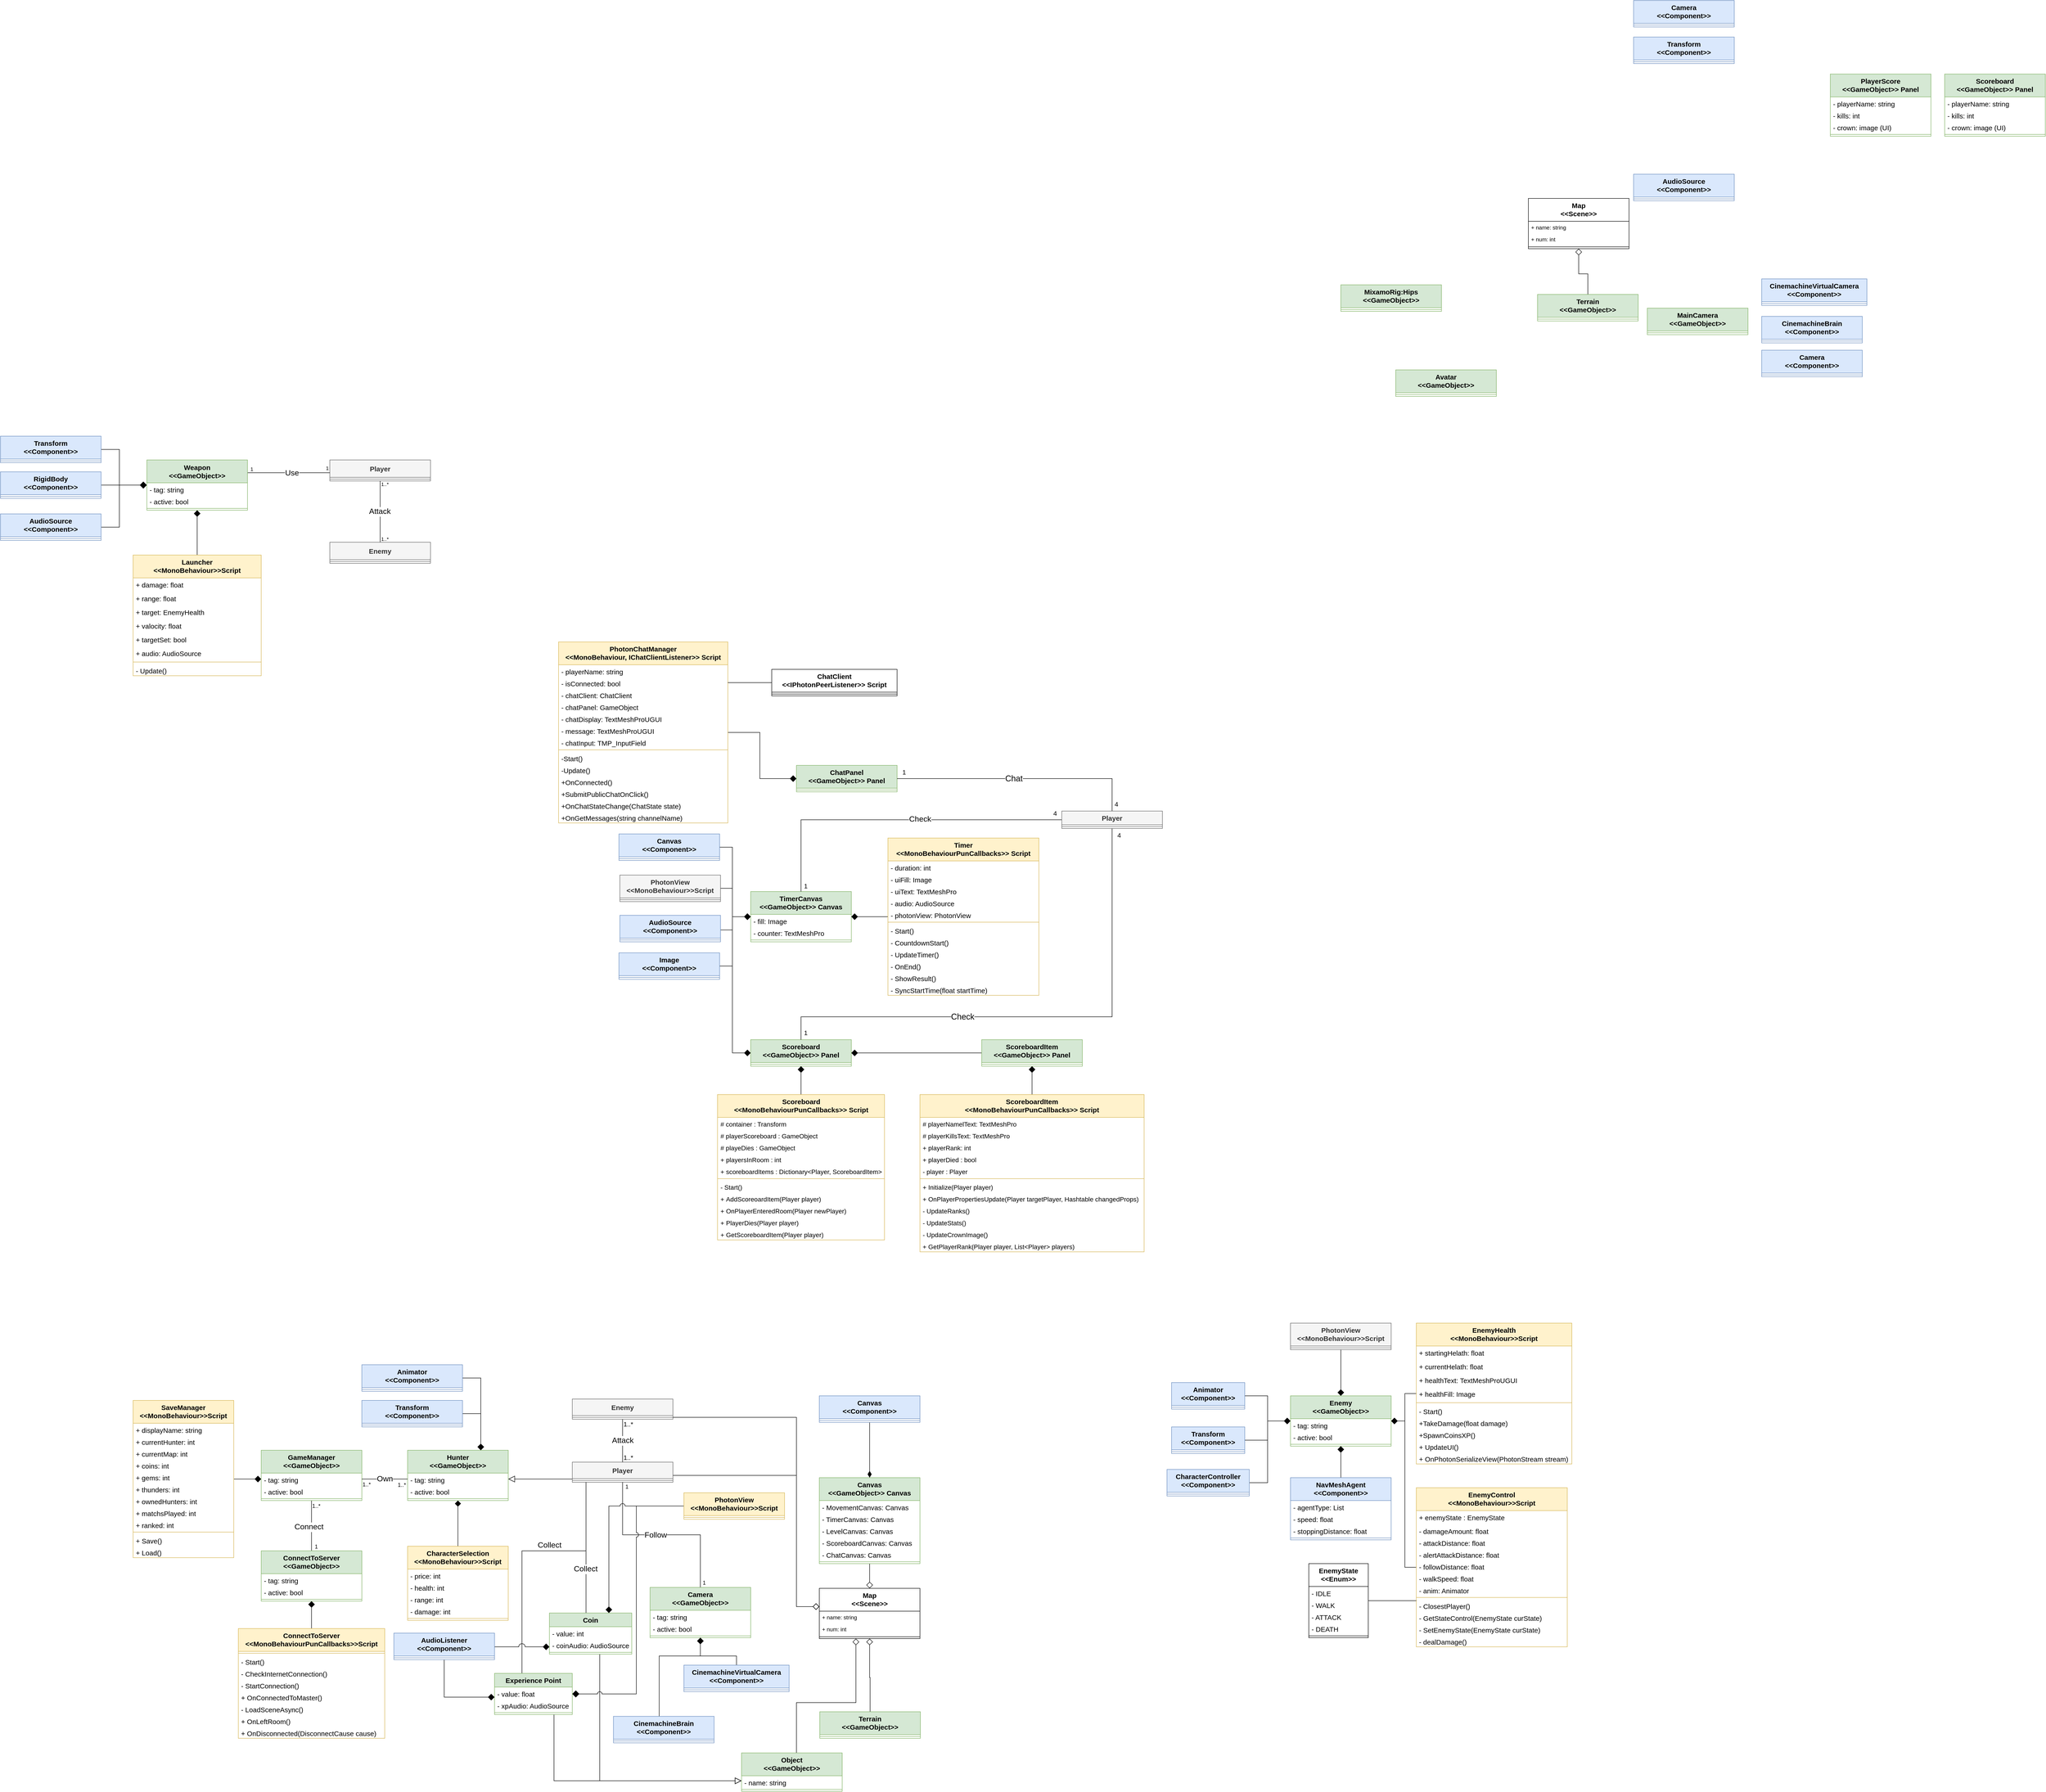 <mxfile version="21.3.7" type="github">
  <diagram id="C5RBs43oDa-KdzZeNtuy" name="Page-1">
    <mxGraphModel dx="6077" dy="7381" grid="1" gridSize="10" guides="1" tooltips="1" connect="1" arrows="1" fold="1" page="1" pageScale="1" pageWidth="827" pageHeight="1169" math="0" shadow="0">
      <root>
        <mxCell id="WIyWlLk6GJQsqaUBKTNV-0" />
        <mxCell id="WIyWlLk6GJQsqaUBKTNV-1" parent="WIyWlLk6GJQsqaUBKTNV-0" />
        <mxCell id="JzHmCHcc4jUydCR1_Gb7-157" style="edgeStyle=orthogonalEdgeStyle;rounded=0;orthogonalLoop=1;jettySize=auto;html=1;entryX=0;entryY=0.5;entryDx=0;entryDy=0;endArrow=diamond;endFill=1;endSize=12;" parent="WIyWlLk6GJQsqaUBKTNV-1" source="JzHmCHcc4jUydCR1_Gb7-0" target="JzHmCHcc4jUydCR1_Gb7-153" edge="1">
          <mxGeometry relative="1" as="geometry">
            <Array as="points">
              <mxPoint x="-250" y="-289" />
              <mxPoint x="-250" y="-289" />
            </Array>
          </mxGeometry>
        </mxCell>
        <mxCell id="JzHmCHcc4jUydCR1_Gb7-0" value="SaveManager&lt;br style=&quot;font-size: 15px;&quot;&gt;&amp;lt;&amp;lt;MonoBehaviour&amp;gt;&amp;gt;Script" style="swimlane;fontStyle=1;align=center;verticalAlign=top;childLayout=stackLayout;horizontal=1;startSize=50;horizontalStack=0;resizeParent=1;resizeParentMax=0;resizeLast=0;collapsible=1;marginBottom=0;whiteSpace=wrap;html=1;fontSize=15;fillColor=#fff2cc;strokeColor=#d6b656;" parent="WIyWlLk6GJQsqaUBKTNV-1" vertex="1">
          <mxGeometry x="-480" y="-461" width="220" height="344" as="geometry">
            <mxRectangle x="30" y="30" width="230" height="50" as="alternateBounds" />
          </mxGeometry>
        </mxCell>
        <mxCell id="JzHmCHcc4jUydCR1_Gb7-151" value="+ displayName: string" style="text;strokeColor=none;fillColor=none;align=left;verticalAlign=top;spacingLeft=4;spacingRight=4;overflow=hidden;rotatable=0;points=[[0,0.5],[1,0.5]];portConstraint=eastwest;whiteSpace=wrap;html=1;fontSize=15;" parent="JzHmCHcc4jUydCR1_Gb7-0" vertex="1">
          <mxGeometry y="50" width="220" height="26" as="geometry" />
        </mxCell>
        <mxCell id="JzHmCHcc4jUydCR1_Gb7-149" value="+ currentHunter: int" style="text;strokeColor=none;fillColor=none;align=left;verticalAlign=top;spacingLeft=4;spacingRight=4;overflow=hidden;rotatable=0;points=[[0,0.5],[1,0.5]];portConstraint=eastwest;whiteSpace=wrap;html=1;fontSize=15;" parent="JzHmCHcc4jUydCR1_Gb7-0" vertex="1">
          <mxGeometry y="76" width="220" height="26" as="geometry" />
        </mxCell>
        <mxCell id="JzHmCHcc4jUydCR1_Gb7-148" value="+ currentMap: int" style="text;strokeColor=none;fillColor=none;align=left;verticalAlign=top;spacingLeft=4;spacingRight=4;overflow=hidden;rotatable=0;points=[[0,0.5],[1,0.5]];portConstraint=eastwest;whiteSpace=wrap;html=1;fontSize=15;" parent="JzHmCHcc4jUydCR1_Gb7-0" vertex="1">
          <mxGeometry y="102" width="220" height="26" as="geometry" />
        </mxCell>
        <mxCell id="JzHmCHcc4jUydCR1_Gb7-6" value="+ coins: int" style="text;strokeColor=none;fillColor=none;align=left;verticalAlign=top;spacingLeft=4;spacingRight=4;overflow=hidden;rotatable=0;points=[[0,0.5],[1,0.5]];portConstraint=eastwest;whiteSpace=wrap;html=1;fontSize=15;" parent="JzHmCHcc4jUydCR1_Gb7-0" vertex="1">
          <mxGeometry y="128" width="220" height="26" as="geometry" />
        </mxCell>
        <mxCell id="JzHmCHcc4jUydCR1_Gb7-7" value="+ gems: int" style="text;strokeColor=none;fillColor=none;align=left;verticalAlign=top;spacingLeft=4;spacingRight=4;overflow=hidden;rotatable=0;points=[[0,0.5],[1,0.5]];portConstraint=eastwest;whiteSpace=wrap;html=1;fontSize=15;" parent="JzHmCHcc4jUydCR1_Gb7-0" vertex="1">
          <mxGeometry y="154" width="220" height="26" as="geometry" />
        </mxCell>
        <mxCell id="JzHmCHcc4jUydCR1_Gb7-8" value="+ thunders: int" style="text;strokeColor=none;fillColor=none;align=left;verticalAlign=top;spacingLeft=4;spacingRight=4;overflow=hidden;rotatable=0;points=[[0,0.5],[1,0.5]];portConstraint=eastwest;whiteSpace=wrap;html=1;fontSize=15;" parent="JzHmCHcc4jUydCR1_Gb7-0" vertex="1">
          <mxGeometry y="180" width="220" height="26" as="geometry" />
        </mxCell>
        <mxCell id="JzHmCHcc4jUydCR1_Gb7-9" value="+ ownedHunters: int" style="text;strokeColor=none;fillColor=none;align=left;verticalAlign=top;spacingLeft=4;spacingRight=4;overflow=hidden;rotatable=0;points=[[0,0.5],[1,0.5]];portConstraint=eastwest;whiteSpace=wrap;html=1;fontSize=15;" parent="JzHmCHcc4jUydCR1_Gb7-0" vertex="1">
          <mxGeometry y="206" width="220" height="26" as="geometry" />
        </mxCell>
        <mxCell id="JzHmCHcc4jUydCR1_Gb7-11" value="+ matchsPlayed: int" style="text;strokeColor=none;fillColor=none;align=left;verticalAlign=top;spacingLeft=4;spacingRight=4;overflow=hidden;rotatable=0;points=[[0,0.5],[1,0.5]];portConstraint=eastwest;whiteSpace=wrap;html=1;fontSize=15;" parent="JzHmCHcc4jUydCR1_Gb7-0" vertex="1">
          <mxGeometry y="232" width="220" height="26" as="geometry" />
        </mxCell>
        <mxCell id="JzHmCHcc4jUydCR1_Gb7-12" value="+ ranked: int" style="text;strokeColor=none;fillColor=none;align=left;verticalAlign=top;spacingLeft=4;spacingRight=4;overflow=hidden;rotatable=0;points=[[0,0.5],[1,0.5]];portConstraint=eastwest;whiteSpace=wrap;html=1;fontSize=15;" parent="JzHmCHcc4jUydCR1_Gb7-0" vertex="1">
          <mxGeometry y="258" width="220" height="26" as="geometry" />
        </mxCell>
        <mxCell id="JzHmCHcc4jUydCR1_Gb7-2" value="" style="line;strokeWidth=1;fillColor=none;align=left;verticalAlign=middle;spacingTop=-1;spacingLeft=3;spacingRight=3;rotatable=0;labelPosition=right;points=[];portConstraint=eastwest;strokeColor=inherit;" parent="JzHmCHcc4jUydCR1_Gb7-0" vertex="1">
          <mxGeometry y="284" width="220" height="8" as="geometry" />
        </mxCell>
        <mxCell id="JzHmCHcc4jUydCR1_Gb7-144" value="+ Save()" style="text;strokeColor=none;fillColor=none;align=left;verticalAlign=top;spacingLeft=4;spacingRight=4;overflow=hidden;rotatable=0;points=[[0,0.5],[1,0.5]];portConstraint=eastwest;whiteSpace=wrap;html=1;fontSize=15;" parent="JzHmCHcc4jUydCR1_Gb7-0" vertex="1">
          <mxGeometry y="292" width="220" height="26" as="geometry" />
        </mxCell>
        <mxCell id="JzHmCHcc4jUydCR1_Gb7-145" value="+ Load()" style="text;strokeColor=none;fillColor=none;align=left;verticalAlign=top;spacingLeft=4;spacingRight=4;overflow=hidden;rotatable=0;points=[[0,0.5],[1,0.5]];portConstraint=eastwest;whiteSpace=wrap;html=1;fontSize=15;" parent="JzHmCHcc4jUydCR1_Gb7-0" vertex="1">
          <mxGeometry y="318" width="220" height="26" as="geometry" />
        </mxCell>
        <mxCell id="JzHmCHcc4jUydCR1_Gb7-21" value="Hunter&lt;br style=&quot;font-size: 15px;&quot;&gt;&amp;lt;&amp;lt;GameObject&amp;gt;&amp;gt;" style="swimlane;fontStyle=1;align=center;verticalAlign=top;childLayout=stackLayout;horizontal=1;startSize=50;horizontalStack=0;resizeParent=1;resizeParentMax=0;resizeLast=0;collapsible=1;marginBottom=0;whiteSpace=wrap;html=1;fontSize=15;fillColor=#d5e8d4;strokeColor=#82b366;" parent="WIyWlLk6GJQsqaUBKTNV-1" vertex="1">
          <mxGeometry x="120" y="-352" width="220" height="110" as="geometry">
            <mxRectangle x="400" y="30" width="160" height="50" as="alternateBounds" />
          </mxGeometry>
        </mxCell>
        <mxCell id="JzHmCHcc4jUydCR1_Gb7-22" value="- tag: string" style="text;strokeColor=none;fillColor=none;align=left;verticalAlign=top;spacingLeft=4;spacingRight=4;overflow=hidden;rotatable=0;points=[[0,0.5],[1,0.5]];portConstraint=eastwest;whiteSpace=wrap;html=1;fontSize=15;" parent="JzHmCHcc4jUydCR1_Gb7-21" vertex="1">
          <mxGeometry y="50" width="220" height="26" as="geometry" />
        </mxCell>
        <mxCell id="JzHmCHcc4jUydCR1_Gb7-23" value="- active: bool" style="text;strokeColor=none;fillColor=none;align=left;verticalAlign=top;spacingLeft=4;spacingRight=4;overflow=hidden;rotatable=0;points=[[0,0.5],[1,0.5]];portConstraint=eastwest;whiteSpace=wrap;html=1;fontSize=15;" parent="JzHmCHcc4jUydCR1_Gb7-21" vertex="1">
          <mxGeometry y="76" width="220" height="26" as="geometry" />
        </mxCell>
        <mxCell id="JzHmCHcc4jUydCR1_Gb7-30" value="" style="line;strokeWidth=1;fillColor=none;align=left;verticalAlign=middle;spacingTop=-1;spacingLeft=3;spacingRight=3;rotatable=0;labelPosition=right;points=[];portConstraint=eastwest;strokeColor=inherit;" parent="JzHmCHcc4jUydCR1_Gb7-21" vertex="1">
          <mxGeometry y="102" width="220" height="8" as="geometry" />
        </mxCell>
        <mxCell id="JzHmCHcc4jUydCR1_Gb7-56" style="edgeStyle=orthogonalEdgeStyle;rounded=0;orthogonalLoop=1;jettySize=auto;html=1;entryX=1;entryY=0.5;entryDx=0;entryDy=0;endArrow=block;endFill=0;endSize=12;startSize=12;" parent="WIyWlLk6GJQsqaUBKTNV-1" source="JzHmCHcc4jUydCR1_Gb7-33" target="JzHmCHcc4jUydCR1_Gb7-22" edge="1">
          <mxGeometry relative="1" as="geometry">
            <Array as="points">
              <mxPoint x="510" y="-289" />
              <mxPoint x="510" y="-289" />
            </Array>
          </mxGeometry>
        </mxCell>
        <mxCell id="JzHmCHcc4jUydCR1_Gb7-541" style="edgeStyle=orthogonalEdgeStyle;rounded=0;orthogonalLoop=1;jettySize=auto;html=1;endArrow=diamond;endFill=0;endSize=12;" parent="WIyWlLk6GJQsqaUBKTNV-1" source="JzHmCHcc4jUydCR1_Gb7-33" target="JzHmCHcc4jUydCR1_Gb7-77" edge="1">
          <mxGeometry relative="1" as="geometry">
            <Array as="points">
              <mxPoint x="970" y="-297" />
              <mxPoint x="970" y="-10" />
            </Array>
          </mxGeometry>
        </mxCell>
        <mxCell id="JzHmCHcc4jUydCR1_Gb7-33" value="Player" style="swimlane;fontStyle=1;align=center;verticalAlign=middle;childLayout=stackLayout;horizontal=1;startSize=36;horizontalStack=0;resizeParent=1;resizeParentMax=0;resizeLast=0;collapsible=1;marginBottom=0;whiteSpace=wrap;html=1;fontSize=15;fillColor=#f5f5f5;strokeColor=#666666;fontColor=#333333;" parent="WIyWlLk6GJQsqaUBKTNV-1" vertex="1">
          <mxGeometry x="480" y="-326" width="220" height="44" as="geometry">
            <mxRectangle x="800" y="12" width="160" height="50" as="alternateBounds" />
          </mxGeometry>
        </mxCell>
        <mxCell id="JzHmCHcc4jUydCR1_Gb7-40" value="" style="line;strokeWidth=1;fillColor=none;align=left;verticalAlign=middle;spacingTop=-1;spacingLeft=3;spacingRight=3;rotatable=0;labelPosition=right;points=[];portConstraint=eastwest;strokeColor=inherit;" parent="JzHmCHcc4jUydCR1_Gb7-33" vertex="1">
          <mxGeometry y="36" width="220" height="8" as="geometry" />
        </mxCell>
        <mxCell id="JzHmCHcc4jUydCR1_Gb7-55" style="edgeStyle=orthogonalEdgeStyle;rounded=0;orthogonalLoop=1;jettySize=auto;html=1;entryX=0.5;entryY=1;entryDx=0;entryDy=0;endArrow=diamond;endFill=1;endSize=11;" parent="WIyWlLk6GJQsqaUBKTNV-1" source="JzHmCHcc4jUydCR1_Gb7-47" target="JzHmCHcc4jUydCR1_Gb7-21" edge="1">
          <mxGeometry relative="1" as="geometry" />
        </mxCell>
        <mxCell id="JzHmCHcc4jUydCR1_Gb7-47" value="CharacterSelection&lt;br style=&quot;font-size: 15px;&quot;&gt;&amp;lt;&amp;lt;MonoBehaviour&amp;gt;&amp;gt;Script" style="swimlane;fontStyle=1;align=center;verticalAlign=top;childLayout=stackLayout;horizontal=1;startSize=50;horizontalStack=0;resizeParent=1;resizeParentMax=0;resizeLast=0;collapsible=1;marginBottom=0;whiteSpace=wrap;html=1;fontSize=15;fillColor=#fff2cc;strokeColor=#d6b656;" parent="WIyWlLk6GJQsqaUBKTNV-1" vertex="1">
          <mxGeometry x="120" y="-142" width="220" height="162" as="geometry">
            <mxRectangle x="400" y="240" width="230" height="50" as="alternateBounds" />
          </mxGeometry>
        </mxCell>
        <mxCell id="JzHmCHcc4jUydCR1_Gb7-49" value="- price: int" style="text;strokeColor=none;fillColor=none;align=left;verticalAlign=top;spacingLeft=4;spacingRight=4;overflow=hidden;rotatable=0;points=[[0,0.5],[1,0.5]];portConstraint=eastwest;whiteSpace=wrap;html=1;fontSize=15;" parent="JzHmCHcc4jUydCR1_Gb7-47" vertex="1">
          <mxGeometry y="50" width="220" height="26" as="geometry" />
        </mxCell>
        <mxCell id="JzHmCHcc4jUydCR1_Gb7-52" value="- health: int" style="text;strokeColor=none;fillColor=none;align=left;verticalAlign=top;spacingLeft=4;spacingRight=4;overflow=hidden;rotatable=0;points=[[0,0.5],[1,0.5]];portConstraint=eastwest;whiteSpace=wrap;html=1;fontSize=15;" parent="JzHmCHcc4jUydCR1_Gb7-47" vertex="1">
          <mxGeometry y="76" width="220" height="26" as="geometry" />
        </mxCell>
        <mxCell id="JzHmCHcc4jUydCR1_Gb7-53" value="- range: int" style="text;strokeColor=none;fillColor=none;align=left;verticalAlign=top;spacingLeft=4;spacingRight=4;overflow=hidden;rotatable=0;points=[[0,0.5],[1,0.5]];portConstraint=eastwest;whiteSpace=wrap;html=1;fontSize=15;" parent="JzHmCHcc4jUydCR1_Gb7-47" vertex="1">
          <mxGeometry y="102" width="220" height="26" as="geometry" />
        </mxCell>
        <mxCell id="JzHmCHcc4jUydCR1_Gb7-54" value="- damage: int" style="text;strokeColor=none;fillColor=none;align=left;verticalAlign=top;spacingLeft=4;spacingRight=4;overflow=hidden;rotatable=0;points=[[0,0.5],[1,0.5]];portConstraint=eastwest;whiteSpace=wrap;html=1;fontSize=15;" parent="JzHmCHcc4jUydCR1_Gb7-47" vertex="1">
          <mxGeometry y="128" width="220" height="26" as="geometry" />
        </mxCell>
        <mxCell id="JzHmCHcc4jUydCR1_Gb7-50" value="" style="line;strokeWidth=1;fillColor=none;align=left;verticalAlign=middle;spacingTop=-1;spacingLeft=3;spacingRight=3;rotatable=0;labelPosition=right;points=[];portConstraint=eastwest;strokeColor=inherit;" parent="JzHmCHcc4jUydCR1_Gb7-47" vertex="1">
          <mxGeometry y="154" width="220" height="8" as="geometry" />
        </mxCell>
        <mxCell id="h68TDxjQolyVrIVYv69o-429" style="edgeStyle=orthogonalEdgeStyle;rounded=0;orthogonalLoop=1;jettySize=auto;html=1;endArrow=none;endFill=0;jumpStyle=arc;jumpSize=11;" edge="1" parent="WIyWlLk6GJQsqaUBKTNV-1" source="JzHmCHcc4jUydCR1_Gb7-63" target="JzHmCHcc4jUydCR1_Gb7-33">
          <mxGeometry relative="1" as="geometry" />
        </mxCell>
        <mxCell id="h68TDxjQolyVrIVYv69o-430" value="&lt;font style=&quot;font-size: 17px;&quot;&gt;Follow&lt;/font&gt;" style="edgeLabel;html=1;align=center;verticalAlign=middle;resizable=0;points=[];" vertex="1" connectable="0" parent="h68TDxjQolyVrIVYv69o-429">
          <mxGeometry x="0.068" y="1" relative="1" as="geometry">
            <mxPoint as="offset" />
          </mxGeometry>
        </mxCell>
        <mxCell id="JzHmCHcc4jUydCR1_Gb7-63" value="Camera&lt;br style=&quot;font-size: 15px;&quot;&gt;&amp;lt;&amp;lt;GameObject&amp;gt;&amp;gt;" style="swimlane;fontStyle=1;align=center;verticalAlign=top;childLayout=stackLayout;horizontal=1;startSize=50;horizontalStack=0;resizeParent=1;resizeParentMax=0;resizeLast=0;collapsible=1;marginBottom=0;whiteSpace=wrap;html=1;fontSize=15;fillColor=#d5e8d4;strokeColor=#82b366;" parent="WIyWlLk6GJQsqaUBKTNV-1" vertex="1">
          <mxGeometry x="650" y="-52" width="220" height="110" as="geometry" />
        </mxCell>
        <mxCell id="JzHmCHcc4jUydCR1_Gb7-64" value="- tag: string" style="text;strokeColor=none;fillColor=none;align=left;verticalAlign=top;spacingLeft=4;spacingRight=4;overflow=hidden;rotatable=0;points=[[0,0.5],[1,0.5]];portConstraint=eastwest;whiteSpace=wrap;html=1;fontSize=15;" parent="JzHmCHcc4jUydCR1_Gb7-63" vertex="1">
          <mxGeometry y="50" width="220" height="26" as="geometry" />
        </mxCell>
        <mxCell id="JzHmCHcc4jUydCR1_Gb7-65" value="- active: bool" style="text;strokeColor=none;fillColor=none;align=left;verticalAlign=top;spacingLeft=4;spacingRight=4;overflow=hidden;rotatable=0;points=[[0,0.5],[1,0.5]];portConstraint=eastwest;whiteSpace=wrap;html=1;fontSize=15;" parent="JzHmCHcc4jUydCR1_Gb7-63" vertex="1">
          <mxGeometry y="76" width="220" height="26" as="geometry" />
        </mxCell>
        <mxCell id="JzHmCHcc4jUydCR1_Gb7-66" value="" style="line;strokeWidth=1;fillColor=none;align=left;verticalAlign=middle;spacingTop=-1;spacingLeft=3;spacingRight=3;rotatable=0;labelPosition=right;points=[];portConstraint=eastwest;strokeColor=inherit;" parent="JzHmCHcc4jUydCR1_Gb7-63" vertex="1">
          <mxGeometry y="102" width="220" height="8" as="geometry" />
        </mxCell>
        <mxCell id="JzHmCHcc4jUydCR1_Gb7-121" style="edgeStyle=orthogonalEdgeStyle;rounded=0;orthogonalLoop=1;jettySize=auto;html=1;entryX=0.5;entryY=1;entryDx=0;entryDy=0;endArrow=diamond;endFill=0;endSize=12;" parent="WIyWlLk6GJQsqaUBKTNV-1" source="JzHmCHcc4jUydCR1_Gb7-75" target="JzHmCHcc4jUydCR1_Gb7-77" edge="1">
          <mxGeometry relative="1" as="geometry" />
        </mxCell>
        <mxCell id="JzHmCHcc4jUydCR1_Gb7-75" value="Terrain&lt;br style=&quot;font-size: 15px;&quot;&gt;&amp;lt;&amp;lt;GameObject&amp;gt;&amp;gt;" style="swimlane;fontStyle=1;align=center;verticalAlign=top;childLayout=stackLayout;horizontal=1;startSize=50;horizontalStack=0;resizeParent=1;resizeParentMax=0;resizeLast=0;collapsible=1;marginBottom=0;whiteSpace=wrap;html=1;fontSize=15;fillColor=#d5e8d4;strokeColor=#82b366;" parent="WIyWlLk6GJQsqaUBKTNV-1" vertex="1">
          <mxGeometry x="1021" y="220" width="220" height="58" as="geometry">
            <mxRectangle x="690" y="870" width="160" height="50" as="alternateBounds" />
          </mxGeometry>
        </mxCell>
        <mxCell id="JzHmCHcc4jUydCR1_Gb7-76" value="" style="line;strokeWidth=1;fillColor=none;align=left;verticalAlign=middle;spacingTop=-1;spacingLeft=3;spacingRight=3;rotatable=0;labelPosition=right;points=[];portConstraint=eastwest;strokeColor=inherit;" parent="JzHmCHcc4jUydCR1_Gb7-75" vertex="1">
          <mxGeometry y="50" width="220" height="8" as="geometry" />
        </mxCell>
        <mxCell id="JzHmCHcc4jUydCR1_Gb7-77" value="Map&lt;br&gt;&amp;lt;&amp;lt;Scene&amp;gt;&amp;gt;" style="swimlane;fontStyle=1;align=center;verticalAlign=top;childLayout=stackLayout;horizontal=1;startSize=50;horizontalStack=0;resizeParent=1;resizeParentMax=0;resizeLast=0;collapsible=1;marginBottom=0;whiteSpace=wrap;html=1;fontSize=15;" parent="WIyWlLk6GJQsqaUBKTNV-1" vertex="1">
          <mxGeometry x="1020" y="-50" width="220" height="110" as="geometry" />
        </mxCell>
        <mxCell id="JzHmCHcc4jUydCR1_Gb7-81" value="+ name: string" style="text;strokeColor=none;fillColor=none;align=left;verticalAlign=top;spacingLeft=4;spacingRight=4;overflow=hidden;rotatable=0;points=[[0,0.5],[1,0.5]];portConstraint=eastwest;whiteSpace=wrap;html=1;" parent="JzHmCHcc4jUydCR1_Gb7-77" vertex="1">
          <mxGeometry y="50" width="220" height="26" as="geometry" />
        </mxCell>
        <mxCell id="JzHmCHcc4jUydCR1_Gb7-82" value="+ num: int" style="text;strokeColor=none;fillColor=none;align=left;verticalAlign=top;spacingLeft=4;spacingRight=4;overflow=hidden;rotatable=0;points=[[0,0.5],[1,0.5]];portConstraint=eastwest;whiteSpace=wrap;html=1;" parent="JzHmCHcc4jUydCR1_Gb7-77" vertex="1">
          <mxGeometry y="76" width="220" height="26" as="geometry" />
        </mxCell>
        <mxCell id="JzHmCHcc4jUydCR1_Gb7-78" value="" style="line;strokeWidth=1;fillColor=none;align=left;verticalAlign=middle;spacingTop=-1;spacingLeft=3;spacingRight=3;rotatable=0;labelPosition=right;points=[];portConstraint=eastwest;strokeColor=inherit;" parent="JzHmCHcc4jUydCR1_Gb7-77" vertex="1">
          <mxGeometry y="102" width="220" height="8" as="geometry" />
        </mxCell>
        <mxCell id="JzHmCHcc4jUydCR1_Gb7-546" style="edgeStyle=orthogonalEdgeStyle;rounded=0;orthogonalLoop=1;jettySize=auto;html=1;endArrow=diamond;endFill=0;endSize=12;" parent="WIyWlLk6GJQsqaUBKTNV-1" source="JzHmCHcc4jUydCR1_Gb7-89" target="JzHmCHcc4jUydCR1_Gb7-77" edge="1">
          <mxGeometry relative="1" as="geometry">
            <Array as="points">
              <mxPoint x="970" y="200" />
              <mxPoint x="1100" y="200" />
            </Array>
          </mxGeometry>
        </mxCell>
        <mxCell id="JzHmCHcc4jUydCR1_Gb7-89" value="Object&lt;br style=&quot;font-size: 15px;&quot;&gt;&amp;lt;&amp;lt;GameObject&amp;gt;&amp;gt;" style="swimlane;fontStyle=1;align=center;verticalAlign=top;childLayout=stackLayout;horizontal=1;startSize=50;horizontalStack=0;resizeParent=1;resizeParentMax=0;resizeLast=0;collapsible=1;marginBottom=0;whiteSpace=wrap;html=1;fontSize=15;fillColor=#d5e8d4;strokeColor=#82b366;" parent="WIyWlLk6GJQsqaUBKTNV-1" vertex="1">
          <mxGeometry x="850" y="310" width="220" height="84" as="geometry" />
        </mxCell>
        <mxCell id="JzHmCHcc4jUydCR1_Gb7-90" value="- name: string" style="text;strokeColor=none;fillColor=none;align=left;verticalAlign=top;spacingLeft=4;spacingRight=4;overflow=hidden;rotatable=0;points=[[0,0.5],[1,0.5]];portConstraint=eastwest;whiteSpace=wrap;html=1;fontSize=15;" parent="JzHmCHcc4jUydCR1_Gb7-89" vertex="1">
          <mxGeometry y="50" width="220" height="26" as="geometry" />
        </mxCell>
        <mxCell id="JzHmCHcc4jUydCR1_Gb7-92" value="" style="line;strokeWidth=1;fillColor=none;align=left;verticalAlign=middle;spacingTop=-1;spacingLeft=3;spacingRight=3;rotatable=0;labelPosition=right;points=[];portConstraint=eastwest;strokeColor=inherit;" parent="JzHmCHcc4jUydCR1_Gb7-89" vertex="1">
          <mxGeometry y="76" width="220" height="8" as="geometry" />
        </mxCell>
        <mxCell id="JzHmCHcc4jUydCR1_Gb7-485" style="edgeStyle=orthogonalEdgeStyle;rounded=0;orthogonalLoop=1;jettySize=auto;html=1;endArrow=none;endFill=0;" parent="WIyWlLk6GJQsqaUBKTNV-1" source="JzHmCHcc4jUydCR1_Gb7-94" target="JzHmCHcc4jUydCR1_Gb7-33" edge="1">
          <mxGeometry relative="1" as="geometry">
            <Array as="points">
              <mxPoint x="510" y="-142" />
              <mxPoint x="510" y="-142" />
            </Array>
          </mxGeometry>
        </mxCell>
        <mxCell id="h68TDxjQolyVrIVYv69o-57" value="&lt;font style=&quot;font-size: 17px;&quot;&gt;Collect&lt;/font&gt;" style="edgeLabel;html=1;align=center;verticalAlign=middle;resizable=0;points=[];" vertex="1" connectable="0" parent="JzHmCHcc4jUydCR1_Gb7-485">
          <mxGeometry x="-0.326" y="1" relative="1" as="geometry">
            <mxPoint as="offset" />
          </mxGeometry>
        </mxCell>
        <mxCell id="JzHmCHcc4jUydCR1_Gb7-493" style="edgeStyle=orthogonalEdgeStyle;rounded=0;orthogonalLoop=1;jettySize=auto;html=1;endArrow=block;endFill=0;endSize=12;" parent="WIyWlLk6GJQsqaUBKTNV-1" source="JzHmCHcc4jUydCR1_Gb7-94" target="JzHmCHcc4jUydCR1_Gb7-89" edge="1">
          <mxGeometry relative="1" as="geometry">
            <Array as="points">
              <mxPoint x="540" y="371" />
            </Array>
          </mxGeometry>
        </mxCell>
        <mxCell id="JzHmCHcc4jUydCR1_Gb7-94" value="Coin&lt;br style=&quot;font-size: 15px;&quot;&gt;" style="swimlane;fontStyle=1;align=center;verticalAlign=top;childLayout=stackLayout;horizontal=1;startSize=30;horizontalStack=0;resizeParent=1;resizeParentMax=0;resizeLast=0;collapsible=1;marginBottom=0;whiteSpace=wrap;html=1;fontSize=15;fillColor=#d5e8d4;strokeColor=#82b366;" parent="WIyWlLk6GJQsqaUBKTNV-1" vertex="1">
          <mxGeometry x="430" y="4" width="180" height="90" as="geometry" />
        </mxCell>
        <mxCell id="JzHmCHcc4jUydCR1_Gb7-95" value="- value: int" style="text;strokeColor=none;fillColor=none;align=left;verticalAlign=top;spacingLeft=4;spacingRight=4;overflow=hidden;rotatable=0;points=[[0,0.5],[1,0.5]];portConstraint=eastwest;whiteSpace=wrap;html=1;fontSize=15;" parent="JzHmCHcc4jUydCR1_Gb7-94" vertex="1">
          <mxGeometry y="30" width="180" height="26" as="geometry" />
        </mxCell>
        <mxCell id="JzHmCHcc4jUydCR1_Gb7-100" value="- coinAudio: AudioSource" style="text;strokeColor=none;fillColor=none;align=left;verticalAlign=top;spacingLeft=4;spacingRight=4;overflow=hidden;rotatable=0;points=[[0,0.5],[1,0.5]];portConstraint=eastwest;whiteSpace=wrap;html=1;fontSize=15;" parent="JzHmCHcc4jUydCR1_Gb7-94" vertex="1">
          <mxGeometry y="56" width="180" height="26" as="geometry" />
        </mxCell>
        <mxCell id="JzHmCHcc4jUydCR1_Gb7-96" value="" style="line;strokeWidth=1;fillColor=none;align=left;verticalAlign=middle;spacingTop=-1;spacingLeft=3;spacingRight=3;rotatable=0;labelPosition=right;points=[];portConstraint=eastwest;strokeColor=inherit;" parent="JzHmCHcc4jUydCR1_Gb7-94" vertex="1">
          <mxGeometry y="82" width="180" height="8" as="geometry" />
        </mxCell>
        <mxCell id="JzHmCHcc4jUydCR1_Gb7-486" style="edgeStyle=orthogonalEdgeStyle;rounded=0;orthogonalLoop=1;jettySize=auto;html=1;endArrow=none;endFill=0;" parent="WIyWlLk6GJQsqaUBKTNV-1" source="JzHmCHcc4jUydCR1_Gb7-97" target="JzHmCHcc4jUydCR1_Gb7-33" edge="1">
          <mxGeometry relative="1" as="geometry">
            <Array as="points">
              <mxPoint x="370" y="-132" />
              <mxPoint x="510" y="-132" />
            </Array>
          </mxGeometry>
        </mxCell>
        <mxCell id="JzHmCHcc4jUydCR1_Gb7-487" value="&lt;font style=&quot;font-size: 17px;&quot;&gt;Collect&lt;/font&gt;" style="edgeLabel;html=1;align=center;verticalAlign=middle;resizable=0;points=[];" parent="JzHmCHcc4jUydCR1_Gb7-486" vertex="1" connectable="0">
          <mxGeometry x="0.765" y="1" relative="1" as="geometry">
            <mxPoint x="-79" y="72" as="offset" />
          </mxGeometry>
        </mxCell>
        <mxCell id="JzHmCHcc4jUydCR1_Gb7-492" style="edgeStyle=orthogonalEdgeStyle;rounded=0;orthogonalLoop=1;jettySize=auto;html=1;endArrow=block;endFill=0;endSize=12;" parent="WIyWlLk6GJQsqaUBKTNV-1" source="JzHmCHcc4jUydCR1_Gb7-97" target="JzHmCHcc4jUydCR1_Gb7-89" edge="1">
          <mxGeometry relative="1" as="geometry">
            <Array as="points">
              <mxPoint x="440" y="371" />
            </Array>
          </mxGeometry>
        </mxCell>
        <mxCell id="JzHmCHcc4jUydCR1_Gb7-97" value="Experience Point&lt;br&gt;" style="swimlane;fontStyle=1;align=center;verticalAlign=top;childLayout=stackLayout;horizontal=1;startSize=30;horizontalStack=0;resizeParent=1;resizeParentMax=0;resizeLast=0;collapsible=1;marginBottom=0;whiteSpace=wrap;html=1;fontSize=15;fillColor=#d5e8d4;strokeColor=#82b366;" parent="WIyWlLk6GJQsqaUBKTNV-1" vertex="1">
          <mxGeometry x="310" y="136" width="170" height="90" as="geometry" />
        </mxCell>
        <mxCell id="JzHmCHcc4jUydCR1_Gb7-98" value="- value: float" style="text;strokeColor=none;fillColor=none;align=left;verticalAlign=top;spacingLeft=4;spacingRight=4;overflow=hidden;rotatable=0;points=[[0,0.5],[1,0.5]];portConstraint=eastwest;whiteSpace=wrap;html=1;fontSize=15;" parent="JzHmCHcc4jUydCR1_Gb7-97" vertex="1">
          <mxGeometry y="30" width="170" height="26" as="geometry" />
        </mxCell>
        <mxCell id="JzHmCHcc4jUydCR1_Gb7-101" value="- xpAudio: AudioSource" style="text;strokeColor=none;fillColor=none;align=left;verticalAlign=top;spacingLeft=4;spacingRight=4;overflow=hidden;rotatable=0;points=[[0,0.5],[1,0.5]];portConstraint=eastwest;whiteSpace=wrap;html=1;fontSize=15;" parent="JzHmCHcc4jUydCR1_Gb7-97" vertex="1">
          <mxGeometry y="56" width="170" height="26" as="geometry" />
        </mxCell>
        <mxCell id="JzHmCHcc4jUydCR1_Gb7-99" value="" style="line;strokeWidth=1;fillColor=none;align=left;verticalAlign=middle;spacingTop=-1;spacingLeft=3;spacingRight=3;rotatable=0;labelPosition=right;points=[];portConstraint=eastwest;strokeColor=inherit;" parent="JzHmCHcc4jUydCR1_Gb7-97" vertex="1">
          <mxGeometry y="82" width="170" height="8" as="geometry" />
        </mxCell>
        <mxCell id="JzHmCHcc4jUydCR1_Gb7-108" value="Enemy&lt;br style=&quot;font-size: 15px;&quot;&gt;&amp;lt;&amp;lt;GameObject&amp;gt;&amp;gt;" style="swimlane;fontStyle=1;align=center;verticalAlign=top;childLayout=stackLayout;horizontal=1;startSize=50;horizontalStack=0;resizeParent=1;resizeParentMax=0;resizeLast=0;collapsible=1;marginBottom=0;whiteSpace=wrap;html=1;fontSize=15;fillColor=#d5e8d4;strokeColor=#82b366;" parent="WIyWlLk6GJQsqaUBKTNV-1" vertex="1">
          <mxGeometry x="2050" y="-471" width="220" height="110" as="geometry">
            <mxRectangle x="975" y="457" width="160" height="50" as="alternateBounds" />
          </mxGeometry>
        </mxCell>
        <mxCell id="JzHmCHcc4jUydCR1_Gb7-109" value="- tag: string" style="text;strokeColor=none;fillColor=none;align=left;verticalAlign=top;spacingLeft=4;spacingRight=4;overflow=hidden;rotatable=0;points=[[0,0.5],[1,0.5]];portConstraint=eastwest;whiteSpace=wrap;html=1;fontSize=15;" parent="JzHmCHcc4jUydCR1_Gb7-108" vertex="1">
          <mxGeometry y="50" width="220" height="26" as="geometry" />
        </mxCell>
        <mxCell id="JzHmCHcc4jUydCR1_Gb7-110" value="- active: bool" style="text;strokeColor=none;fillColor=none;align=left;verticalAlign=top;spacingLeft=4;spacingRight=4;overflow=hidden;rotatable=0;points=[[0,0.5],[1,0.5]];portConstraint=eastwest;whiteSpace=wrap;html=1;fontSize=15;" parent="JzHmCHcc4jUydCR1_Gb7-108" vertex="1">
          <mxGeometry y="76" width="220" height="26" as="geometry" />
        </mxCell>
        <mxCell id="JzHmCHcc4jUydCR1_Gb7-111" value="" style="line;strokeWidth=1;fillColor=none;align=left;verticalAlign=middle;spacingTop=-1;spacingLeft=3;spacingRight=3;rotatable=0;labelPosition=right;points=[];portConstraint=eastwest;strokeColor=inherit;" parent="JzHmCHcc4jUydCR1_Gb7-108" vertex="1">
          <mxGeometry y="102" width="220" height="8" as="geometry" />
        </mxCell>
        <mxCell id="JzHmCHcc4jUydCR1_Gb7-547" style="edgeStyle=orthogonalEdgeStyle;rounded=0;orthogonalLoop=1;jettySize=auto;html=1;endArrow=diamond;endFill=1;endSize=12;" parent="WIyWlLk6GJQsqaUBKTNV-1" source="JzHmCHcc4jUydCR1_Gb7-112" target="JzHmCHcc4jUydCR1_Gb7-108" edge="1">
          <mxGeometry relative="1" as="geometry" />
        </mxCell>
        <mxCell id="JzHmCHcc4jUydCR1_Gb7-112" value="NavMeshAgent&lt;br style=&quot;font-size: 15px;&quot;&gt;&amp;lt;&amp;lt;Component&amp;gt;&amp;gt;" style="swimlane;fontStyle=1;align=center;verticalAlign=top;childLayout=stackLayout;horizontal=1;startSize=50;horizontalStack=0;resizeParent=1;resizeParentMax=0;resizeLast=0;collapsible=1;marginBottom=0;whiteSpace=wrap;html=1;fontSize=15;fillColor=#dae8fc;strokeColor=#6c8ebf;" parent="WIyWlLk6GJQsqaUBKTNV-1" vertex="1">
          <mxGeometry x="2050" y="-292" width="220" height="136" as="geometry">
            <mxRectangle x="700" y="452" width="160" height="50" as="alternateBounds" />
          </mxGeometry>
        </mxCell>
        <mxCell id="JzHmCHcc4jUydCR1_Gb7-113" value="- agentType: List" style="text;strokeColor=none;fillColor=none;align=left;verticalAlign=top;spacingLeft=4;spacingRight=4;overflow=hidden;rotatable=0;points=[[0,0.5],[1,0.5]];portConstraint=eastwest;whiteSpace=wrap;html=1;fontSize=15;" parent="JzHmCHcc4jUydCR1_Gb7-112" vertex="1">
          <mxGeometry y="50" width="220" height="26" as="geometry" />
        </mxCell>
        <mxCell id="JzHmCHcc4jUydCR1_Gb7-114" value="- speed: float" style="text;strokeColor=none;fillColor=none;align=left;verticalAlign=top;spacingLeft=4;spacingRight=4;overflow=hidden;rotatable=0;points=[[0,0.5],[1,0.5]];portConstraint=eastwest;whiteSpace=wrap;html=1;fontSize=15;" parent="JzHmCHcc4jUydCR1_Gb7-112" vertex="1">
          <mxGeometry y="76" width="220" height="26" as="geometry" />
        </mxCell>
        <mxCell id="JzHmCHcc4jUydCR1_Gb7-116" value="- stoppingDistance: float" style="text;strokeColor=none;fillColor=none;align=left;verticalAlign=top;spacingLeft=4;spacingRight=4;overflow=hidden;rotatable=0;points=[[0,0.5],[1,0.5]];portConstraint=eastwest;whiteSpace=wrap;html=1;fontSize=15;" parent="JzHmCHcc4jUydCR1_Gb7-112" vertex="1">
          <mxGeometry y="102" width="220" height="26" as="geometry" />
        </mxCell>
        <mxCell id="JzHmCHcc4jUydCR1_Gb7-115" value="" style="line;strokeWidth=1;fillColor=none;align=left;verticalAlign=middle;spacingTop=-1;spacingLeft=3;spacingRight=3;rotatable=0;labelPosition=right;points=[];portConstraint=eastwest;strokeColor=inherit;" parent="JzHmCHcc4jUydCR1_Gb7-112" vertex="1">
          <mxGeometry y="128" width="220" height="8" as="geometry" />
        </mxCell>
        <mxCell id="JzHmCHcc4jUydCR1_Gb7-143" style="edgeStyle=orthogonalEdgeStyle;rounded=0;orthogonalLoop=1;jettySize=auto;html=1;entryX=0.5;entryY=1;entryDx=0;entryDy=0;endArrow=diamond;endFill=1;endSize=12;" parent="WIyWlLk6GJQsqaUBKTNV-1" source="JzHmCHcc4jUydCR1_Gb7-127" target="JzHmCHcc4jUydCR1_Gb7-139" edge="1">
          <mxGeometry relative="1" as="geometry">
            <Array as="points">
              <mxPoint x="-90" y="183" />
              <mxPoint x="-90" y="183" />
            </Array>
          </mxGeometry>
        </mxCell>
        <mxCell id="JzHmCHcc4jUydCR1_Gb7-127" value="ConnectToServer&lt;br style=&quot;font-size: 15px;&quot;&gt;&amp;lt;&amp;lt;MonoBehaviourPunCallbacks&amp;gt;&amp;gt;Script" style="swimlane;fontStyle=1;align=center;verticalAlign=top;childLayout=stackLayout;horizontal=1;startSize=50;horizontalStack=0;resizeParent=1;resizeParentMax=0;resizeLast=0;collapsible=1;marginBottom=0;whiteSpace=wrap;html=1;fontSize=15;fillColor=#fff2cc;strokeColor=#d6b656;" parent="WIyWlLk6GJQsqaUBKTNV-1" vertex="1">
          <mxGeometry x="-250" y="38" width="320" height="240" as="geometry">
            <mxRectangle x="30" y="520" width="230" height="50" as="alternateBounds" />
          </mxGeometry>
        </mxCell>
        <mxCell id="JzHmCHcc4jUydCR1_Gb7-132" value="" style="line;strokeWidth=1;fillColor=none;align=left;verticalAlign=middle;spacingTop=-1;spacingLeft=3;spacingRight=3;rotatable=0;labelPosition=right;points=[];portConstraint=eastwest;strokeColor=inherit;" parent="JzHmCHcc4jUydCR1_Gb7-127" vertex="1">
          <mxGeometry y="50" width="320" height="8" as="geometry" />
        </mxCell>
        <mxCell id="JzHmCHcc4jUydCR1_Gb7-160" value="-&amp;nbsp;Start()" style="text;strokeColor=none;fillColor=none;align=left;verticalAlign=top;spacingLeft=4;spacingRight=4;overflow=hidden;rotatable=0;points=[[0,0.5],[1,0.5]];portConstraint=eastwest;whiteSpace=wrap;html=1;fontSize=15;" parent="JzHmCHcc4jUydCR1_Gb7-127" vertex="1">
          <mxGeometry y="58" width="320" height="26" as="geometry" />
        </mxCell>
        <mxCell id="JzHmCHcc4jUydCR1_Gb7-130" value="- CheckInternetConnection()" style="text;strokeColor=none;fillColor=none;align=left;verticalAlign=top;spacingLeft=4;spacingRight=4;overflow=hidden;rotatable=0;points=[[0,0.5],[1,0.5]];portConstraint=eastwest;whiteSpace=wrap;html=1;fontSize=15;" parent="JzHmCHcc4jUydCR1_Gb7-127" vertex="1">
          <mxGeometry y="84" width="320" height="26" as="geometry" />
        </mxCell>
        <mxCell id="JzHmCHcc4jUydCR1_Gb7-131" value="-&amp;nbsp;StartConnection()" style="text;strokeColor=none;fillColor=none;align=left;verticalAlign=top;spacingLeft=4;spacingRight=4;overflow=hidden;rotatable=0;points=[[0,0.5],[1,0.5]];portConstraint=eastwest;whiteSpace=wrap;html=1;fontSize=15;" parent="JzHmCHcc4jUydCR1_Gb7-127" vertex="1">
          <mxGeometry y="110" width="320" height="26" as="geometry" />
        </mxCell>
        <mxCell id="JzHmCHcc4jUydCR1_Gb7-134" value="+&amp;nbsp;OnConnectedToMaster()" style="text;strokeColor=none;fillColor=none;align=left;verticalAlign=top;spacingLeft=4;spacingRight=4;overflow=hidden;rotatable=0;points=[[0,0.5],[1,0.5]];portConstraint=eastwest;whiteSpace=wrap;html=1;fontSize=15;" parent="JzHmCHcc4jUydCR1_Gb7-127" vertex="1">
          <mxGeometry y="136" width="320" height="26" as="geometry" />
        </mxCell>
        <mxCell id="JzHmCHcc4jUydCR1_Gb7-136" value="-&amp;nbsp;LoadSceneAsync()" style="text;strokeColor=none;fillColor=none;align=left;verticalAlign=top;spacingLeft=4;spacingRight=4;overflow=hidden;rotatable=0;points=[[0,0.5],[1,0.5]];portConstraint=eastwest;whiteSpace=wrap;html=1;fontSize=15;" parent="JzHmCHcc4jUydCR1_Gb7-127" vertex="1">
          <mxGeometry y="162" width="320" height="26" as="geometry" />
        </mxCell>
        <mxCell id="JzHmCHcc4jUydCR1_Gb7-135" value="+&amp;nbsp;OnLeftRoom()" style="text;strokeColor=none;fillColor=none;align=left;verticalAlign=top;spacingLeft=4;spacingRight=4;overflow=hidden;rotatable=0;points=[[0,0.5],[1,0.5]];portConstraint=eastwest;whiteSpace=wrap;html=1;fontSize=15;" parent="JzHmCHcc4jUydCR1_Gb7-127" vertex="1">
          <mxGeometry y="188" width="320" height="26" as="geometry" />
        </mxCell>
        <mxCell id="JzHmCHcc4jUydCR1_Gb7-133" value="+ OnDisconnected(DisconnectCause cause)" style="text;strokeColor=none;fillColor=none;align=left;verticalAlign=top;spacingLeft=4;spacingRight=4;overflow=hidden;rotatable=0;points=[[0,0.5],[1,0.5]];portConstraint=eastwest;whiteSpace=wrap;html=1;fontSize=15;" parent="JzHmCHcc4jUydCR1_Gb7-127" vertex="1">
          <mxGeometry y="214" width="320" height="26" as="geometry" />
        </mxCell>
        <mxCell id="JzHmCHcc4jUydCR1_Gb7-158" style="edgeStyle=orthogonalEdgeStyle;rounded=0;orthogonalLoop=1;jettySize=auto;html=1;entryX=0.5;entryY=1;entryDx=0;entryDy=0;endArrow=none;endFill=0;" parent="WIyWlLk6GJQsqaUBKTNV-1" source="JzHmCHcc4jUydCR1_Gb7-139" target="JzHmCHcc4jUydCR1_Gb7-152" edge="1">
          <mxGeometry relative="1" as="geometry">
            <Array as="points">
              <mxPoint x="-90" y="-162" />
              <mxPoint x="-90" y="-162" />
            </Array>
          </mxGeometry>
        </mxCell>
        <mxCell id="JzHmCHcc4jUydCR1_Gb7-159" value="&lt;font style=&quot;font-size: 17px;&quot;&gt;Connect&lt;/font&gt;" style="edgeLabel;html=1;align=center;verticalAlign=middle;resizable=0;points=[];" parent="JzHmCHcc4jUydCR1_Gb7-158" vertex="1" connectable="0">
          <mxGeometry x="-0.219" y="6" relative="1" as="geometry">
            <mxPoint y="-9" as="offset" />
          </mxGeometry>
        </mxCell>
        <mxCell id="JzHmCHcc4jUydCR1_Gb7-139" value="ConnectToServer&lt;br style=&quot;font-size: 15px;&quot;&gt;&amp;lt;&amp;lt;GameObject&amp;gt;&amp;gt;" style="swimlane;fontStyle=1;align=center;verticalAlign=top;childLayout=stackLayout;horizontal=1;startSize=50;horizontalStack=0;resizeParent=1;resizeParentMax=0;resizeLast=0;collapsible=1;marginBottom=0;whiteSpace=wrap;html=1;fontSize=15;fillColor=#d5e8d4;strokeColor=#82b366;" parent="WIyWlLk6GJQsqaUBKTNV-1" vertex="1">
          <mxGeometry x="-200" y="-132" width="220" height="110" as="geometry">
            <mxRectangle x="-510" y="350" width="160" height="50" as="alternateBounds" />
          </mxGeometry>
        </mxCell>
        <mxCell id="JzHmCHcc4jUydCR1_Gb7-140" value="- tag: string" style="text;strokeColor=none;fillColor=none;align=left;verticalAlign=top;spacingLeft=4;spacingRight=4;overflow=hidden;rotatable=0;points=[[0,0.5],[1,0.5]];portConstraint=eastwest;whiteSpace=wrap;html=1;fontSize=15;" parent="JzHmCHcc4jUydCR1_Gb7-139" vertex="1">
          <mxGeometry y="50" width="220" height="26" as="geometry" />
        </mxCell>
        <mxCell id="JzHmCHcc4jUydCR1_Gb7-141" value="- active: bool" style="text;strokeColor=none;fillColor=none;align=left;verticalAlign=top;spacingLeft=4;spacingRight=4;overflow=hidden;rotatable=0;points=[[0,0.5],[1,0.5]];portConstraint=eastwest;whiteSpace=wrap;html=1;fontSize=15;" parent="JzHmCHcc4jUydCR1_Gb7-139" vertex="1">
          <mxGeometry y="76" width="220" height="26" as="geometry" />
        </mxCell>
        <mxCell id="JzHmCHcc4jUydCR1_Gb7-142" value="" style="line;strokeWidth=1;fillColor=none;align=left;verticalAlign=middle;spacingTop=-1;spacingLeft=3;spacingRight=3;rotatable=0;labelPosition=right;points=[];portConstraint=eastwest;strokeColor=inherit;" parent="JzHmCHcc4jUydCR1_Gb7-139" vertex="1">
          <mxGeometry y="102" width="220" height="8" as="geometry" />
        </mxCell>
        <mxCell id="JzHmCHcc4jUydCR1_Gb7-152" value="GameManager&lt;br style=&quot;font-size: 15px;&quot;&gt;&amp;lt;&amp;lt;GameObject&amp;gt;&amp;gt;" style="swimlane;fontStyle=1;align=center;verticalAlign=top;childLayout=stackLayout;horizontal=1;startSize=50;horizontalStack=0;resizeParent=1;resizeParentMax=0;resizeLast=0;collapsible=1;marginBottom=0;whiteSpace=wrap;html=1;fontSize=15;fillColor=#d5e8d4;strokeColor=#82b366;" parent="WIyWlLk6GJQsqaUBKTNV-1" vertex="1">
          <mxGeometry x="-200" y="-352" width="220" height="110" as="geometry">
            <mxRectangle x="400" y="30" width="160" height="50" as="alternateBounds" />
          </mxGeometry>
        </mxCell>
        <mxCell id="JzHmCHcc4jUydCR1_Gb7-153" value="- tag: string" style="text;strokeColor=none;fillColor=none;align=left;verticalAlign=top;spacingLeft=4;spacingRight=4;overflow=hidden;rotatable=0;points=[[0,0.5],[1,0.5]];portConstraint=eastwest;whiteSpace=wrap;html=1;fontSize=15;" parent="JzHmCHcc4jUydCR1_Gb7-152" vertex="1">
          <mxGeometry y="50" width="220" height="26" as="geometry" />
        </mxCell>
        <mxCell id="JzHmCHcc4jUydCR1_Gb7-154" value="- active: bool" style="text;strokeColor=none;fillColor=none;align=left;verticalAlign=top;spacingLeft=4;spacingRight=4;overflow=hidden;rotatable=0;points=[[0,0.5],[1,0.5]];portConstraint=eastwest;whiteSpace=wrap;html=1;fontSize=15;" parent="JzHmCHcc4jUydCR1_Gb7-152" vertex="1">
          <mxGeometry y="76" width="220" height="26" as="geometry" />
        </mxCell>
        <mxCell id="JzHmCHcc4jUydCR1_Gb7-155" value="" style="line;strokeWidth=1;fillColor=none;align=left;verticalAlign=middle;spacingTop=-1;spacingLeft=3;spacingRight=3;rotatable=0;labelPosition=right;points=[];portConstraint=eastwest;strokeColor=inherit;" parent="JzHmCHcc4jUydCR1_Gb7-152" vertex="1">
          <mxGeometry y="102" width="220" height="8" as="geometry" />
        </mxCell>
        <mxCell id="JzHmCHcc4jUydCR1_Gb7-161" style="edgeStyle=orthogonalEdgeStyle;rounded=0;orthogonalLoop=1;jettySize=auto;html=1;entryX=0;entryY=0.5;entryDx=0;entryDy=0;endArrow=none;endFill=0;" parent="WIyWlLk6GJQsqaUBKTNV-1" source="JzHmCHcc4jUydCR1_Gb7-153" target="JzHmCHcc4jUydCR1_Gb7-22" edge="1">
          <mxGeometry relative="1" as="geometry" />
        </mxCell>
        <mxCell id="JzHmCHcc4jUydCR1_Gb7-162" value="&lt;font style=&quot;font-size: 17px;&quot;&gt;Own&lt;/font&gt;" style="edgeLabel;html=1;align=center;verticalAlign=middle;resizable=0;points=[];" parent="JzHmCHcc4jUydCR1_Gb7-161" vertex="1" connectable="0">
          <mxGeometry x="-0.201" relative="1" as="geometry">
            <mxPoint x="10" as="offset" />
          </mxGeometry>
        </mxCell>
        <mxCell id="h68TDxjQolyVrIVYv69o-416" style="edgeStyle=orthogonalEdgeStyle;rounded=0;orthogonalLoop=1;jettySize=auto;html=1;" edge="1" parent="WIyWlLk6GJQsqaUBKTNV-1" source="JzHmCHcc4jUydCR1_Gb7-175" target="JzHmCHcc4jUydCR1_Gb7-108">
          <mxGeometry relative="1" as="geometry">
            <Array as="points">
              <mxPoint x="2300" y="-96" />
              <mxPoint x="2300" y="-416" />
            </Array>
          </mxGeometry>
        </mxCell>
        <mxCell id="JzHmCHcc4jUydCR1_Gb7-175" value="EnemyControl&lt;br style=&quot;font-size: 15px;&quot;&gt;&amp;lt;&amp;lt;MonoBehaviour&amp;gt;&amp;gt;Script" style="swimlane;fontStyle=1;align=center;verticalAlign=top;childLayout=stackLayout;horizontal=1;startSize=50;horizontalStack=0;resizeParent=1;resizeParentMax=0;resizeLast=0;collapsible=1;marginBottom=0;whiteSpace=wrap;html=1;fontSize=15;fillColor=#fff2cc;strokeColor=#d6b656;" parent="WIyWlLk6GJQsqaUBKTNV-1" vertex="1">
          <mxGeometry x="2325" y="-270" width="330" height="348" as="geometry">
            <mxRectangle x="1250" y="350" width="230" height="50" as="alternateBounds" />
          </mxGeometry>
        </mxCell>
        <mxCell id="JzHmCHcc4jUydCR1_Gb7-186" value="+ enemyState : EnemyState" style="text;strokeColor=none;fillColor=none;align=left;verticalAlign=top;spacingLeft=4;spacingRight=4;overflow=hidden;rotatable=0;points=[[0,0.5],[1,0.5]];portConstraint=eastwest;whiteSpace=wrap;html=1;fontSize=15;" parent="JzHmCHcc4jUydCR1_Gb7-175" vertex="1">
          <mxGeometry y="50" width="330" height="30" as="geometry" />
        </mxCell>
        <mxCell id="JzHmCHcc4jUydCR1_Gb7-176" value="- damageAmount: float" style="text;strokeColor=none;fillColor=none;align=left;verticalAlign=top;spacingLeft=4;spacingRight=4;overflow=hidden;rotatable=0;points=[[0,0.5],[1,0.5]];portConstraint=eastwest;whiteSpace=wrap;html=1;fontSize=15;" parent="JzHmCHcc4jUydCR1_Gb7-175" vertex="1">
          <mxGeometry y="80" width="330" height="26" as="geometry" />
        </mxCell>
        <mxCell id="JzHmCHcc4jUydCR1_Gb7-181" value="- attackDistance: float" style="text;strokeColor=none;fillColor=none;align=left;verticalAlign=top;spacingLeft=4;spacingRight=4;overflow=hidden;rotatable=0;points=[[0,0.5],[1,0.5]];portConstraint=eastwest;whiteSpace=wrap;html=1;fontSize=15;" parent="JzHmCHcc4jUydCR1_Gb7-175" vertex="1">
          <mxGeometry y="106" width="330" height="26" as="geometry" />
        </mxCell>
        <mxCell id="JzHmCHcc4jUydCR1_Gb7-182" value="- alertAttackDistance: float" style="text;strokeColor=none;fillColor=none;align=left;verticalAlign=top;spacingLeft=4;spacingRight=4;overflow=hidden;rotatable=0;points=[[0,0.5],[1,0.5]];portConstraint=eastwest;whiteSpace=wrap;html=1;fontSize=15;" parent="JzHmCHcc4jUydCR1_Gb7-175" vertex="1">
          <mxGeometry y="132" width="330" height="26" as="geometry" />
        </mxCell>
        <mxCell id="JzHmCHcc4jUydCR1_Gb7-183" value="- followDistance: float" style="text;strokeColor=none;fillColor=none;align=left;verticalAlign=top;spacingLeft=4;spacingRight=4;overflow=hidden;rotatable=0;points=[[0,0.5],[1,0.5]];portConstraint=eastwest;whiteSpace=wrap;html=1;fontSize=15;" parent="JzHmCHcc4jUydCR1_Gb7-175" vertex="1">
          <mxGeometry y="158" width="330" height="26" as="geometry" />
        </mxCell>
        <mxCell id="JzHmCHcc4jUydCR1_Gb7-184" value="- walkSpeed: float" style="text;strokeColor=none;fillColor=none;align=left;verticalAlign=top;spacingLeft=4;spacingRight=4;overflow=hidden;rotatable=0;points=[[0,0.5],[1,0.5]];portConstraint=eastwest;whiteSpace=wrap;html=1;fontSize=15;" parent="JzHmCHcc4jUydCR1_Gb7-175" vertex="1">
          <mxGeometry y="184" width="330" height="26" as="geometry" />
        </mxCell>
        <mxCell id="JzHmCHcc4jUydCR1_Gb7-375" value="- anim: Animator" style="text;strokeColor=none;fillColor=none;align=left;verticalAlign=top;spacingLeft=4;spacingRight=4;overflow=hidden;rotatable=0;points=[[0,0.5],[1,0.5]];portConstraint=eastwest;whiteSpace=wrap;html=1;fontSize=15;" parent="JzHmCHcc4jUydCR1_Gb7-175" vertex="1">
          <mxGeometry y="210" width="330" height="26" as="geometry" />
        </mxCell>
        <mxCell id="JzHmCHcc4jUydCR1_Gb7-180" value="" style="line;strokeWidth=1;fillColor=none;align=left;verticalAlign=middle;spacingTop=-1;spacingLeft=3;spacingRight=3;rotatable=0;labelPosition=right;points=[];portConstraint=eastwest;strokeColor=inherit;" parent="JzHmCHcc4jUydCR1_Gb7-175" vertex="1">
          <mxGeometry y="236" width="330" height="8" as="geometry" />
        </mxCell>
        <mxCell id="JzHmCHcc4jUydCR1_Gb7-185" value="- ClosestPlayer()" style="text;strokeColor=none;fillColor=none;align=left;verticalAlign=top;spacingLeft=4;spacingRight=4;overflow=hidden;rotatable=0;points=[[0,0.5],[1,0.5]];portConstraint=eastwest;whiteSpace=wrap;html=1;fontSize=15;" parent="JzHmCHcc4jUydCR1_Gb7-175" vertex="1">
          <mxGeometry y="244" width="330" height="26" as="geometry" />
        </mxCell>
        <mxCell id="JzHmCHcc4jUydCR1_Gb7-199" value="-&amp;nbsp;GetStateControl(EnemyState curState)" style="text;strokeColor=none;fillColor=none;align=left;verticalAlign=top;spacingLeft=4;spacingRight=4;overflow=hidden;rotatable=0;points=[[0,0.5],[1,0.5]];portConstraint=eastwest;whiteSpace=wrap;html=1;fontSize=15;" parent="JzHmCHcc4jUydCR1_Gb7-175" vertex="1">
          <mxGeometry y="270" width="330" height="26" as="geometry" />
        </mxCell>
        <mxCell id="JzHmCHcc4jUydCR1_Gb7-198" value="-&amp;nbsp;SetEnemyState(EnemyState curState)" style="text;strokeColor=none;fillColor=none;align=left;verticalAlign=top;spacingLeft=4;spacingRight=4;overflow=hidden;rotatable=0;points=[[0,0.5],[1,0.5]];portConstraint=eastwest;whiteSpace=wrap;html=1;fontSize=15;" parent="JzHmCHcc4jUydCR1_Gb7-175" vertex="1">
          <mxGeometry y="296" width="330" height="26" as="geometry" />
        </mxCell>
        <mxCell id="JzHmCHcc4jUydCR1_Gb7-201" value="-&amp;nbsp;dealDamage()" style="text;strokeColor=none;fillColor=none;align=left;verticalAlign=top;spacingLeft=4;spacingRight=4;overflow=hidden;rotatable=0;points=[[0,0.5],[1,0.5]];portConstraint=eastwest;whiteSpace=wrap;html=1;fontSize=15;" parent="JzHmCHcc4jUydCR1_Gb7-175" vertex="1">
          <mxGeometry y="322" width="330" height="26" as="geometry" />
        </mxCell>
        <mxCell id="JzHmCHcc4jUydCR1_Gb7-550" style="edgeStyle=orthogonalEdgeStyle;rounded=0;orthogonalLoop=1;jettySize=auto;html=1;endArrow=none;endFill=0;" parent="WIyWlLk6GJQsqaUBKTNV-1" source="JzHmCHcc4jUydCR1_Gb7-188" target="JzHmCHcc4jUydCR1_Gb7-175" edge="1">
          <mxGeometry relative="1" as="geometry">
            <Array as="points">
              <mxPoint x="2320" y="-23" />
              <mxPoint x="2320" y="-23" />
            </Array>
          </mxGeometry>
        </mxCell>
        <mxCell id="JzHmCHcc4jUydCR1_Gb7-188" value="EnemyState&lt;br&gt;&amp;lt;&amp;lt;Enum&amp;gt;&amp;gt;" style="swimlane;fontStyle=1;align=center;verticalAlign=top;childLayout=stackLayout;horizontal=1;startSize=50;horizontalStack=0;resizeParent=1;resizeParentMax=0;resizeLast=0;collapsible=1;marginBottom=0;whiteSpace=wrap;html=1;fontSize=15;" parent="WIyWlLk6GJQsqaUBKTNV-1" vertex="1">
          <mxGeometry x="2090" y="-104" width="130" height="162" as="geometry">
            <mxRectangle x="2140" y="-585" width="230" height="50" as="alternateBounds" />
          </mxGeometry>
        </mxCell>
        <mxCell id="JzHmCHcc4jUydCR1_Gb7-190" value="- IDLE" style="text;strokeColor=none;fillColor=none;align=left;verticalAlign=top;spacingLeft=4;spacingRight=4;overflow=hidden;rotatable=0;points=[[0,0.5],[1,0.5]];portConstraint=eastwest;whiteSpace=wrap;html=1;fontSize=15;" parent="JzHmCHcc4jUydCR1_Gb7-188" vertex="1">
          <mxGeometry y="50" width="130" height="26" as="geometry" />
        </mxCell>
        <mxCell id="JzHmCHcc4jUydCR1_Gb7-194" value="- WALK" style="text;strokeColor=none;fillColor=none;align=left;verticalAlign=top;spacingLeft=4;spacingRight=4;overflow=hidden;rotatable=0;points=[[0,0.5],[1,0.5]];portConstraint=eastwest;whiteSpace=wrap;html=1;fontSize=15;" parent="JzHmCHcc4jUydCR1_Gb7-188" vertex="1">
          <mxGeometry y="76" width="130" height="26" as="geometry" />
        </mxCell>
        <mxCell id="JzHmCHcc4jUydCR1_Gb7-195" value="- ATTACK" style="text;strokeColor=none;fillColor=none;align=left;verticalAlign=top;spacingLeft=4;spacingRight=4;overflow=hidden;rotatable=0;points=[[0,0.5],[1,0.5]];portConstraint=eastwest;whiteSpace=wrap;html=1;fontSize=15;" parent="JzHmCHcc4jUydCR1_Gb7-188" vertex="1">
          <mxGeometry y="102" width="130" height="26" as="geometry" />
        </mxCell>
        <mxCell id="JzHmCHcc4jUydCR1_Gb7-196" value="- DEATH" style="text;strokeColor=none;fillColor=none;align=left;verticalAlign=top;spacingLeft=4;spacingRight=4;overflow=hidden;rotatable=0;points=[[0,0.5],[1,0.5]];portConstraint=eastwest;whiteSpace=wrap;html=1;fontSize=15;" parent="JzHmCHcc4jUydCR1_Gb7-188" vertex="1">
          <mxGeometry y="128" width="130" height="26" as="geometry" />
        </mxCell>
        <mxCell id="JzHmCHcc4jUydCR1_Gb7-193" value="" style="line;strokeWidth=1;fillColor=none;align=left;verticalAlign=middle;spacingTop=-1;spacingLeft=3;spacingRight=3;rotatable=0;labelPosition=right;points=[];portConstraint=eastwest;strokeColor=inherit;" parent="JzHmCHcc4jUydCR1_Gb7-188" vertex="1">
          <mxGeometry y="154" width="130" height="8" as="geometry" />
        </mxCell>
        <mxCell id="h68TDxjQolyVrIVYv69o-418" style="edgeStyle=orthogonalEdgeStyle;rounded=0;orthogonalLoop=1;jettySize=auto;html=1;endArrow=diamond;endFill=1;endSize=12;" edge="1" parent="WIyWlLk6GJQsqaUBKTNV-1" source="JzHmCHcc4jUydCR1_Gb7-253" target="JzHmCHcc4jUydCR1_Gb7-108">
          <mxGeometry relative="1" as="geometry">
            <Array as="points">
              <mxPoint x="2300" y="-476" />
              <mxPoint x="2300" y="-416" />
            </Array>
          </mxGeometry>
        </mxCell>
        <mxCell id="JzHmCHcc4jUydCR1_Gb7-253" value="EnemyHealth&lt;br style=&quot;font-size: 15px;&quot;&gt;&amp;lt;&amp;lt;MonoBehaviour&amp;gt;&amp;gt;Script" style="swimlane;fontStyle=1;align=center;verticalAlign=top;childLayout=stackLayout;horizontal=1;startSize=50;horizontalStack=0;resizeParent=1;resizeParentMax=0;resizeLast=0;collapsible=1;marginBottom=0;whiteSpace=wrap;html=1;fontSize=15;fillColor=#fff2cc;strokeColor=#d6b656;" parent="WIyWlLk6GJQsqaUBKTNV-1" vertex="1">
          <mxGeometry x="2325" y="-630" width="340" height="308" as="geometry">
            <mxRectangle x="1080" y="670" width="230" height="50" as="alternateBounds" />
          </mxGeometry>
        </mxCell>
        <mxCell id="JzHmCHcc4jUydCR1_Gb7-254" value="+ startingHelath: float" style="text;strokeColor=none;fillColor=none;align=left;verticalAlign=top;spacingLeft=4;spacingRight=4;overflow=hidden;rotatable=0;points=[[0,0.5],[1,0.5]];portConstraint=eastwest;whiteSpace=wrap;html=1;fontSize=15;" parent="JzHmCHcc4jUydCR1_Gb7-253" vertex="1">
          <mxGeometry y="50" width="340" height="30" as="geometry" />
        </mxCell>
        <mxCell id="JzHmCHcc4jUydCR1_Gb7-265" value="+ currentHelath: float" style="text;strokeColor=none;fillColor=none;align=left;verticalAlign=top;spacingLeft=4;spacingRight=4;overflow=hidden;rotatable=0;points=[[0,0.5],[1,0.5]];portConstraint=eastwest;whiteSpace=wrap;html=1;fontSize=15;" parent="JzHmCHcc4jUydCR1_Gb7-253" vertex="1">
          <mxGeometry y="80" width="340" height="30" as="geometry" />
        </mxCell>
        <mxCell id="JzHmCHcc4jUydCR1_Gb7-267" value="+ healthText:&amp;nbsp;TextMeshProUGUI" style="text;strokeColor=none;fillColor=none;align=left;verticalAlign=top;spacingLeft=4;spacingRight=4;overflow=hidden;rotatable=0;points=[[0,0.5],[1,0.5]];portConstraint=eastwest;whiteSpace=wrap;html=1;fontSize=15;" parent="JzHmCHcc4jUydCR1_Gb7-253" vertex="1">
          <mxGeometry y="110" width="340" height="30" as="geometry" />
        </mxCell>
        <mxCell id="JzHmCHcc4jUydCR1_Gb7-266" value="+ healthFill: Image" style="text;strokeColor=none;fillColor=none;align=left;verticalAlign=top;spacingLeft=4;spacingRight=4;overflow=hidden;rotatable=0;points=[[0,0.5],[1,0.5]];portConstraint=eastwest;whiteSpace=wrap;html=1;fontSize=15;" parent="JzHmCHcc4jUydCR1_Gb7-253" vertex="1">
          <mxGeometry y="140" width="340" height="30" as="geometry" />
        </mxCell>
        <mxCell id="JzHmCHcc4jUydCR1_Gb7-259" value="" style="line;strokeWidth=1;fillColor=none;align=left;verticalAlign=middle;spacingTop=-1;spacingLeft=3;spacingRight=3;rotatable=0;labelPosition=right;points=[];portConstraint=eastwest;strokeColor=inherit;" parent="JzHmCHcc4jUydCR1_Gb7-253" vertex="1">
          <mxGeometry y="170" width="340" height="8" as="geometry" />
        </mxCell>
        <mxCell id="JzHmCHcc4jUydCR1_Gb7-260" value="- Start()" style="text;strokeColor=none;fillColor=none;align=left;verticalAlign=top;spacingLeft=4;spacingRight=4;overflow=hidden;rotatable=0;points=[[0,0.5],[1,0.5]];portConstraint=eastwest;whiteSpace=wrap;html=1;fontSize=15;" parent="JzHmCHcc4jUydCR1_Gb7-253" vertex="1">
          <mxGeometry y="178" width="340" height="26" as="geometry" />
        </mxCell>
        <mxCell id="JzHmCHcc4jUydCR1_Gb7-262" value="+TakeDamage(float damage)" style="text;strokeColor=none;fillColor=none;align=left;verticalAlign=top;spacingLeft=4;spacingRight=4;overflow=hidden;rotatable=0;points=[[0,0.5],[1,0.5]];portConstraint=eastwest;whiteSpace=wrap;html=1;fontSize=15;" parent="JzHmCHcc4jUydCR1_Gb7-253" vertex="1">
          <mxGeometry y="204" width="340" height="26" as="geometry" />
        </mxCell>
        <mxCell id="JzHmCHcc4jUydCR1_Gb7-263" value="+SpawnCoinsXP()" style="text;strokeColor=none;fillColor=none;align=left;verticalAlign=top;spacingLeft=4;spacingRight=4;overflow=hidden;rotatable=0;points=[[0,0.5],[1,0.5]];portConstraint=eastwest;whiteSpace=wrap;html=1;fontSize=15;" parent="JzHmCHcc4jUydCR1_Gb7-253" vertex="1">
          <mxGeometry y="230" width="340" height="26" as="geometry" />
        </mxCell>
        <mxCell id="JzHmCHcc4jUydCR1_Gb7-268" value="+&amp;nbsp;UpdateUI()" style="text;strokeColor=none;fillColor=none;align=left;verticalAlign=top;spacingLeft=4;spacingRight=4;overflow=hidden;rotatable=0;points=[[0,0.5],[1,0.5]];portConstraint=eastwest;whiteSpace=wrap;html=1;fontSize=15;" parent="JzHmCHcc4jUydCR1_Gb7-253" vertex="1">
          <mxGeometry y="256" width="340" height="26" as="geometry" />
        </mxCell>
        <mxCell id="JzHmCHcc4jUydCR1_Gb7-269" value="+&amp;nbsp;OnPhotonSerializeView(PhotonStream stream)" style="text;strokeColor=none;fillColor=none;align=left;verticalAlign=top;spacingLeft=4;spacingRight=4;overflow=hidden;rotatable=0;points=[[0,0.5],[1,0.5]];portConstraint=eastwest;whiteSpace=wrap;html=1;fontSize=15;" parent="JzHmCHcc4jUydCR1_Gb7-253" vertex="1">
          <mxGeometry y="282" width="340" height="26" as="geometry" />
        </mxCell>
        <mxCell id="JzHmCHcc4jUydCR1_Gb7-543" style="edgeStyle=orthogonalEdgeStyle;rounded=0;orthogonalLoop=1;jettySize=auto;html=1;endArrow=diamond;endFill=1;endSize=12;" parent="WIyWlLk6GJQsqaUBKTNV-1" source="JzHmCHcc4jUydCR1_Gb7-319" target="JzHmCHcc4jUydCR1_Gb7-97" edge="1">
          <mxGeometry relative="1" as="geometry">
            <Array as="points">
              <mxPoint x="200" y="188" />
            </Array>
          </mxGeometry>
        </mxCell>
        <mxCell id="JzHmCHcc4jUydCR1_Gb7-544" style="edgeStyle=orthogonalEdgeStyle;rounded=0;orthogonalLoop=1;jettySize=auto;html=1;endArrow=diamond;endFill=1;endSize=12;jumpStyle=arc;strokeWidth=1;jumpSize=14;" parent="WIyWlLk6GJQsqaUBKTNV-1" source="JzHmCHcc4jUydCR1_Gb7-319" target="JzHmCHcc4jUydCR1_Gb7-94" edge="1">
          <mxGeometry relative="1" as="geometry">
            <Array as="points">
              <mxPoint x="340" y="78" />
              <mxPoint x="340" y="78" />
            </Array>
          </mxGeometry>
        </mxCell>
        <mxCell id="JzHmCHcc4jUydCR1_Gb7-319" value="AudioListener&lt;br style=&quot;font-size: 15px;&quot;&gt;&amp;lt;&amp;lt;Component&amp;gt;&amp;gt;" style="swimlane;fontStyle=1;align=center;verticalAlign=top;childLayout=stackLayout;horizontal=1;startSize=50;horizontalStack=0;resizeParent=1;resizeParentMax=0;resizeLast=0;collapsible=1;marginBottom=0;whiteSpace=wrap;html=1;fontSize=15;fillColor=#dae8fc;strokeColor=#6c8ebf;" parent="WIyWlLk6GJQsqaUBKTNV-1" vertex="1">
          <mxGeometry x="90" y="48" width="220" height="58" as="geometry">
            <mxRectangle x="690" y="870" width="160" height="50" as="alternateBounds" />
          </mxGeometry>
        </mxCell>
        <mxCell id="JzHmCHcc4jUydCR1_Gb7-320" value="" style="line;strokeWidth=1;fillColor=none;align=left;verticalAlign=middle;spacingTop=-1;spacingLeft=3;spacingRight=3;rotatable=0;labelPosition=right;points=[];portConstraint=eastwest;strokeColor=inherit;" parent="JzHmCHcc4jUydCR1_Gb7-319" vertex="1">
          <mxGeometry y="50" width="220" height="8" as="geometry" />
        </mxCell>
        <mxCell id="JzHmCHcc4jUydCR1_Gb7-526" style="edgeStyle=orthogonalEdgeStyle;rounded=0;orthogonalLoop=1;jettySize=auto;html=1;endArrow=diamond;endFill=1;endSize=12;" parent="WIyWlLk6GJQsqaUBKTNV-1" source="JzHmCHcc4jUydCR1_Gb7-321" target="JzHmCHcc4jUydCR1_Gb7-63" edge="1">
          <mxGeometry relative="1" as="geometry">
            <Array as="points">
              <mxPoint x="839" y="98" />
              <mxPoint x="760" y="98" />
            </Array>
          </mxGeometry>
        </mxCell>
        <mxCell id="JzHmCHcc4jUydCR1_Gb7-321" value="CinemachineVirtualCamera&lt;br&gt;&amp;lt;&amp;lt;Component&amp;gt;&amp;gt;" style="swimlane;fontStyle=1;align=center;verticalAlign=top;childLayout=stackLayout;horizontal=1;startSize=50;horizontalStack=0;resizeParent=1;resizeParentMax=0;resizeLast=0;collapsible=1;marginBottom=0;whiteSpace=wrap;html=1;fontSize=15;fillColor=#dae8fc;strokeColor=#6c8ebf;" parent="WIyWlLk6GJQsqaUBKTNV-1" vertex="1">
          <mxGeometry x="724" y="118" width="230" height="58" as="geometry">
            <mxRectangle x="-720" y="-830" width="160" height="50" as="alternateBounds" />
          </mxGeometry>
        </mxCell>
        <mxCell id="JzHmCHcc4jUydCR1_Gb7-322" value="" style="line;strokeWidth=1;fillColor=none;align=left;verticalAlign=middle;spacingTop=-1;spacingLeft=3;spacingRight=3;rotatable=0;labelPosition=right;points=[];portConstraint=eastwest;strokeColor=inherit;" parent="JzHmCHcc4jUydCR1_Gb7-321" vertex="1">
          <mxGeometry y="50" width="230" height="8" as="geometry" />
        </mxCell>
        <mxCell id="JzHmCHcc4jUydCR1_Gb7-527" style="edgeStyle=orthogonalEdgeStyle;rounded=0;orthogonalLoop=1;jettySize=auto;html=1;endArrow=diamond;endFill=1;endSize=12;" parent="WIyWlLk6GJQsqaUBKTNV-1" source="JzHmCHcc4jUydCR1_Gb7-323" target="JzHmCHcc4jUydCR1_Gb7-63" edge="1">
          <mxGeometry relative="1" as="geometry">
            <Array as="points">
              <mxPoint x="670" y="98" />
              <mxPoint x="760" y="98" />
            </Array>
          </mxGeometry>
        </mxCell>
        <mxCell id="JzHmCHcc4jUydCR1_Gb7-323" value="CinemachineBrain&lt;br&gt;&amp;lt;&amp;lt;Component&amp;gt;&amp;gt;" style="swimlane;fontStyle=1;align=center;verticalAlign=top;childLayout=stackLayout;horizontal=1;startSize=50;horizontalStack=0;resizeParent=1;resizeParentMax=0;resizeLast=0;collapsible=1;marginBottom=0;whiteSpace=wrap;html=1;fontSize=15;fillColor=#dae8fc;strokeColor=#6c8ebf;" parent="WIyWlLk6GJQsqaUBKTNV-1" vertex="1">
          <mxGeometry x="570" y="230" width="220" height="58" as="geometry">
            <mxRectangle x="690" y="870" width="160" height="50" as="alternateBounds" />
          </mxGeometry>
        </mxCell>
        <mxCell id="JzHmCHcc4jUydCR1_Gb7-324" value="" style="line;strokeWidth=1;fillColor=none;align=left;verticalAlign=middle;spacingTop=-1;spacingLeft=3;spacingRight=3;rotatable=0;labelPosition=right;points=[];portConstraint=eastwest;strokeColor=inherit;" parent="JzHmCHcc4jUydCR1_Gb7-323" vertex="1">
          <mxGeometry y="50" width="220" height="8" as="geometry" />
        </mxCell>
        <mxCell id="h68TDxjQolyVrIVYv69o-411" style="edgeStyle=orthogonalEdgeStyle;rounded=0;orthogonalLoop=1;jettySize=auto;html=1;" edge="1" parent="WIyWlLk6GJQsqaUBKTNV-1" source="JzHmCHcc4jUydCR1_Gb7-376" target="JzHmCHcc4jUydCR1_Gb7-108">
          <mxGeometry relative="1" as="geometry" />
        </mxCell>
        <mxCell id="JzHmCHcc4jUydCR1_Gb7-376" value="Animator&lt;br style=&quot;font-size: 15px;&quot;&gt;&amp;lt;&amp;lt;Component&amp;gt;&amp;gt;" style="swimlane;fontStyle=1;align=center;verticalAlign=top;childLayout=stackLayout;horizontal=1;startSize=50;horizontalStack=0;resizeParent=1;resizeParentMax=0;resizeLast=0;collapsible=1;marginBottom=0;whiteSpace=wrap;html=1;fontSize=15;fillColor=#dae8fc;strokeColor=#6c8ebf;" parent="WIyWlLk6GJQsqaUBKTNV-1" vertex="1">
          <mxGeometry x="1790" y="-500" width="160" height="58" as="geometry">
            <mxRectangle x="690" y="870" width="160" height="50" as="alternateBounds" />
          </mxGeometry>
        </mxCell>
        <mxCell id="JzHmCHcc4jUydCR1_Gb7-377" value="" style="line;strokeWidth=1;fillColor=none;align=left;verticalAlign=middle;spacingTop=-1;spacingLeft=3;spacingRight=3;rotatable=0;labelPosition=right;points=[];portConstraint=eastwest;strokeColor=inherit;" parent="JzHmCHcc4jUydCR1_Gb7-376" vertex="1">
          <mxGeometry y="50" width="160" height="8" as="geometry" />
        </mxCell>
        <mxCell id="JzHmCHcc4jUydCR1_Gb7-494" style="edgeStyle=orthogonalEdgeStyle;rounded=0;orthogonalLoop=1;jettySize=auto;html=1;endArrow=diamond;endFill=1;endSize=12;" parent="WIyWlLk6GJQsqaUBKTNV-1" source="JzHmCHcc4jUydCR1_Gb7-488" target="JzHmCHcc4jUydCR1_Gb7-21" edge="1">
          <mxGeometry relative="1" as="geometry">
            <Array as="points">
              <mxPoint x="280" y="-379" />
              <mxPoint x="280" y="-379" />
            </Array>
          </mxGeometry>
        </mxCell>
        <mxCell id="JzHmCHcc4jUydCR1_Gb7-488" value="Animator&lt;br&gt;&amp;lt;&amp;lt;Component&amp;gt;&amp;gt;" style="swimlane;fontStyle=1;align=center;verticalAlign=top;childLayout=stackLayout;horizontal=1;startSize=50;horizontalStack=0;resizeParent=1;resizeParentMax=0;resizeLast=0;collapsible=1;marginBottom=0;whiteSpace=wrap;html=1;fontSize=15;fillColor=#dae8fc;strokeColor=#6c8ebf;" parent="WIyWlLk6GJQsqaUBKTNV-1" vertex="1">
          <mxGeometry x="20" y="-539" width="220" height="58" as="geometry">
            <mxRectangle x="640" y="-200" width="160" height="50" as="alternateBounds" />
          </mxGeometry>
        </mxCell>
        <mxCell id="JzHmCHcc4jUydCR1_Gb7-489" value="" style="line;strokeWidth=1;fillColor=none;align=left;verticalAlign=middle;spacingTop=-1;spacingLeft=3;spacingRight=3;rotatable=0;labelPosition=right;points=[];portConstraint=eastwest;strokeColor=inherit;" parent="JzHmCHcc4jUydCR1_Gb7-488" vertex="1">
          <mxGeometry y="50" width="220" height="8" as="geometry" />
        </mxCell>
        <mxCell id="JzHmCHcc4jUydCR1_Gb7-559" style="edgeStyle=orthogonalEdgeStyle;rounded=0;orthogonalLoop=1;jettySize=auto;html=1;endArrow=diamond;endFill=0;endSize=12;" parent="WIyWlLk6GJQsqaUBKTNV-1" source="JzHmCHcc4jUydCR1_Gb7-553" target="JzHmCHcc4jUydCR1_Gb7-77" edge="1">
          <mxGeometry relative="1" as="geometry" />
        </mxCell>
        <mxCell id="JzHmCHcc4jUydCR1_Gb7-553" value="Canvas&lt;br&gt;&amp;lt;&amp;lt;GameObject&amp;gt;&amp;gt; Canvas" style="swimlane;fontStyle=1;align=center;verticalAlign=top;childLayout=stackLayout;horizontal=1;startSize=50;horizontalStack=0;resizeParent=1;resizeParentMax=0;resizeLast=0;collapsible=1;marginBottom=0;whiteSpace=wrap;html=1;fontSize=15;fillColor=#d5e8d4;strokeColor=#82b366;" parent="WIyWlLk6GJQsqaUBKTNV-1" vertex="1">
          <mxGeometry x="1020" y="-292" width="220" height="188" as="geometry" />
        </mxCell>
        <mxCell id="JzHmCHcc4jUydCR1_Gb7-554" value="- MovementCanvas: Canvas" style="text;strokeColor=none;fillColor=none;align=left;verticalAlign=top;spacingLeft=4;spacingRight=4;overflow=hidden;rotatable=0;points=[[0,0.5],[1,0.5]];portConstraint=eastwest;whiteSpace=wrap;html=1;fontSize=15;" parent="JzHmCHcc4jUydCR1_Gb7-553" vertex="1">
          <mxGeometry y="50" width="220" height="26" as="geometry" />
        </mxCell>
        <mxCell id="JzHmCHcc4jUydCR1_Gb7-560" value="- TimerCanvas: Canvas" style="text;strokeColor=none;fillColor=none;align=left;verticalAlign=top;spacingLeft=4;spacingRight=4;overflow=hidden;rotatable=0;points=[[0,0.5],[1,0.5]];portConstraint=eastwest;whiteSpace=wrap;html=1;fontSize=15;" parent="JzHmCHcc4jUydCR1_Gb7-553" vertex="1">
          <mxGeometry y="76" width="220" height="26" as="geometry" />
        </mxCell>
        <mxCell id="JzHmCHcc4jUydCR1_Gb7-561" value="- LevelCanvas: Canvas" style="text;strokeColor=none;fillColor=none;align=left;verticalAlign=top;spacingLeft=4;spacingRight=4;overflow=hidden;rotatable=0;points=[[0,0.5],[1,0.5]];portConstraint=eastwest;whiteSpace=wrap;html=1;fontSize=15;" parent="JzHmCHcc4jUydCR1_Gb7-553" vertex="1">
          <mxGeometry y="102" width="220" height="26" as="geometry" />
        </mxCell>
        <mxCell id="JzHmCHcc4jUydCR1_Gb7-562" value="- ScoreboardCanvas: Canvas" style="text;strokeColor=none;fillColor=none;align=left;verticalAlign=top;spacingLeft=4;spacingRight=4;overflow=hidden;rotatable=0;points=[[0,0.5],[1,0.5]];portConstraint=eastwest;whiteSpace=wrap;html=1;fontSize=15;" parent="JzHmCHcc4jUydCR1_Gb7-553" vertex="1">
          <mxGeometry y="128" width="220" height="26" as="geometry" />
        </mxCell>
        <mxCell id="JzHmCHcc4jUydCR1_Gb7-563" value="- ChatCanvas: Canvas" style="text;strokeColor=none;fillColor=none;align=left;verticalAlign=top;spacingLeft=4;spacingRight=4;overflow=hidden;rotatable=0;points=[[0,0.5],[1,0.5]];portConstraint=eastwest;whiteSpace=wrap;html=1;fontSize=15;" parent="JzHmCHcc4jUydCR1_Gb7-553" vertex="1">
          <mxGeometry y="154" width="220" height="26" as="geometry" />
        </mxCell>
        <mxCell id="JzHmCHcc4jUydCR1_Gb7-557" value="" style="line;strokeWidth=1;fillColor=none;align=left;verticalAlign=middle;spacingTop=-1;spacingLeft=3;spacingRight=3;rotatable=0;labelPosition=right;points=[];portConstraint=eastwest;strokeColor=inherit;" parent="JzHmCHcc4jUydCR1_Gb7-553" vertex="1">
          <mxGeometry y="180" width="220" height="8" as="geometry" />
        </mxCell>
        <mxCell id="JzHmCHcc4jUydCR1_Gb7-566" style="edgeStyle=orthogonalEdgeStyle;rounded=0;orthogonalLoop=1;jettySize=auto;html=1;endArrow=diamondThin;endFill=1;endSize=12;jumpStyle=arc;strokeColor=default;jumpSize=14;" parent="WIyWlLk6GJQsqaUBKTNV-1" source="JzHmCHcc4jUydCR1_Gb7-564" target="JzHmCHcc4jUydCR1_Gb7-553" edge="1">
          <mxGeometry relative="1" as="geometry">
            <Array as="points">
              <mxPoint x="1130" y="-372" />
              <mxPoint x="1130" y="-372" />
            </Array>
          </mxGeometry>
        </mxCell>
        <mxCell id="JzHmCHcc4jUydCR1_Gb7-564" value="Canvas&lt;br&gt;&amp;lt;&amp;lt;Component&amp;gt;&amp;gt;" style="swimlane;fontStyle=1;align=center;verticalAlign=top;childLayout=stackLayout;horizontal=1;startSize=50;horizontalStack=0;resizeParent=1;resizeParentMax=0;resizeLast=0;collapsible=1;marginBottom=0;whiteSpace=wrap;html=1;fontSize=15;fillColor=#dae8fc;strokeColor=#6c8ebf;" parent="WIyWlLk6GJQsqaUBKTNV-1" vertex="1">
          <mxGeometry x="1020" y="-471" width="220" height="58" as="geometry">
            <mxRectangle x="640" y="-200" width="160" height="50" as="alternateBounds" />
          </mxGeometry>
        </mxCell>
        <mxCell id="JzHmCHcc4jUydCR1_Gb7-565" value="" style="line;strokeWidth=1;fillColor=none;align=left;verticalAlign=middle;spacingTop=-1;spacingLeft=3;spacingRight=3;rotatable=0;labelPosition=right;points=[];portConstraint=eastwest;strokeColor=inherit;" parent="JzHmCHcc4jUydCR1_Gb7-564" vertex="1">
          <mxGeometry y="50" width="220" height="8" as="geometry" />
        </mxCell>
        <mxCell id="JzHmCHcc4jUydCR1_Gb7-1295" value="PlayerScore&lt;br&gt;&amp;lt;&amp;lt;GameObject&amp;gt;&amp;gt; Panel" style="swimlane;fontStyle=1;align=center;verticalAlign=top;childLayout=stackLayout;horizontal=1;startSize=50;horizontalStack=0;resizeParent=1;resizeParentMax=0;resizeLast=0;collapsible=1;marginBottom=0;whiteSpace=wrap;html=1;fontSize=15;fillColor=#d5e8d4;strokeColor=#82b366;" parent="WIyWlLk6GJQsqaUBKTNV-1" vertex="1">
          <mxGeometry x="3230" y="-3362" width="220" height="136" as="geometry" />
        </mxCell>
        <mxCell id="JzHmCHcc4jUydCR1_Gb7-1296" value="- playerName: string" style="text;strokeColor=none;fillColor=none;align=left;verticalAlign=top;spacingLeft=4;spacingRight=4;overflow=hidden;rotatable=0;points=[[0,0.5],[1,0.5]];portConstraint=eastwest;whiteSpace=wrap;html=1;fontSize=15;" parent="JzHmCHcc4jUydCR1_Gb7-1295" vertex="1">
          <mxGeometry y="50" width="220" height="26" as="geometry" />
        </mxCell>
        <mxCell id="JzHmCHcc4jUydCR1_Gb7-1297" value="- kills: int" style="text;strokeColor=none;fillColor=none;align=left;verticalAlign=top;spacingLeft=4;spacingRight=4;overflow=hidden;rotatable=0;points=[[0,0.5],[1,0.5]];portConstraint=eastwest;whiteSpace=wrap;html=1;fontSize=15;" parent="JzHmCHcc4jUydCR1_Gb7-1295" vertex="1">
          <mxGeometry y="76" width="220" height="26" as="geometry" />
        </mxCell>
        <mxCell id="JzHmCHcc4jUydCR1_Gb7-1298" value="- crown: image (UI)" style="text;strokeColor=none;fillColor=none;align=left;verticalAlign=top;spacingLeft=4;spacingRight=4;overflow=hidden;rotatable=0;points=[[0,0.5],[1,0.5]];portConstraint=eastwest;whiteSpace=wrap;html=1;fontSize=15;" parent="JzHmCHcc4jUydCR1_Gb7-1295" vertex="1">
          <mxGeometry y="102" width="220" height="26" as="geometry" />
        </mxCell>
        <mxCell id="JzHmCHcc4jUydCR1_Gb7-1299" value="" style="line;strokeWidth=1;fillColor=none;align=left;verticalAlign=middle;spacingTop=-1;spacingLeft=3;spacingRight=3;rotatable=0;labelPosition=right;points=[];portConstraint=eastwest;strokeColor=inherit;" parent="JzHmCHcc4jUydCR1_Gb7-1295" vertex="1">
          <mxGeometry y="128" width="220" height="8" as="geometry" />
        </mxCell>
        <mxCell id="JzHmCHcc4jUydCR1_Gb7-1370" value="AudioSource&lt;br style=&quot;font-size: 15px;&quot;&gt;&amp;lt;&amp;lt;Component&amp;gt;&amp;gt;" style="swimlane;fontStyle=1;align=center;verticalAlign=top;childLayout=stackLayout;horizontal=1;startSize=50;horizontalStack=0;resizeParent=1;resizeParentMax=0;resizeLast=0;collapsible=1;marginBottom=0;whiteSpace=wrap;html=1;fontSize=15;fillColor=#dae8fc;strokeColor=#6c8ebf;" parent="WIyWlLk6GJQsqaUBKTNV-1" vertex="1">
          <mxGeometry x="2800" y="-3143" width="220" height="58" as="geometry">
            <mxRectangle x="690" y="870" width="160" height="50" as="alternateBounds" />
          </mxGeometry>
        </mxCell>
        <mxCell id="JzHmCHcc4jUydCR1_Gb7-1371" value="" style="line;strokeWidth=1;fillColor=none;align=left;verticalAlign=middle;spacingTop=-1;spacingLeft=3;spacingRight=3;rotatable=0;labelPosition=right;points=[];portConstraint=eastwest;strokeColor=inherit;" parent="JzHmCHcc4jUydCR1_Gb7-1370" vertex="1">
          <mxGeometry y="50" width="220" height="8" as="geometry" />
        </mxCell>
        <mxCell id="JzHmCHcc4jUydCR1_Gb7-1374" value="Transform&lt;br style=&quot;font-size: 15px;&quot;&gt;&amp;lt;&amp;lt;Component&amp;gt;&amp;gt;" style="swimlane;fontStyle=1;align=center;verticalAlign=top;childLayout=stackLayout;horizontal=1;startSize=50;horizontalStack=0;resizeParent=1;resizeParentMax=0;resizeLast=0;collapsible=1;marginBottom=0;whiteSpace=wrap;html=1;fontSize=15;fillColor=#dae8fc;strokeColor=#6c8ebf;" parent="WIyWlLk6GJQsqaUBKTNV-1" vertex="1">
          <mxGeometry x="2800" y="-3443" width="220" height="58" as="geometry">
            <mxRectangle x="690" y="870" width="160" height="50" as="alternateBounds" />
          </mxGeometry>
        </mxCell>
        <mxCell id="JzHmCHcc4jUydCR1_Gb7-1375" value="" style="line;strokeWidth=1;fillColor=none;align=left;verticalAlign=middle;spacingTop=-1;spacingLeft=3;spacingRight=3;rotatable=0;labelPosition=right;points=[];portConstraint=eastwest;strokeColor=inherit;" parent="JzHmCHcc4jUydCR1_Gb7-1374" vertex="1">
          <mxGeometry y="50" width="220" height="8" as="geometry" />
        </mxCell>
        <mxCell id="JzHmCHcc4jUydCR1_Gb7-1376" value="Camera&lt;br style=&quot;font-size: 15px;&quot;&gt;&amp;lt;&amp;lt;Component&amp;gt;&amp;gt;" style="swimlane;fontStyle=1;align=center;verticalAlign=top;childLayout=stackLayout;horizontal=1;startSize=50;horizontalStack=0;resizeParent=1;resizeParentMax=0;resizeLast=0;collapsible=1;marginBottom=0;whiteSpace=wrap;html=1;fontSize=15;fillColor=#dae8fc;strokeColor=#6c8ebf;" parent="WIyWlLk6GJQsqaUBKTNV-1" vertex="1">
          <mxGeometry x="2800" y="-3523" width="220" height="58" as="geometry">
            <mxRectangle x="690" y="870" width="160" height="50" as="alternateBounds" />
          </mxGeometry>
        </mxCell>
        <mxCell id="JzHmCHcc4jUydCR1_Gb7-1377" value="" style="line;strokeWidth=1;fillColor=none;align=left;verticalAlign=middle;spacingTop=-1;spacingLeft=3;spacingRight=3;rotatable=0;labelPosition=right;points=[];portConstraint=eastwest;strokeColor=inherit;" parent="JzHmCHcc4jUydCR1_Gb7-1376" vertex="1">
          <mxGeometry y="50" width="220" height="8" as="geometry" />
        </mxCell>
        <mxCell id="JzHmCHcc4jUydCR1_Gb7-1378" value="Scoreboard&lt;br&gt;&amp;lt;&amp;lt;GameObject&amp;gt;&amp;gt; Panel" style="swimlane;fontStyle=1;align=center;verticalAlign=top;childLayout=stackLayout;horizontal=1;startSize=50;horizontalStack=0;resizeParent=1;resizeParentMax=0;resizeLast=0;collapsible=1;marginBottom=0;whiteSpace=wrap;html=1;fontSize=15;fillColor=#d5e8d4;strokeColor=#82b366;" parent="WIyWlLk6GJQsqaUBKTNV-1" vertex="1">
          <mxGeometry x="3480" y="-3362" width="220" height="136" as="geometry" />
        </mxCell>
        <mxCell id="JzHmCHcc4jUydCR1_Gb7-1379" value="- playerName: string" style="text;strokeColor=none;fillColor=none;align=left;verticalAlign=top;spacingLeft=4;spacingRight=4;overflow=hidden;rotatable=0;points=[[0,0.5],[1,0.5]];portConstraint=eastwest;whiteSpace=wrap;html=1;fontSize=15;" parent="JzHmCHcc4jUydCR1_Gb7-1378" vertex="1">
          <mxGeometry y="50" width="220" height="26" as="geometry" />
        </mxCell>
        <mxCell id="JzHmCHcc4jUydCR1_Gb7-1380" value="- kills: int" style="text;strokeColor=none;fillColor=none;align=left;verticalAlign=top;spacingLeft=4;spacingRight=4;overflow=hidden;rotatable=0;points=[[0,0.5],[1,0.5]];portConstraint=eastwest;whiteSpace=wrap;html=1;fontSize=15;" parent="JzHmCHcc4jUydCR1_Gb7-1378" vertex="1">
          <mxGeometry y="76" width="220" height="26" as="geometry" />
        </mxCell>
        <mxCell id="JzHmCHcc4jUydCR1_Gb7-1381" value="- crown: image (UI)" style="text;strokeColor=none;fillColor=none;align=left;verticalAlign=top;spacingLeft=4;spacingRight=4;overflow=hidden;rotatable=0;points=[[0,0.5],[1,0.5]];portConstraint=eastwest;whiteSpace=wrap;html=1;fontSize=15;" parent="JzHmCHcc4jUydCR1_Gb7-1378" vertex="1">
          <mxGeometry y="102" width="220" height="26" as="geometry" />
        </mxCell>
        <mxCell id="JzHmCHcc4jUydCR1_Gb7-1382" value="" style="line;strokeWidth=1;fillColor=none;align=left;verticalAlign=middle;spacingTop=-1;spacingLeft=3;spacingRight=3;rotatable=0;labelPosition=right;points=[];portConstraint=eastwest;strokeColor=inherit;" parent="JzHmCHcc4jUydCR1_Gb7-1378" vertex="1">
          <mxGeometry y="128" width="220" height="8" as="geometry" />
        </mxCell>
        <mxCell id="h68TDxjQolyVrIVYv69o-67" style="edgeStyle=orthogonalEdgeStyle;rounded=0;orthogonalLoop=1;jettySize=auto;html=1;endArrow=diamond;endFill=1;endSize=12;jumpStyle=arc;jumpSize=11;" edge="1" parent="WIyWlLk6GJQsqaUBKTNV-1" source="JzHmCHcc4jUydCR1_Gb7-1387" target="JzHmCHcc4jUydCR1_Gb7-94">
          <mxGeometry relative="1" as="geometry">
            <Array as="points">
              <mxPoint x="560" y="-230" />
            </Array>
          </mxGeometry>
        </mxCell>
        <mxCell id="h68TDxjQolyVrIVYv69o-436" style="edgeStyle=orthogonalEdgeStyle;rounded=0;orthogonalLoop=1;jettySize=auto;html=1;endArrow=diamond;endFill=1;endSize=13;jumpStyle=arc;jumpSize=10;" edge="1" parent="WIyWlLk6GJQsqaUBKTNV-1" source="JzHmCHcc4jUydCR1_Gb7-1387" target="JzHmCHcc4jUydCR1_Gb7-97">
          <mxGeometry relative="1" as="geometry">
            <Array as="points">
              <mxPoint x="620" y="-230" />
              <mxPoint x="620" y="181" />
            </Array>
          </mxGeometry>
        </mxCell>
        <mxCell id="JzHmCHcc4jUydCR1_Gb7-1387" value="PhotonView&lt;br&gt;&amp;lt;&amp;lt;MonoBehaviour&amp;gt;&amp;gt;Script" style="swimlane;fontStyle=1;align=center;verticalAlign=top;childLayout=stackLayout;horizontal=1;startSize=50;horizontalStack=0;resizeParent=1;resizeParentMax=0;resizeLast=0;collapsible=1;marginBottom=0;whiteSpace=wrap;html=1;fontSize=15;fillColor=#fff2cc;strokeColor=#d6b656;" parent="WIyWlLk6GJQsqaUBKTNV-1" vertex="1">
          <mxGeometry x="724" y="-259" width="220" height="58" as="geometry">
            <mxRectangle x="530" y="-137" width="160" height="50" as="alternateBounds" />
          </mxGeometry>
        </mxCell>
        <mxCell id="JzHmCHcc4jUydCR1_Gb7-1388" value="" style="line;strokeWidth=1;fillColor=none;align=left;verticalAlign=middle;spacingTop=-1;spacingLeft=3;spacingRight=3;rotatable=0;labelPosition=right;points=[];portConstraint=eastwest;strokeColor=inherit;" parent="JzHmCHcc4jUydCR1_Gb7-1387" vertex="1">
          <mxGeometry y="50" width="220" height="8" as="geometry" />
        </mxCell>
        <mxCell id="h68TDxjQolyVrIVYv69o-5" value="Player" style="swimlane;fontStyle=1;align=center;verticalAlign=middle;childLayout=stackLayout;horizontal=1;startSize=38;horizontalStack=0;resizeParent=1;resizeParentMax=0;resizeLast=0;collapsible=1;marginBottom=0;whiteSpace=wrap;html=1;fontSize=15;fillColor=#f5f5f5;fontColor=#333333;strokeColor=#666666;gradientColor=none;" vertex="1" parent="WIyWlLk6GJQsqaUBKTNV-1">
          <mxGeometry x="-50" y="-2518" width="220" height="46" as="geometry">
            <mxRectangle x="800" y="12" width="160" height="50" as="alternateBounds" />
          </mxGeometry>
        </mxCell>
        <mxCell id="h68TDxjQolyVrIVYv69o-10" value="" style="line;strokeWidth=1;fillColor=none;align=left;verticalAlign=middle;spacingTop=-1;spacingLeft=3;spacingRight=3;rotatable=0;labelPosition=right;points=[];portConstraint=eastwest;strokeColor=inherit;" vertex="1" parent="h68TDxjQolyVrIVYv69o-5">
          <mxGeometry y="38" width="220" height="8" as="geometry" />
        </mxCell>
        <mxCell id="h68TDxjQolyVrIVYv69o-13" style="edgeStyle=orthogonalEdgeStyle;rounded=0;orthogonalLoop=1;jettySize=auto;html=1;endArrow=diamond;endFill=1;endSize=12;" edge="1" parent="WIyWlLk6GJQsqaUBKTNV-1" source="h68TDxjQolyVrIVYv69o-11" target="JzHmCHcc4jUydCR1_Gb7-21">
          <mxGeometry relative="1" as="geometry">
            <Array as="points">
              <mxPoint x="280" y="-432" />
            </Array>
          </mxGeometry>
        </mxCell>
        <mxCell id="h68TDxjQolyVrIVYv69o-11" value="Transform&lt;br&gt;&amp;lt;&amp;lt;Component&amp;gt;&amp;gt;" style="swimlane;fontStyle=1;align=center;verticalAlign=top;childLayout=stackLayout;horizontal=1;startSize=50;horizontalStack=0;resizeParent=1;resizeParentMax=0;resizeLast=0;collapsible=1;marginBottom=0;whiteSpace=wrap;html=1;fontSize=15;fillColor=#dae8fc;strokeColor=#6c8ebf;" vertex="1" parent="WIyWlLk6GJQsqaUBKTNV-1">
          <mxGeometry x="20" y="-461" width="220" height="58" as="geometry">
            <mxRectangle x="640" y="-200" width="160" height="50" as="alternateBounds" />
          </mxGeometry>
        </mxCell>
        <mxCell id="h68TDxjQolyVrIVYv69o-12" value="" style="line;strokeWidth=1;fillColor=none;align=left;verticalAlign=middle;spacingTop=-1;spacingLeft=3;spacingRight=3;rotatable=0;labelPosition=right;points=[];portConstraint=eastwest;strokeColor=inherit;" vertex="1" parent="h68TDxjQolyVrIVYv69o-11">
          <mxGeometry y="50" width="220" height="8" as="geometry" />
        </mxCell>
        <mxCell id="h68TDxjQolyVrIVYv69o-28" value="Avatar&lt;br style=&quot;font-size: 15px;&quot;&gt;&amp;lt;&amp;lt;GameObject&amp;gt;&amp;gt;" style="swimlane;fontStyle=1;align=center;verticalAlign=top;childLayout=stackLayout;horizontal=1;startSize=50;horizontalStack=0;resizeParent=1;resizeParentMax=0;resizeLast=0;collapsible=1;marginBottom=0;whiteSpace=wrap;html=1;fontSize=15;fillColor=#d5e8d4;strokeColor=#82b366;" vertex="1" parent="WIyWlLk6GJQsqaUBKTNV-1">
          <mxGeometry x="2280" y="-2715" width="220" height="58" as="geometry">
            <mxRectangle x="800" y="12" width="160" height="50" as="alternateBounds" />
          </mxGeometry>
        </mxCell>
        <mxCell id="h68TDxjQolyVrIVYv69o-33" value="" style="line;strokeWidth=1;fillColor=none;align=left;verticalAlign=middle;spacingTop=-1;spacingLeft=3;spacingRight=3;rotatable=0;labelPosition=right;points=[];portConstraint=eastwest;strokeColor=inherit;" vertex="1" parent="h68TDxjQolyVrIVYv69o-28">
          <mxGeometry y="50" width="220" height="8" as="geometry" />
        </mxCell>
        <mxCell id="h68TDxjQolyVrIVYv69o-34" value="MixamoRig:Hips&lt;br style=&quot;font-size: 15px;&quot;&gt;&amp;lt;&amp;lt;GameObject&amp;gt;&amp;gt;" style="swimlane;fontStyle=1;align=center;verticalAlign=top;childLayout=stackLayout;horizontal=1;startSize=50;horizontalStack=0;resizeParent=1;resizeParentMax=0;resizeLast=0;collapsible=1;marginBottom=0;whiteSpace=wrap;html=1;fontSize=15;fillColor=#d5e8d4;strokeColor=#82b366;" vertex="1" parent="WIyWlLk6GJQsqaUBKTNV-1">
          <mxGeometry x="2160" y="-2901" width="220" height="58" as="geometry">
            <mxRectangle x="800" y="12" width="160" height="50" as="alternateBounds" />
          </mxGeometry>
        </mxCell>
        <mxCell id="h68TDxjQolyVrIVYv69o-35" value="" style="line;strokeWidth=1;fillColor=none;align=left;verticalAlign=middle;spacingTop=-1;spacingLeft=3;spacingRight=3;rotatable=0;labelPosition=right;points=[];portConstraint=eastwest;strokeColor=inherit;" vertex="1" parent="h68TDxjQolyVrIVYv69o-34">
          <mxGeometry y="50" width="220" height="8" as="geometry" />
        </mxCell>
        <mxCell id="h68TDxjQolyVrIVYv69o-36" value="MainCamera&lt;br style=&quot;font-size: 15px;&quot;&gt;&amp;lt;&amp;lt;GameObject&amp;gt;&amp;gt;" style="swimlane;fontStyle=1;align=center;verticalAlign=top;childLayout=stackLayout;horizontal=1;startSize=50;horizontalStack=0;resizeParent=1;resizeParentMax=0;resizeLast=0;collapsible=1;marginBottom=0;whiteSpace=wrap;html=1;fontSize=15;fillColor=#d5e8d4;strokeColor=#82b366;" vertex="1" parent="WIyWlLk6GJQsqaUBKTNV-1">
          <mxGeometry x="2830" y="-2850" width="220" height="58" as="geometry">
            <mxRectangle x="800" y="12" width="160" height="50" as="alternateBounds" />
          </mxGeometry>
        </mxCell>
        <mxCell id="h68TDxjQolyVrIVYv69o-37" value="" style="line;strokeWidth=1;fillColor=none;align=left;verticalAlign=middle;spacingTop=-1;spacingLeft=3;spacingRight=3;rotatable=0;labelPosition=right;points=[];portConstraint=eastwest;strokeColor=inherit;" vertex="1" parent="h68TDxjQolyVrIVYv69o-36">
          <mxGeometry y="50" width="220" height="8" as="geometry" />
        </mxCell>
        <mxCell id="h68TDxjQolyVrIVYv69o-38" value="Camera&lt;br style=&quot;font-size: 15px;&quot;&gt;&amp;lt;&amp;lt;Component&amp;gt;&amp;gt;" style="swimlane;fontStyle=1;align=center;verticalAlign=top;childLayout=stackLayout;horizontal=1;startSize=50;horizontalStack=0;resizeParent=1;resizeParentMax=0;resizeLast=0;collapsible=1;marginBottom=0;whiteSpace=wrap;html=1;fontSize=15;fillColor=#dae8fc;strokeColor=#6c8ebf;" vertex="1" parent="WIyWlLk6GJQsqaUBKTNV-1">
          <mxGeometry x="3080" y="-2758" width="220" height="58" as="geometry">
            <mxRectangle x="800" y="12" width="160" height="50" as="alternateBounds" />
          </mxGeometry>
        </mxCell>
        <mxCell id="h68TDxjQolyVrIVYv69o-39" value="" style="line;strokeWidth=1;fillColor=none;align=left;verticalAlign=middle;spacingTop=-1;spacingLeft=3;spacingRight=3;rotatable=0;labelPosition=right;points=[];portConstraint=eastwest;strokeColor=inherit;" vertex="1" parent="h68TDxjQolyVrIVYv69o-38">
          <mxGeometry y="50" width="220" height="8" as="geometry" />
        </mxCell>
        <mxCell id="h68TDxjQolyVrIVYv69o-40" value="CinemachineVirtualCamera&lt;br&gt;&amp;lt;&amp;lt;Component&amp;gt;&amp;gt;" style="swimlane;fontStyle=1;align=center;verticalAlign=top;childLayout=stackLayout;horizontal=1;startSize=50;horizontalStack=0;resizeParent=1;resizeParentMax=0;resizeLast=0;collapsible=1;marginBottom=0;whiteSpace=wrap;html=1;fontSize=15;fillColor=#dae8fc;strokeColor=#6c8ebf;" vertex="1" parent="WIyWlLk6GJQsqaUBKTNV-1">
          <mxGeometry x="3080" y="-2914" width="230" height="58" as="geometry">
            <mxRectangle x="-720" y="-830" width="160" height="50" as="alternateBounds" />
          </mxGeometry>
        </mxCell>
        <mxCell id="h68TDxjQolyVrIVYv69o-41" value="" style="line;strokeWidth=1;fillColor=none;align=left;verticalAlign=middle;spacingTop=-1;spacingLeft=3;spacingRight=3;rotatable=0;labelPosition=right;points=[];portConstraint=eastwest;strokeColor=inherit;" vertex="1" parent="h68TDxjQolyVrIVYv69o-40">
          <mxGeometry y="50" width="230" height="8" as="geometry" />
        </mxCell>
        <mxCell id="h68TDxjQolyVrIVYv69o-42" value="CinemachineBrain&lt;br&gt;&amp;lt;&amp;lt;Component&amp;gt;&amp;gt;" style="swimlane;fontStyle=1;align=center;verticalAlign=top;childLayout=stackLayout;horizontal=1;startSize=50;horizontalStack=0;resizeParent=1;resizeParentMax=0;resizeLast=0;collapsible=1;marginBottom=0;whiteSpace=wrap;html=1;fontSize=15;fillColor=#dae8fc;strokeColor=#6c8ebf;" vertex="1" parent="WIyWlLk6GJQsqaUBKTNV-1">
          <mxGeometry x="3080" y="-2832" width="220" height="58" as="geometry">
            <mxRectangle x="690" y="870" width="160" height="50" as="alternateBounds" />
          </mxGeometry>
        </mxCell>
        <mxCell id="h68TDxjQolyVrIVYv69o-43" value="" style="line;strokeWidth=1;fillColor=none;align=left;verticalAlign=middle;spacingTop=-1;spacingLeft=3;spacingRight=3;rotatable=0;labelPosition=right;points=[];portConstraint=eastwest;strokeColor=inherit;" vertex="1" parent="h68TDxjQolyVrIVYv69o-42">
          <mxGeometry y="50" width="220" height="8" as="geometry" />
        </mxCell>
        <mxCell id="h68TDxjQolyVrIVYv69o-102" style="edgeStyle=orthogonalEdgeStyle;rounded=0;orthogonalLoop=1;jettySize=auto;html=1;endArrow=diamond;endFill=0;endSize=12;" edge="1" parent="WIyWlLk6GJQsqaUBKTNV-1" source="h68TDxjQolyVrIVYv69o-49" target="h68TDxjQolyVrIVYv69o-51">
          <mxGeometry relative="1" as="geometry" />
        </mxCell>
        <mxCell id="h68TDxjQolyVrIVYv69o-49" value="Terrain&lt;br style=&quot;font-size: 15px;&quot;&gt;&amp;lt;&amp;lt;GameObject&amp;gt;&amp;gt;" style="swimlane;fontStyle=1;align=center;verticalAlign=top;childLayout=stackLayout;horizontal=1;startSize=50;horizontalStack=0;resizeParent=1;resizeParentMax=0;resizeLast=0;collapsible=1;marginBottom=0;whiteSpace=wrap;html=1;fontSize=15;fillColor=#d5e8d4;strokeColor=#82b366;" vertex="1" parent="WIyWlLk6GJQsqaUBKTNV-1">
          <mxGeometry x="2590" y="-2880" width="220" height="58" as="geometry">
            <mxRectangle x="690" y="870" width="160" height="50" as="alternateBounds" />
          </mxGeometry>
        </mxCell>
        <mxCell id="h68TDxjQolyVrIVYv69o-50" value="" style="line;strokeWidth=1;fillColor=none;align=left;verticalAlign=middle;spacingTop=-1;spacingLeft=3;spacingRight=3;rotatable=0;labelPosition=right;points=[];portConstraint=eastwest;strokeColor=inherit;" vertex="1" parent="h68TDxjQolyVrIVYv69o-49">
          <mxGeometry y="50" width="220" height="8" as="geometry" />
        </mxCell>
        <mxCell id="h68TDxjQolyVrIVYv69o-51" value="Map&lt;br&gt;&amp;lt;&amp;lt;Scene&amp;gt;&amp;gt;" style="swimlane;fontStyle=1;align=center;verticalAlign=top;childLayout=stackLayout;horizontal=1;startSize=50;horizontalStack=0;resizeParent=1;resizeParentMax=0;resizeLast=0;collapsible=1;marginBottom=0;whiteSpace=wrap;html=1;fontSize=15;" vertex="1" parent="WIyWlLk6GJQsqaUBKTNV-1">
          <mxGeometry x="2570" y="-3090" width="220" height="110" as="geometry" />
        </mxCell>
        <mxCell id="h68TDxjQolyVrIVYv69o-52" value="+ name: string" style="text;strokeColor=none;fillColor=none;align=left;verticalAlign=top;spacingLeft=4;spacingRight=4;overflow=hidden;rotatable=0;points=[[0,0.5],[1,0.5]];portConstraint=eastwest;whiteSpace=wrap;html=1;" vertex="1" parent="h68TDxjQolyVrIVYv69o-51">
          <mxGeometry y="50" width="220" height="26" as="geometry" />
        </mxCell>
        <mxCell id="h68TDxjQolyVrIVYv69o-53" value="+ num: int" style="text;strokeColor=none;fillColor=none;align=left;verticalAlign=top;spacingLeft=4;spacingRight=4;overflow=hidden;rotatable=0;points=[[0,0.5],[1,0.5]];portConstraint=eastwest;whiteSpace=wrap;html=1;" vertex="1" parent="h68TDxjQolyVrIVYv69o-51">
          <mxGeometry y="76" width="220" height="26" as="geometry" />
        </mxCell>
        <mxCell id="h68TDxjQolyVrIVYv69o-54" value="" style="line;strokeWidth=1;fillColor=none;align=left;verticalAlign=middle;spacingTop=-1;spacingLeft=3;spacingRight=3;rotatable=0;labelPosition=right;points=[];portConstraint=eastwest;strokeColor=inherit;" vertex="1" parent="h68TDxjQolyVrIVYv69o-51">
          <mxGeometry y="102" width="220" height="8" as="geometry" />
        </mxCell>
        <mxCell id="h68TDxjQolyVrIVYv69o-390" style="edgeStyle=orthogonalEdgeStyle;rounded=0;orthogonalLoop=1;jettySize=auto;html=1;endArrow=none;endFill=0;shadow=0;" edge="1" parent="WIyWlLk6GJQsqaUBKTNV-1" source="h68TDxjQolyVrIVYv69o-68" target="h68TDxjQolyVrIVYv69o-5">
          <mxGeometry relative="1" as="geometry" />
        </mxCell>
        <mxCell id="h68TDxjQolyVrIVYv69o-391" value="&lt;font style=&quot;font-size: 17px;&quot;&gt;Attack&lt;/font&gt;" style="edgeLabel;html=1;align=center;verticalAlign=middle;resizable=0;points=[];" vertex="1" connectable="0" parent="h68TDxjQolyVrIVYv69o-390">
          <mxGeometry x="-0.22" y="1" relative="1" as="geometry">
            <mxPoint y="-15" as="offset" />
          </mxGeometry>
        </mxCell>
        <mxCell id="h68TDxjQolyVrIVYv69o-68" value="Enemy" style="swimlane;fontStyle=1;align=center;verticalAlign=middle;childLayout=stackLayout;horizontal=1;startSize=38;horizontalStack=0;resizeParent=1;resizeParentMax=0;resizeLast=0;collapsible=1;marginBottom=0;whiteSpace=wrap;html=1;fontSize=15;fillColor=#f5f5f5;strokeColor=#666666;fontColor=#333333;" vertex="1" parent="WIyWlLk6GJQsqaUBKTNV-1">
          <mxGeometry x="-50" y="-2338" width="220" height="46" as="geometry">
            <mxRectangle x="975" y="457" width="160" height="50" as="alternateBounds" />
          </mxGeometry>
        </mxCell>
        <mxCell id="h68TDxjQolyVrIVYv69o-71" value="" style="line;strokeWidth=1;fillColor=none;align=left;verticalAlign=middle;spacingTop=-1;spacingLeft=3;spacingRight=3;rotatable=0;labelPosition=right;points=[];portConstraint=eastwest;strokeColor=inherit;" vertex="1" parent="h68TDxjQolyVrIVYv69o-68">
          <mxGeometry y="38" width="220" height="8" as="geometry" />
        </mxCell>
        <mxCell id="h68TDxjQolyVrIVYv69o-387" style="edgeStyle=orthogonalEdgeStyle;rounded=0;orthogonalLoop=1;jettySize=auto;html=1;" edge="1" parent="WIyWlLk6GJQsqaUBKTNV-1" source="h68TDxjQolyVrIVYv69o-126" target="h68TDxjQolyVrIVYv69o-181">
          <mxGeometry relative="1" as="geometry">
            <Array as="points">
              <mxPoint x="-510" y="-2541" />
              <mxPoint x="-510" y="-2463" />
            </Array>
          </mxGeometry>
        </mxCell>
        <mxCell id="h68TDxjQolyVrIVYv69o-126" value="Transform&lt;br style=&quot;font-size: 15px;&quot;&gt;&amp;lt;&amp;lt;Component&amp;gt;&amp;gt;" style="swimlane;fontStyle=1;align=center;verticalAlign=top;childLayout=stackLayout;horizontal=1;startSize=50;horizontalStack=0;resizeParent=1;resizeParentMax=0;resizeLast=0;collapsible=1;marginBottom=0;whiteSpace=wrap;html=1;fontSize=15;fillColor=#dae8fc;strokeColor=#6c8ebf;" vertex="1" parent="WIyWlLk6GJQsqaUBKTNV-1">
          <mxGeometry x="-770" y="-2570" width="220" height="58" as="geometry">
            <mxRectangle x="690" y="870" width="160" height="50" as="alternateBounds" />
          </mxGeometry>
        </mxCell>
        <mxCell id="h68TDxjQolyVrIVYv69o-127" value="" style="line;strokeWidth=1;fillColor=none;align=left;verticalAlign=middle;spacingTop=-1;spacingLeft=3;spacingRight=3;rotatable=0;labelPosition=right;points=[];portConstraint=eastwest;strokeColor=inherit;" vertex="1" parent="h68TDxjQolyVrIVYv69o-126">
          <mxGeometry y="50" width="220" height="8" as="geometry" />
        </mxCell>
        <mxCell id="h68TDxjQolyVrIVYv69o-187" style="edgeStyle=orthogonalEdgeStyle;rounded=0;orthogonalLoop=1;jettySize=auto;html=1;endArrow=diamond;endFill=1;endSize=13;" edge="1" parent="WIyWlLk6GJQsqaUBKTNV-1" source="h68TDxjQolyVrIVYv69o-128" target="h68TDxjQolyVrIVYv69o-181">
          <mxGeometry relative="1" as="geometry" />
        </mxCell>
        <mxCell id="h68TDxjQolyVrIVYv69o-128" value="RigidBody&lt;br&gt;&amp;lt;&amp;lt;Component&amp;gt;&amp;gt;" style="swimlane;fontStyle=1;align=center;verticalAlign=top;childLayout=stackLayout;horizontal=1;startSize=50;horizontalStack=0;resizeParent=1;resizeParentMax=0;resizeLast=0;collapsible=1;marginBottom=0;whiteSpace=wrap;html=1;fontSize=15;fillColor=#dae8fc;strokeColor=#6c8ebf;" vertex="1" parent="WIyWlLk6GJQsqaUBKTNV-1">
          <mxGeometry x="-770" y="-2492" width="220" height="58" as="geometry">
            <mxRectangle x="640" y="-200" width="160" height="50" as="alternateBounds" />
          </mxGeometry>
        </mxCell>
        <mxCell id="h68TDxjQolyVrIVYv69o-129" value="" style="line;strokeWidth=1;fillColor=none;align=left;verticalAlign=middle;spacingTop=-1;spacingLeft=3;spacingRight=3;rotatable=0;labelPosition=right;points=[];portConstraint=eastwest;strokeColor=inherit;" vertex="1" parent="h68TDxjQolyVrIVYv69o-128">
          <mxGeometry y="50" width="220" height="8" as="geometry" />
        </mxCell>
        <mxCell id="h68TDxjQolyVrIVYv69o-386" style="edgeStyle=orthogonalEdgeStyle;rounded=0;orthogonalLoop=1;jettySize=auto;html=1;" edge="1" parent="WIyWlLk6GJQsqaUBKTNV-1" source="h68TDxjQolyVrIVYv69o-166" target="h68TDxjQolyVrIVYv69o-181">
          <mxGeometry relative="1" as="geometry">
            <Array as="points">
              <mxPoint x="-510" y="-2371" />
              <mxPoint x="-510" y="-2463" />
            </Array>
          </mxGeometry>
        </mxCell>
        <mxCell id="h68TDxjQolyVrIVYv69o-166" value="AudioSource&lt;br style=&quot;font-size: 15px;&quot;&gt;&amp;lt;&amp;lt;Component&amp;gt;&amp;gt;" style="swimlane;fontStyle=1;align=center;verticalAlign=top;childLayout=stackLayout;horizontal=1;startSize=50;horizontalStack=0;resizeParent=1;resizeParentMax=0;resizeLast=0;collapsible=1;marginBottom=0;whiteSpace=wrap;html=1;fontSize=15;fillColor=#dae8fc;strokeColor=#6c8ebf;" vertex="1" parent="WIyWlLk6GJQsqaUBKTNV-1">
          <mxGeometry x="-770" y="-2400" width="220" height="58" as="geometry">
            <mxRectangle x="690" y="870" width="160" height="50" as="alternateBounds" />
          </mxGeometry>
        </mxCell>
        <mxCell id="h68TDxjQolyVrIVYv69o-167" value="" style="line;strokeWidth=1;fillColor=none;align=left;verticalAlign=middle;spacingTop=-1;spacingLeft=3;spacingRight=3;rotatable=0;labelPosition=right;points=[];portConstraint=eastwest;strokeColor=inherit;" vertex="1" parent="h68TDxjQolyVrIVYv69o-166">
          <mxGeometry y="50" width="220" height="8" as="geometry" />
        </mxCell>
        <mxCell id="h68TDxjQolyVrIVYv69o-185" style="edgeStyle=orthogonalEdgeStyle;rounded=0;orthogonalLoop=1;jettySize=auto;html=1;endArrow=none;endFill=0;" edge="1" parent="WIyWlLk6GJQsqaUBKTNV-1" source="h68TDxjQolyVrIVYv69o-181" target="h68TDxjQolyVrIVYv69o-5">
          <mxGeometry relative="1" as="geometry">
            <Array as="points">
              <mxPoint x="-160" y="-2490" />
              <mxPoint x="-160" y="-2490" />
            </Array>
          </mxGeometry>
        </mxCell>
        <mxCell id="h68TDxjQolyVrIVYv69o-186" value="&lt;font style=&quot;font-size: 17px;&quot;&gt;Use&lt;/font&gt;" style="edgeLabel;html=1;align=center;verticalAlign=middle;resizable=0;points=[];" vertex="1" connectable="0" parent="h68TDxjQolyVrIVYv69o-185">
          <mxGeometry x="0.166" y="-1" relative="1" as="geometry">
            <mxPoint x="-8" as="offset" />
          </mxGeometry>
        </mxCell>
        <mxCell id="h68TDxjQolyVrIVYv69o-181" value="Weapon&lt;br style=&quot;font-size: 15px;&quot;&gt;&amp;lt;&amp;lt;GameObject&amp;gt;&amp;gt;" style="swimlane;fontStyle=1;align=center;verticalAlign=middle;childLayout=stackLayout;horizontal=1;startSize=50;horizontalStack=0;resizeParent=1;resizeParentMax=0;resizeLast=0;collapsible=1;marginBottom=0;whiteSpace=wrap;html=1;fontSize=15;fillColor=#d5e8d4;strokeColor=#82b366;" vertex="1" parent="WIyWlLk6GJQsqaUBKTNV-1">
          <mxGeometry x="-450" y="-2518" width="220" height="110" as="geometry">
            <mxRectangle x="975" y="457" width="160" height="50" as="alternateBounds" />
          </mxGeometry>
        </mxCell>
        <mxCell id="h68TDxjQolyVrIVYv69o-182" value="- tag: string" style="text;strokeColor=none;fillColor=none;align=left;verticalAlign=top;spacingLeft=4;spacingRight=4;overflow=hidden;rotatable=0;points=[[0,0.5],[1,0.5]];portConstraint=eastwest;whiteSpace=wrap;html=1;fontSize=15;" vertex="1" parent="h68TDxjQolyVrIVYv69o-181">
          <mxGeometry y="50" width="220" height="26" as="geometry" />
        </mxCell>
        <mxCell id="h68TDxjQolyVrIVYv69o-183" value="- active: bool" style="text;strokeColor=none;fillColor=none;align=left;verticalAlign=top;spacingLeft=4;spacingRight=4;overflow=hidden;rotatable=0;points=[[0,0.5],[1,0.5]];portConstraint=eastwest;whiteSpace=wrap;html=1;fontSize=15;" vertex="1" parent="h68TDxjQolyVrIVYv69o-181">
          <mxGeometry y="76" width="220" height="26" as="geometry" />
        </mxCell>
        <mxCell id="h68TDxjQolyVrIVYv69o-184" value="" style="line;strokeWidth=1;fillColor=none;align=left;verticalAlign=middle;spacingTop=-1;spacingLeft=3;spacingRight=3;rotatable=0;labelPosition=right;points=[];portConstraint=eastwest;strokeColor=inherit;" vertex="1" parent="h68TDxjQolyVrIVYv69o-181">
          <mxGeometry y="102" width="220" height="8" as="geometry" />
        </mxCell>
        <mxCell id="h68TDxjQolyVrIVYv69o-385" style="edgeStyle=orthogonalEdgeStyle;rounded=0;orthogonalLoop=1;jettySize=auto;html=1;endArrow=diamond;endFill=1;endSize=12;" edge="1" parent="WIyWlLk6GJQsqaUBKTNV-1" source="h68TDxjQolyVrIVYv69o-188" target="h68TDxjQolyVrIVYv69o-181">
          <mxGeometry relative="1" as="geometry" />
        </mxCell>
        <mxCell id="h68TDxjQolyVrIVYv69o-188" value="Launcher&lt;br style=&quot;font-size: 15px;&quot;&gt;&amp;lt;&amp;lt;MonoBehaviour&amp;gt;&amp;gt;Script" style="swimlane;fontStyle=1;align=center;verticalAlign=top;childLayout=stackLayout;horizontal=1;startSize=50;horizontalStack=0;resizeParent=1;resizeParentMax=0;resizeLast=0;collapsible=1;marginBottom=0;whiteSpace=wrap;html=1;fontSize=15;fillColor=#fff2cc;strokeColor=#d6b656;" vertex="1" parent="WIyWlLk6GJQsqaUBKTNV-1">
          <mxGeometry x="-480" y="-2310" width="280" height="264" as="geometry">
            <mxRectangle x="1095" y="-1662" width="320" height="50" as="alternateBounds" />
          </mxGeometry>
        </mxCell>
        <mxCell id="h68TDxjQolyVrIVYv69o-189" value="+ damage: float" style="text;strokeColor=none;fillColor=none;align=left;verticalAlign=top;spacingLeft=4;spacingRight=4;overflow=hidden;rotatable=0;points=[[0,0.5],[1,0.5]];portConstraint=eastwest;whiteSpace=wrap;html=1;fontSize=15;" vertex="1" parent="h68TDxjQolyVrIVYv69o-188">
          <mxGeometry y="50" width="280" height="30" as="geometry" />
        </mxCell>
        <mxCell id="h68TDxjQolyVrIVYv69o-190" value="+ range: float" style="text;strokeColor=none;fillColor=none;align=left;verticalAlign=top;spacingLeft=4;spacingRight=4;overflow=hidden;rotatable=0;points=[[0,0.5],[1,0.5]];portConstraint=eastwest;whiteSpace=wrap;html=1;fontSize=15;" vertex="1" parent="h68TDxjQolyVrIVYv69o-188">
          <mxGeometry y="80" width="280" height="30" as="geometry" />
        </mxCell>
        <mxCell id="h68TDxjQolyVrIVYv69o-191" value="+ target: EnemyHealth" style="text;strokeColor=none;fillColor=none;align=left;verticalAlign=top;spacingLeft=4;spacingRight=4;overflow=hidden;rotatable=0;points=[[0,0.5],[1,0.5]];portConstraint=eastwest;whiteSpace=wrap;html=1;fontSize=15;" vertex="1" parent="h68TDxjQolyVrIVYv69o-188">
          <mxGeometry y="110" width="280" height="30" as="geometry" />
        </mxCell>
        <mxCell id="h68TDxjQolyVrIVYv69o-192" value="+ valocity: float" style="text;strokeColor=none;fillColor=none;align=left;verticalAlign=top;spacingLeft=4;spacingRight=4;overflow=hidden;rotatable=0;points=[[0,0.5],[1,0.5]];portConstraint=eastwest;whiteSpace=wrap;html=1;fontSize=15;" vertex="1" parent="h68TDxjQolyVrIVYv69o-188">
          <mxGeometry y="140" width="280" height="30" as="geometry" />
        </mxCell>
        <mxCell id="h68TDxjQolyVrIVYv69o-193" value="+ targetSet: bool" style="text;strokeColor=none;fillColor=none;align=left;verticalAlign=top;spacingLeft=4;spacingRight=4;overflow=hidden;rotatable=0;points=[[0,0.5],[1,0.5]];portConstraint=eastwest;whiteSpace=wrap;html=1;fontSize=15;" vertex="1" parent="h68TDxjQolyVrIVYv69o-188">
          <mxGeometry y="170" width="280" height="30" as="geometry" />
        </mxCell>
        <mxCell id="h68TDxjQolyVrIVYv69o-205" value="+ audio: AudioSource" style="text;strokeColor=none;fillColor=none;align=left;verticalAlign=top;spacingLeft=4;spacingRight=4;overflow=hidden;rotatable=0;points=[[0,0.5],[1,0.5]];portConstraint=eastwest;whiteSpace=wrap;html=1;fontSize=15;" vertex="1" parent="h68TDxjQolyVrIVYv69o-188">
          <mxGeometry y="200" width="280" height="30" as="geometry" />
        </mxCell>
        <mxCell id="h68TDxjQolyVrIVYv69o-196" value="" style="line;strokeWidth=1;fillColor=none;align=left;verticalAlign=middle;spacingTop=-1;spacingLeft=3;spacingRight=3;rotatable=0;labelPosition=right;points=[];portConstraint=eastwest;strokeColor=inherit;" vertex="1" parent="h68TDxjQolyVrIVYv69o-188">
          <mxGeometry y="230" width="280" height="8" as="geometry" />
        </mxCell>
        <mxCell id="h68TDxjQolyVrIVYv69o-197" value="- Update()" style="text;strokeColor=none;fillColor=none;align=left;verticalAlign=top;spacingLeft=4;spacingRight=4;overflow=hidden;rotatable=0;points=[[0,0.5],[1,0.5]];portConstraint=eastwest;whiteSpace=wrap;html=1;fontSize=15;" vertex="1" parent="h68TDxjQolyVrIVYv69o-188">
          <mxGeometry y="238" width="280" height="26" as="geometry" />
        </mxCell>
        <mxCell id="h68TDxjQolyVrIVYv69o-394" value="1..*" style="text;html=1;align=center;verticalAlign=middle;resizable=0;points=[];autosize=1;strokeColor=none;fillColor=none;fontSize=11;" vertex="1" parent="WIyWlLk6GJQsqaUBKTNV-1">
          <mxGeometry x="50" y="-2480" width="40" height="30" as="geometry" />
        </mxCell>
        <mxCell id="h68TDxjQolyVrIVYv69o-395" value="1..*" style="text;html=1;align=center;verticalAlign=middle;resizable=0;points=[];autosize=1;strokeColor=none;fillColor=none;fontSize=11;" vertex="1" parent="WIyWlLk6GJQsqaUBKTNV-1">
          <mxGeometry x="50" y="-2360" width="40" height="30" as="geometry" />
        </mxCell>
        <mxCell id="h68TDxjQolyVrIVYv69o-396" value="1" style="text;html=1;align=center;verticalAlign=middle;resizable=0;points=[];autosize=1;strokeColor=none;fillColor=none;fontSize=11;" vertex="1" parent="WIyWlLk6GJQsqaUBKTNV-1">
          <mxGeometry x="-71" y="-2515" width="30" height="30" as="geometry" />
        </mxCell>
        <mxCell id="h68TDxjQolyVrIVYv69o-397" value="1" style="text;html=1;align=center;verticalAlign=middle;resizable=0;points=[];autosize=1;strokeColor=none;fillColor=none;fontSize=11;" vertex="1" parent="WIyWlLk6GJQsqaUBKTNV-1">
          <mxGeometry x="-236" y="-2513" width="30" height="30" as="geometry" />
        </mxCell>
        <mxCell id="h68TDxjQolyVrIVYv69o-410" style="edgeStyle=orthogonalEdgeStyle;rounded=0;orthogonalLoop=1;jettySize=auto;html=1;" edge="1" parent="WIyWlLk6GJQsqaUBKTNV-1" source="h68TDxjQolyVrIVYv69o-405" target="JzHmCHcc4jUydCR1_Gb7-108">
          <mxGeometry relative="1" as="geometry" />
        </mxCell>
        <mxCell id="h68TDxjQolyVrIVYv69o-405" value="Transform&lt;br style=&quot;font-size: 15px;&quot;&gt;&amp;lt;&amp;lt;Component&amp;gt;&amp;gt;" style="swimlane;fontStyle=1;align=center;verticalAlign=top;childLayout=stackLayout;horizontal=1;startSize=50;horizontalStack=0;resizeParent=1;resizeParentMax=0;resizeLast=0;collapsible=1;marginBottom=0;whiteSpace=wrap;html=1;fontSize=15;fillColor=#dae8fc;strokeColor=#6c8ebf;" vertex="1" parent="WIyWlLk6GJQsqaUBKTNV-1">
          <mxGeometry x="1790" y="-403" width="160" height="58" as="geometry">
            <mxRectangle x="690" y="870" width="160" height="50" as="alternateBounds" />
          </mxGeometry>
        </mxCell>
        <mxCell id="h68TDxjQolyVrIVYv69o-406" value="" style="line;strokeWidth=1;fillColor=none;align=left;verticalAlign=middle;spacingTop=-1;spacingLeft=3;spacingRight=3;rotatable=0;labelPosition=right;points=[];portConstraint=eastwest;strokeColor=inherit;" vertex="1" parent="h68TDxjQolyVrIVYv69o-405">
          <mxGeometry y="50" width="160" height="8" as="geometry" />
        </mxCell>
        <mxCell id="h68TDxjQolyVrIVYv69o-409" style="edgeStyle=orthogonalEdgeStyle;rounded=0;orthogonalLoop=1;jettySize=auto;html=1;endArrow=diamond;endFill=1;endSize=12;" edge="1" parent="WIyWlLk6GJQsqaUBKTNV-1" source="h68TDxjQolyVrIVYv69o-407" target="JzHmCHcc4jUydCR1_Gb7-108">
          <mxGeometry relative="1" as="geometry">
            <Array as="points">
              <mxPoint x="2000" y="-281" />
              <mxPoint x="2000" y="-416" />
            </Array>
          </mxGeometry>
        </mxCell>
        <mxCell id="h68TDxjQolyVrIVYv69o-407" value="CharacterController&lt;br style=&quot;font-size: 15px;&quot;&gt;&amp;lt;&amp;lt;Component&amp;gt;&amp;gt;" style="swimlane;fontStyle=1;align=center;verticalAlign=top;childLayout=stackLayout;horizontal=1;startSize=50;horizontalStack=0;resizeParent=1;resizeParentMax=0;resizeLast=0;collapsible=1;marginBottom=0;whiteSpace=wrap;html=1;fontSize=15;fillColor=#dae8fc;strokeColor=#6c8ebf;" vertex="1" parent="WIyWlLk6GJQsqaUBKTNV-1">
          <mxGeometry x="1780" y="-310" width="180" height="58" as="geometry">
            <mxRectangle x="690" y="870" width="160" height="50" as="alternateBounds" />
          </mxGeometry>
        </mxCell>
        <mxCell id="h68TDxjQolyVrIVYv69o-408" value="" style="line;strokeWidth=1;fillColor=none;align=left;verticalAlign=middle;spacingTop=-1;spacingLeft=3;spacingRight=3;rotatable=0;labelPosition=right;points=[];portConstraint=eastwest;strokeColor=inherit;" vertex="1" parent="h68TDxjQolyVrIVYv69o-407">
          <mxGeometry y="50" width="180" height="8" as="geometry" />
        </mxCell>
        <mxCell id="h68TDxjQolyVrIVYv69o-415" style="edgeStyle=orthogonalEdgeStyle;rounded=0;orthogonalLoop=1;jettySize=auto;html=1;endArrow=diamond;endFill=1;endSize=12;" edge="1" parent="WIyWlLk6GJQsqaUBKTNV-1" source="h68TDxjQolyVrIVYv69o-412" target="JzHmCHcc4jUydCR1_Gb7-108">
          <mxGeometry relative="1" as="geometry" />
        </mxCell>
        <mxCell id="h68TDxjQolyVrIVYv69o-412" value="PhotonView&lt;br&gt;&amp;lt;&amp;lt;MonoBehaviour&amp;gt;&amp;gt;Script" style="swimlane;fontStyle=1;align=center;verticalAlign=top;childLayout=stackLayout;horizontal=1;startSize=50;horizontalStack=0;resizeParent=1;resizeParentMax=0;resizeLast=0;collapsible=1;marginBottom=0;whiteSpace=wrap;html=1;fontSize=15;fillColor=#f5f5f5;strokeColor=#666666;fontColor=#333333;" vertex="1" parent="WIyWlLk6GJQsqaUBKTNV-1">
          <mxGeometry x="2050" y="-630" width="220" height="58" as="geometry">
            <mxRectangle x="530" y="-137" width="160" height="50" as="alternateBounds" />
          </mxGeometry>
        </mxCell>
        <mxCell id="h68TDxjQolyVrIVYv69o-413" value="" style="line;strokeWidth=1;fillColor=none;align=left;verticalAlign=middle;spacingTop=-1;spacingLeft=3;spacingRight=3;rotatable=0;labelPosition=right;points=[];portConstraint=eastwest;strokeColor=inherit;" vertex="1" parent="h68TDxjQolyVrIVYv69o-412">
          <mxGeometry y="50" width="220" height="8" as="geometry" />
        </mxCell>
        <mxCell id="h68TDxjQolyVrIVYv69o-421" style="edgeStyle=orthogonalEdgeStyle;rounded=0;orthogonalLoop=1;jettySize=auto;html=1;endArrow=none;endFill=0;" edge="1" parent="WIyWlLk6GJQsqaUBKTNV-1" source="h68TDxjQolyVrIVYv69o-419" target="JzHmCHcc4jUydCR1_Gb7-33">
          <mxGeometry relative="1" as="geometry" />
        </mxCell>
        <mxCell id="h68TDxjQolyVrIVYv69o-424" value="&lt;font style=&quot;font-size: 17px;&quot;&gt;Attack&lt;/font&gt;" style="edgeLabel;html=1;align=center;verticalAlign=middle;resizable=0;points=[];" vertex="1" connectable="0" parent="h68TDxjQolyVrIVYv69o-421">
          <mxGeometry x="0.182" relative="1" as="geometry">
            <mxPoint y="-9" as="offset" />
          </mxGeometry>
        </mxCell>
        <mxCell id="h68TDxjQolyVrIVYv69o-419" value="Enemy" style="swimlane;fontStyle=1;align=center;verticalAlign=middle;childLayout=stackLayout;horizontal=1;startSize=36;horizontalStack=0;resizeParent=1;resizeParentMax=0;resizeLast=0;collapsible=1;marginBottom=0;whiteSpace=wrap;html=1;fontSize=15;fillColor=#f5f5f5;strokeColor=#666666;fontColor=#333333;" vertex="1" parent="WIyWlLk6GJQsqaUBKTNV-1">
          <mxGeometry x="480" y="-464" width="220" height="44" as="geometry">
            <mxRectangle x="800" y="12" width="160" height="50" as="alternateBounds" />
          </mxGeometry>
        </mxCell>
        <mxCell id="h68TDxjQolyVrIVYv69o-420" value="" style="line;strokeWidth=1;fillColor=none;align=left;verticalAlign=middle;spacingTop=-1;spacingLeft=3;spacingRight=3;rotatable=0;labelPosition=right;points=[];portConstraint=eastwest;strokeColor=inherit;" vertex="1" parent="h68TDxjQolyVrIVYv69o-419">
          <mxGeometry y="36" width="220" height="8" as="geometry" />
        </mxCell>
        <mxCell id="h68TDxjQolyVrIVYv69o-422" value="1..*" style="text;html=1;align=center;verticalAlign=middle;resizable=0;points=[];autosize=1;strokeColor=none;fillColor=none;fontSize=14;" vertex="1" parent="WIyWlLk6GJQsqaUBKTNV-1">
          <mxGeometry x="582" y="-424" width="40" height="30" as="geometry" />
        </mxCell>
        <mxCell id="h68TDxjQolyVrIVYv69o-423" value="1..*" style="text;html=1;align=center;verticalAlign=middle;resizable=0;points=[];autosize=1;strokeColor=none;fillColor=none;fontSize=14;" vertex="1" parent="WIyWlLk6GJQsqaUBKTNV-1">
          <mxGeometry x="582" y="-351" width="40" height="30" as="geometry" />
        </mxCell>
        <mxCell id="h68TDxjQolyVrIVYv69o-425" style="edgeStyle=orthogonalEdgeStyle;rounded=0;orthogonalLoop=1;jettySize=auto;html=1;endArrow=diamond;endFill=0;endSize=12;" edge="1" parent="WIyWlLk6GJQsqaUBKTNV-1" source="h68TDxjQolyVrIVYv69o-420" target="JzHmCHcc4jUydCR1_Gb7-77">
          <mxGeometry relative="1" as="geometry">
            <Array as="points">
              <mxPoint x="970" y="-424" />
              <mxPoint x="970" y="-10" />
            </Array>
          </mxGeometry>
        </mxCell>
        <mxCell id="h68TDxjQolyVrIVYv69o-426" value="1" style="text;html=1;align=center;verticalAlign=middle;resizable=0;points=[];autosize=1;strokeColor=none;fillColor=none;" vertex="1" parent="WIyWlLk6GJQsqaUBKTNV-1">
          <mxGeometry x="753" y="-77" width="30" height="30" as="geometry" />
        </mxCell>
        <mxCell id="h68TDxjQolyVrIVYv69o-427" value="1" style="text;html=1;align=center;verticalAlign=middle;resizable=0;points=[];autosize=1;strokeColor=none;fillColor=none;" vertex="1" parent="WIyWlLk6GJQsqaUBKTNV-1">
          <mxGeometry x="584" y="-287" width="30" height="30" as="geometry" />
        </mxCell>
        <mxCell id="h68TDxjQolyVrIVYv69o-431" value="1..*" style="text;html=1;align=center;verticalAlign=middle;resizable=0;points=[];autosize=1;strokeColor=none;fillColor=none;" vertex="1" parent="WIyWlLk6GJQsqaUBKTNV-1">
          <mxGeometry x="10" y="-292" width="40" height="30" as="geometry" />
        </mxCell>
        <mxCell id="h68TDxjQolyVrIVYv69o-432" value="1..*" style="text;html=1;align=center;verticalAlign=middle;resizable=0;points=[];autosize=1;strokeColor=none;fillColor=none;" vertex="1" parent="WIyWlLk6GJQsqaUBKTNV-1">
          <mxGeometry x="87" y="-291" width="40" height="30" as="geometry" />
        </mxCell>
        <mxCell id="h68TDxjQolyVrIVYv69o-433" value="1..*" style="text;html=1;align=center;verticalAlign=middle;resizable=0;points=[];autosize=1;strokeColor=none;fillColor=none;" vertex="1" parent="WIyWlLk6GJQsqaUBKTNV-1">
          <mxGeometry x="-100" y="-245" width="40" height="30" as="geometry" />
        </mxCell>
        <mxCell id="h68TDxjQolyVrIVYv69o-434" value="1" style="text;html=1;align=center;verticalAlign=middle;resizable=0;points=[];autosize=1;strokeColor=none;fillColor=none;" vertex="1" parent="WIyWlLk6GJQsqaUBKTNV-1">
          <mxGeometry x="-95" y="-156" width="30" height="30" as="geometry" />
        </mxCell>
        <mxCell id="h68TDxjQolyVrIVYv69o-437" value="TimerCanvas&lt;br&gt;&amp;lt;&amp;lt;GameObject&amp;gt;&amp;gt; Canvas" style="swimlane;fontStyle=1;align=center;verticalAlign=top;childLayout=stackLayout;horizontal=1;startSize=50;horizontalStack=0;resizeParent=1;resizeParentMax=0;resizeLast=0;collapsible=1;marginBottom=0;whiteSpace=wrap;html=1;fontSize=15;fillColor=#d5e8d4;strokeColor=#82b366;" vertex="1" parent="WIyWlLk6GJQsqaUBKTNV-1">
          <mxGeometry x="870" y="-1574" width="220" height="110" as="geometry" />
        </mxCell>
        <mxCell id="h68TDxjQolyVrIVYv69o-438" value="- fill: Image" style="text;strokeColor=none;fillColor=none;align=left;verticalAlign=top;spacingLeft=4;spacingRight=4;overflow=hidden;rotatable=0;points=[[0,0.5],[1,0.5]];portConstraint=eastwest;whiteSpace=wrap;html=1;fontSize=15;" vertex="1" parent="h68TDxjQolyVrIVYv69o-437">
          <mxGeometry y="50" width="220" height="26" as="geometry" />
        </mxCell>
        <mxCell id="h68TDxjQolyVrIVYv69o-452" value="- counter: TextMeshPro" style="text;strokeColor=none;fillColor=none;align=left;verticalAlign=top;spacingLeft=4;spacingRight=4;overflow=hidden;rotatable=0;points=[[0,0.5],[1,0.5]];portConstraint=eastwest;whiteSpace=wrap;html=1;fontSize=15;" vertex="1" parent="h68TDxjQolyVrIVYv69o-437">
          <mxGeometry y="76" width="220" height="26" as="geometry" />
        </mxCell>
        <mxCell id="h68TDxjQolyVrIVYv69o-443" value="" style="line;strokeWidth=1;fillColor=none;align=left;verticalAlign=middle;spacingTop=-1;spacingLeft=3;spacingRight=3;rotatable=0;labelPosition=right;points=[];portConstraint=eastwest;strokeColor=inherit;" vertex="1" parent="h68TDxjQolyVrIVYv69o-437">
          <mxGeometry y="102" width="220" height="8" as="geometry" />
        </mxCell>
        <mxCell id="h68TDxjQolyVrIVYv69o-446" style="edgeStyle=orthogonalEdgeStyle;rounded=0;orthogonalLoop=1;jettySize=auto;html=1;endArrow=diamond;endFill=1;endSize=12;" edge="1" parent="WIyWlLk6GJQsqaUBKTNV-1" source="h68TDxjQolyVrIVYv69o-444" target="h68TDxjQolyVrIVYv69o-437">
          <mxGeometry relative="1" as="geometry">
            <Array as="points">
              <mxPoint x="830" y="-1671" />
              <mxPoint x="830" y="-1519" />
            </Array>
          </mxGeometry>
        </mxCell>
        <mxCell id="h68TDxjQolyVrIVYv69o-444" value="Canvas&lt;br&gt;&amp;lt;&amp;lt;Component&amp;gt;&amp;gt;" style="swimlane;fontStyle=1;align=center;verticalAlign=top;childLayout=stackLayout;horizontal=1;startSize=50;horizontalStack=0;resizeParent=1;resizeParentMax=0;resizeLast=0;collapsible=1;marginBottom=0;whiteSpace=wrap;html=1;fontSize=15;fillColor=#dae8fc;strokeColor=#6c8ebf;" vertex="1" parent="WIyWlLk6GJQsqaUBKTNV-1">
          <mxGeometry x="582" y="-1700" width="220" height="58" as="geometry">
            <mxRectangle x="640" y="-200" width="160" height="50" as="alternateBounds" />
          </mxGeometry>
        </mxCell>
        <mxCell id="h68TDxjQolyVrIVYv69o-445" value="" style="line;strokeWidth=1;fillColor=none;align=left;verticalAlign=middle;spacingTop=-1;spacingLeft=3;spacingRight=3;rotatable=0;labelPosition=right;points=[];portConstraint=eastwest;strokeColor=inherit;" vertex="1" parent="h68TDxjQolyVrIVYv69o-444">
          <mxGeometry y="50" width="220" height="8" as="geometry" />
        </mxCell>
        <mxCell id="h68TDxjQolyVrIVYv69o-466" style="edgeStyle=orthogonalEdgeStyle;rounded=0;orthogonalLoop=1;jettySize=auto;html=1;endArrow=diamond;endFill=1;endSize=12;" edge="1" parent="WIyWlLk6GJQsqaUBKTNV-1" source="h68TDxjQolyVrIVYv69o-453" target="h68TDxjQolyVrIVYv69o-437">
          <mxGeometry relative="1" as="geometry" />
        </mxCell>
        <mxCell id="h68TDxjQolyVrIVYv69o-453" value="Timer&lt;br&gt;&amp;lt;&amp;lt;MonoBehaviourPunCallbacks&amp;gt;&amp;gt; Script" style="swimlane;fontStyle=1;align=center;verticalAlign=top;childLayout=stackLayout;horizontal=1;startSize=50;horizontalStack=0;resizeParent=1;resizeParentMax=0;resizeLast=0;collapsible=1;marginBottom=0;whiteSpace=wrap;html=1;fontSize=15;fillColor=#fff2cc;strokeColor=#d6b656;" vertex="1" parent="WIyWlLk6GJQsqaUBKTNV-1">
          <mxGeometry x="1170" y="-1691" width="330" height="344" as="geometry" />
        </mxCell>
        <mxCell id="h68TDxjQolyVrIVYv69o-454" value="- duration: int" style="text;strokeColor=none;fillColor=none;align=left;verticalAlign=top;spacingLeft=4;spacingRight=4;overflow=hidden;rotatable=0;points=[[0,0.5],[1,0.5]];portConstraint=eastwest;whiteSpace=wrap;html=1;fontSize=15;" vertex="1" parent="h68TDxjQolyVrIVYv69o-453">
          <mxGeometry y="50" width="330" height="26" as="geometry" />
        </mxCell>
        <mxCell id="h68TDxjQolyVrIVYv69o-455" value="- uiFill: Image" style="text;strokeColor=none;fillColor=none;align=left;verticalAlign=top;spacingLeft=4;spacingRight=4;overflow=hidden;rotatable=0;points=[[0,0.5],[1,0.5]];portConstraint=eastwest;whiteSpace=wrap;html=1;fontSize=15;" vertex="1" parent="h68TDxjQolyVrIVYv69o-453">
          <mxGeometry y="76" width="330" height="26" as="geometry" />
        </mxCell>
        <mxCell id="h68TDxjQolyVrIVYv69o-457" value="- uiText: TextMeshPro" style="text;strokeColor=none;fillColor=none;align=left;verticalAlign=top;spacingLeft=4;spacingRight=4;overflow=hidden;rotatable=0;points=[[0,0.5],[1,0.5]];portConstraint=eastwest;whiteSpace=wrap;html=1;fontSize=15;" vertex="1" parent="h68TDxjQolyVrIVYv69o-453">
          <mxGeometry y="102" width="330" height="26" as="geometry" />
        </mxCell>
        <mxCell id="h68TDxjQolyVrIVYv69o-458" value="- audio: AudioSource" style="text;strokeColor=none;fillColor=none;align=left;verticalAlign=top;spacingLeft=4;spacingRight=4;overflow=hidden;rotatable=0;points=[[0,0.5],[1,0.5]];portConstraint=eastwest;whiteSpace=wrap;html=1;fontSize=15;" vertex="1" parent="h68TDxjQolyVrIVYv69o-453">
          <mxGeometry y="128" width="330" height="26" as="geometry" />
        </mxCell>
        <mxCell id="h68TDxjQolyVrIVYv69o-459" value="- photonView: PhotonView" style="text;strokeColor=none;fillColor=none;align=left;verticalAlign=top;spacingLeft=4;spacingRight=4;overflow=hidden;rotatable=0;points=[[0,0.5],[1,0.5]];portConstraint=eastwest;whiteSpace=wrap;html=1;fontSize=15;" vertex="1" parent="h68TDxjQolyVrIVYv69o-453">
          <mxGeometry y="154" width="330" height="26" as="geometry" />
        </mxCell>
        <mxCell id="h68TDxjQolyVrIVYv69o-456" value="" style="line;strokeWidth=1;fillColor=none;align=left;verticalAlign=middle;spacingTop=-1;spacingLeft=3;spacingRight=3;rotatable=0;labelPosition=right;points=[];portConstraint=eastwest;strokeColor=inherit;" vertex="1" parent="h68TDxjQolyVrIVYv69o-453">
          <mxGeometry y="180" width="330" height="8" as="geometry" />
        </mxCell>
        <mxCell id="h68TDxjQolyVrIVYv69o-460" value="- Start()" style="text;strokeColor=none;fillColor=none;align=left;verticalAlign=top;spacingLeft=4;spacingRight=4;overflow=hidden;rotatable=0;points=[[0,0.5],[1,0.5]];portConstraint=eastwest;whiteSpace=wrap;html=1;fontSize=15;" vertex="1" parent="h68TDxjQolyVrIVYv69o-453">
          <mxGeometry y="188" width="330" height="26" as="geometry" />
        </mxCell>
        <mxCell id="h68TDxjQolyVrIVYv69o-461" value="-&amp;nbsp;CountdownStart()" style="text;strokeColor=none;fillColor=none;align=left;verticalAlign=top;spacingLeft=4;spacingRight=4;overflow=hidden;rotatable=0;points=[[0,0.5],[1,0.5]];portConstraint=eastwest;whiteSpace=wrap;html=1;fontSize=15;" vertex="1" parent="h68TDxjQolyVrIVYv69o-453">
          <mxGeometry y="214" width="330" height="26" as="geometry" />
        </mxCell>
        <mxCell id="h68TDxjQolyVrIVYv69o-462" value="-&amp;nbsp;UpdateTimer()" style="text;strokeColor=none;fillColor=none;align=left;verticalAlign=top;spacingLeft=4;spacingRight=4;overflow=hidden;rotatable=0;points=[[0,0.5],[1,0.5]];portConstraint=eastwest;whiteSpace=wrap;html=1;fontSize=15;" vertex="1" parent="h68TDxjQolyVrIVYv69o-453">
          <mxGeometry y="240" width="330" height="26" as="geometry" />
        </mxCell>
        <mxCell id="h68TDxjQolyVrIVYv69o-463" value="-&amp;nbsp;OnEnd()" style="text;strokeColor=none;fillColor=none;align=left;verticalAlign=top;spacingLeft=4;spacingRight=4;overflow=hidden;rotatable=0;points=[[0,0.5],[1,0.5]];portConstraint=eastwest;whiteSpace=wrap;html=1;fontSize=15;" vertex="1" parent="h68TDxjQolyVrIVYv69o-453">
          <mxGeometry y="266" width="330" height="26" as="geometry" />
        </mxCell>
        <mxCell id="h68TDxjQolyVrIVYv69o-464" value="-&amp;nbsp;ShowResult()" style="text;strokeColor=none;fillColor=none;align=left;verticalAlign=top;spacingLeft=4;spacingRight=4;overflow=hidden;rotatable=0;points=[[0,0.5],[1,0.5]];portConstraint=eastwest;whiteSpace=wrap;html=1;fontSize=15;" vertex="1" parent="h68TDxjQolyVrIVYv69o-453">
          <mxGeometry y="292" width="330" height="26" as="geometry" />
        </mxCell>
        <mxCell id="h68TDxjQolyVrIVYv69o-465" value="-&amp;nbsp;SyncStartTime(float startTime)" style="text;strokeColor=none;fillColor=none;align=left;verticalAlign=top;spacingLeft=4;spacingRight=4;overflow=hidden;rotatable=0;points=[[0,0.5],[1,0.5]];portConstraint=eastwest;whiteSpace=wrap;html=1;fontSize=15;" vertex="1" parent="h68TDxjQolyVrIVYv69o-453">
          <mxGeometry y="318" width="330" height="26" as="geometry" />
        </mxCell>
        <mxCell id="h68TDxjQolyVrIVYv69o-473" style="edgeStyle=orthogonalEdgeStyle;rounded=0;orthogonalLoop=1;jettySize=auto;html=1;endArrow=diamond;endFill=1;endSize=12;" edge="1" parent="WIyWlLk6GJQsqaUBKTNV-1" source="h68TDxjQolyVrIVYv69o-467" target="h68TDxjQolyVrIVYv69o-437">
          <mxGeometry relative="1" as="geometry">
            <Array as="points">
              <mxPoint x="830" y="-1581" />
              <mxPoint x="830" y="-1519" />
            </Array>
          </mxGeometry>
        </mxCell>
        <mxCell id="h68TDxjQolyVrIVYv69o-467" value="PhotonView&lt;br&gt;&amp;lt;&amp;lt;MonoBehaviour&amp;gt;&amp;gt;Script" style="swimlane;fontStyle=1;align=center;verticalAlign=top;childLayout=stackLayout;horizontal=1;startSize=50;horizontalStack=0;resizeParent=1;resizeParentMax=0;resizeLast=0;collapsible=1;marginBottom=0;whiteSpace=wrap;html=1;fontSize=15;fillColor=#f5f5f5;strokeColor=#666666;fontColor=#333333;" vertex="1" parent="WIyWlLk6GJQsqaUBKTNV-1">
          <mxGeometry x="584" y="-1610" width="220" height="58" as="geometry">
            <mxRectangle x="640" y="-200" width="160" height="50" as="alternateBounds" />
          </mxGeometry>
        </mxCell>
        <mxCell id="h68TDxjQolyVrIVYv69o-468" value="" style="line;strokeWidth=1;fillColor=none;align=left;verticalAlign=middle;spacingTop=-1;spacingLeft=3;spacingRight=3;rotatable=0;labelPosition=right;points=[];portConstraint=eastwest;strokeColor=inherit;" vertex="1" parent="h68TDxjQolyVrIVYv69o-467">
          <mxGeometry y="50" width="220" height="8" as="geometry" />
        </mxCell>
        <mxCell id="h68TDxjQolyVrIVYv69o-471" style="edgeStyle=orthogonalEdgeStyle;rounded=0;orthogonalLoop=1;jettySize=auto;html=1;endArrow=diamond;endFill=1;endSize=12;" edge="1" parent="WIyWlLk6GJQsqaUBKTNV-1" source="h68TDxjQolyVrIVYv69o-469" target="h68TDxjQolyVrIVYv69o-437">
          <mxGeometry relative="1" as="geometry">
            <Array as="points">
              <mxPoint x="830" y="-1490" />
              <mxPoint x="830" y="-1519" />
            </Array>
          </mxGeometry>
        </mxCell>
        <mxCell id="h68TDxjQolyVrIVYv69o-469" value="AudioSource&lt;br&gt;&amp;lt;&amp;lt;Component&amp;gt;&amp;gt;" style="swimlane;fontStyle=1;align=center;verticalAlign=top;childLayout=stackLayout;horizontal=1;startSize=50;horizontalStack=0;resizeParent=1;resizeParentMax=0;resizeLast=0;collapsible=1;marginBottom=0;whiteSpace=wrap;html=1;fontSize=15;fillColor=#dae8fc;strokeColor=#6c8ebf;" vertex="1" parent="WIyWlLk6GJQsqaUBKTNV-1">
          <mxGeometry x="584" y="-1522" width="220" height="58" as="geometry">
            <mxRectangle x="640" y="-200" width="160" height="50" as="alternateBounds" />
          </mxGeometry>
        </mxCell>
        <mxCell id="h68TDxjQolyVrIVYv69o-470" value="" style="line;strokeWidth=1;fillColor=none;align=left;verticalAlign=middle;spacingTop=-1;spacingLeft=3;spacingRight=3;rotatable=0;labelPosition=right;points=[];portConstraint=eastwest;strokeColor=inherit;" vertex="1" parent="h68TDxjQolyVrIVYv69o-469">
          <mxGeometry y="50" width="220" height="8" as="geometry" />
        </mxCell>
        <mxCell id="h68TDxjQolyVrIVYv69o-474" value="Scoreboard&lt;br&gt;&amp;lt;&amp;lt;GameObject&amp;gt;&amp;gt; Panel" style="swimlane;fontStyle=1;align=center;verticalAlign=top;childLayout=stackLayout;horizontal=1;startSize=50;horizontalStack=0;resizeParent=1;resizeParentMax=0;resizeLast=0;collapsible=1;marginBottom=0;whiteSpace=wrap;html=1;fontSize=15;fillColor=#d5e8d4;strokeColor=#82b366;" vertex="1" parent="WIyWlLk6GJQsqaUBKTNV-1">
          <mxGeometry x="870" y="-1250" width="220" height="58" as="geometry" />
        </mxCell>
        <mxCell id="h68TDxjQolyVrIVYv69o-477" value="" style="line;strokeWidth=1;fillColor=none;align=left;verticalAlign=middle;spacingTop=-1;spacingLeft=3;spacingRight=3;rotatable=0;labelPosition=right;points=[];portConstraint=eastwest;strokeColor=inherit;" vertex="1" parent="h68TDxjQolyVrIVYv69o-474">
          <mxGeometry y="50" width="220" height="8" as="geometry" />
        </mxCell>
        <mxCell id="h68TDxjQolyVrIVYv69o-482" style="edgeStyle=orthogonalEdgeStyle;rounded=0;orthogonalLoop=1;jettySize=auto;html=1;" edge="1" parent="WIyWlLk6GJQsqaUBKTNV-1" source="h68TDxjQolyVrIVYv69o-480" target="h68TDxjQolyVrIVYv69o-437">
          <mxGeometry relative="1" as="geometry">
            <Array as="points">
              <mxPoint x="830" y="-1411" />
              <mxPoint x="830" y="-1519" />
            </Array>
          </mxGeometry>
        </mxCell>
        <mxCell id="h68TDxjQolyVrIVYv69o-485" style="edgeStyle=orthogonalEdgeStyle;rounded=0;orthogonalLoop=1;jettySize=auto;html=1;endArrow=diamond;endFill=1;endSize=12;" edge="1" parent="WIyWlLk6GJQsqaUBKTNV-1" source="h68TDxjQolyVrIVYv69o-480" target="h68TDxjQolyVrIVYv69o-474">
          <mxGeometry relative="1" as="geometry">
            <Array as="points">
              <mxPoint x="830" y="-1411" />
              <mxPoint x="830" y="-1221" />
            </Array>
          </mxGeometry>
        </mxCell>
        <mxCell id="h68TDxjQolyVrIVYv69o-480" value="Image&lt;br&gt;&amp;lt;&amp;lt;Component&amp;gt;&amp;gt;" style="swimlane;fontStyle=1;align=center;verticalAlign=top;childLayout=stackLayout;horizontal=1;startSize=50;horizontalStack=0;resizeParent=1;resizeParentMax=0;resizeLast=0;collapsible=1;marginBottom=0;whiteSpace=wrap;html=1;fontSize=15;fillColor=#dae8fc;strokeColor=#6c8ebf;" vertex="1" parent="WIyWlLk6GJQsqaUBKTNV-1">
          <mxGeometry x="582" y="-1440" width="220" height="58" as="geometry">
            <mxRectangle x="640" y="-200" width="160" height="50" as="alternateBounds" />
          </mxGeometry>
        </mxCell>
        <mxCell id="h68TDxjQolyVrIVYv69o-481" value="" style="line;strokeWidth=1;fillColor=none;align=left;verticalAlign=middle;spacingTop=-1;spacingLeft=3;spacingRight=3;rotatable=0;labelPosition=right;points=[];portConstraint=eastwest;strokeColor=inherit;" vertex="1" parent="h68TDxjQolyVrIVYv69o-480">
          <mxGeometry y="50" width="220" height="8" as="geometry" />
        </mxCell>
        <mxCell id="h68TDxjQolyVrIVYv69o-516" style="edgeStyle=orthogonalEdgeStyle;rounded=0;orthogonalLoop=1;jettySize=auto;html=1;endArrow=diamond;endFill=1;endSize=12;" edge="1" parent="WIyWlLk6GJQsqaUBKTNV-1" source="h68TDxjQolyVrIVYv69o-486" target="h68TDxjQolyVrIVYv69o-474">
          <mxGeometry relative="1" as="geometry" />
        </mxCell>
        <mxCell id="h68TDxjQolyVrIVYv69o-486" value="Scoreboard&lt;br&gt;&amp;lt;&amp;lt;MonoBehaviourPunCallbacks&amp;gt;&amp;gt; Script" style="swimlane;fontStyle=1;align=center;verticalAlign=top;childLayout=stackLayout;horizontal=1;startSize=50;horizontalStack=0;resizeParent=1;resizeParentMax=0;resizeLast=0;collapsible=1;marginBottom=0;whiteSpace=wrap;html=1;fontSize=15;fillColor=#fff2cc;strokeColor=#d6b656;" vertex="1" parent="WIyWlLk6GJQsqaUBKTNV-1">
          <mxGeometry x="797.5" y="-1130" width="365" height="318" as="geometry" />
        </mxCell>
        <mxCell id="h68TDxjQolyVrIVYv69o-488" value="# container : Transform" style="text;strokeColor=none;fillColor=none;align=left;verticalAlign=top;spacingLeft=4;spacingRight=4;overflow=hidden;rotatable=0;points=[[0,0.5],[1,0.5]];portConstraint=eastwest;whiteSpace=wrap;html=1;fontSize=14;" vertex="1" parent="h68TDxjQolyVrIVYv69o-486">
          <mxGeometry y="50" width="365" height="26" as="geometry" />
        </mxCell>
        <mxCell id="h68TDxjQolyVrIVYv69o-489" value="# playerScoreboard : GameObject" style="text;strokeColor=none;fillColor=none;align=left;verticalAlign=top;spacingLeft=4;spacingRight=4;overflow=hidden;rotatable=0;points=[[0,0.5],[1,0.5]];portConstraint=eastwest;whiteSpace=wrap;html=1;fontSize=14;" vertex="1" parent="h68TDxjQolyVrIVYv69o-486">
          <mxGeometry y="76" width="365" height="26" as="geometry" />
        </mxCell>
        <mxCell id="h68TDxjQolyVrIVYv69o-491" value="# playeDies : GameObject" style="text;strokeColor=none;fillColor=none;align=left;verticalAlign=top;spacingLeft=4;spacingRight=4;overflow=hidden;rotatable=0;points=[[0,0.5],[1,0.5]];portConstraint=eastwest;whiteSpace=wrap;html=1;fontSize=14;" vertex="1" parent="h68TDxjQolyVrIVYv69o-486">
          <mxGeometry y="102" width="365" height="26" as="geometry" />
        </mxCell>
        <mxCell id="h68TDxjQolyVrIVYv69o-492" value="+&amp;nbsp;playersInRoom : int" style="text;strokeColor=none;fillColor=none;align=left;verticalAlign=top;spacingLeft=4;spacingRight=4;overflow=hidden;rotatable=0;points=[[0,0.5],[1,0.5]];portConstraint=eastwest;whiteSpace=wrap;html=1;fontSize=14;" vertex="1" parent="h68TDxjQolyVrIVYv69o-486">
          <mxGeometry y="128" width="365" height="26" as="geometry" />
        </mxCell>
        <mxCell id="h68TDxjQolyVrIVYv69o-493" value="+&amp;nbsp;scoreboardItems :&amp;nbsp;Dictionary&amp;lt;Player, ScoreboardItem&amp;gt;" style="text;strokeColor=none;fillColor=none;align=left;verticalAlign=top;spacingLeft=4;spacingRight=4;overflow=hidden;rotatable=0;points=[[0,0.5],[1,0.5]];portConstraint=eastwest;whiteSpace=wrap;html=1;fontSize=14;" vertex="1" parent="h68TDxjQolyVrIVYv69o-486">
          <mxGeometry y="154" width="365" height="26" as="geometry" />
        </mxCell>
        <mxCell id="h68TDxjQolyVrIVYv69o-487" value="" style="line;strokeWidth=1;fillColor=none;align=left;verticalAlign=middle;spacingTop=-1;spacingLeft=3;spacingRight=3;rotatable=0;labelPosition=right;points=[];portConstraint=eastwest;strokeColor=inherit;" vertex="1" parent="h68TDxjQolyVrIVYv69o-486">
          <mxGeometry y="180" width="365" height="8" as="geometry" />
        </mxCell>
        <mxCell id="h68TDxjQolyVrIVYv69o-494" value="-&amp;nbsp;Start()" style="text;strokeColor=none;fillColor=none;align=left;verticalAlign=top;spacingLeft=4;spacingRight=4;overflow=hidden;rotatable=0;points=[[0,0.5],[1,0.5]];portConstraint=eastwest;whiteSpace=wrap;html=1;fontSize=14;" vertex="1" parent="h68TDxjQolyVrIVYv69o-486">
          <mxGeometry y="188" width="365" height="26" as="geometry" />
        </mxCell>
        <mxCell id="h68TDxjQolyVrIVYv69o-495" value="+&amp;nbsp;AddScoreoardItem(Player player)" style="text;strokeColor=none;fillColor=none;align=left;verticalAlign=top;spacingLeft=4;spacingRight=4;overflow=hidden;rotatable=0;points=[[0,0.5],[1,0.5]];portConstraint=eastwest;whiteSpace=wrap;html=1;fontSize=14;" vertex="1" parent="h68TDxjQolyVrIVYv69o-486">
          <mxGeometry y="214" width="365" height="26" as="geometry" />
        </mxCell>
        <mxCell id="h68TDxjQolyVrIVYv69o-496" value="+&amp;nbsp;OnPlayerEnteredRoom(Player newPlayer)" style="text;strokeColor=none;fillColor=none;align=left;verticalAlign=top;spacingLeft=4;spacingRight=4;overflow=hidden;rotatable=0;points=[[0,0.5],[1,0.5]];portConstraint=eastwest;whiteSpace=wrap;html=1;fontSize=14;" vertex="1" parent="h68TDxjQolyVrIVYv69o-486">
          <mxGeometry y="240" width="365" height="26" as="geometry" />
        </mxCell>
        <mxCell id="h68TDxjQolyVrIVYv69o-497" value="+&amp;nbsp;PlayerDies(Player player)" style="text;strokeColor=none;fillColor=none;align=left;verticalAlign=top;spacingLeft=4;spacingRight=4;overflow=hidden;rotatable=0;points=[[0,0.5],[1,0.5]];portConstraint=eastwest;whiteSpace=wrap;html=1;fontSize=14;" vertex="1" parent="h68TDxjQolyVrIVYv69o-486">
          <mxGeometry y="266" width="365" height="26" as="geometry" />
        </mxCell>
        <mxCell id="h68TDxjQolyVrIVYv69o-498" value="+&amp;nbsp;GetScoreboardItem(Player player)" style="text;strokeColor=none;fillColor=none;align=left;verticalAlign=top;spacingLeft=4;spacingRight=4;overflow=hidden;rotatable=0;points=[[0,0.5],[1,0.5]];portConstraint=eastwest;whiteSpace=wrap;html=1;fontSize=14;" vertex="1" parent="h68TDxjQolyVrIVYv69o-486">
          <mxGeometry y="292" width="365" height="26" as="geometry" />
        </mxCell>
        <mxCell id="h68TDxjQolyVrIVYv69o-515" style="edgeStyle=orthogonalEdgeStyle;rounded=0;orthogonalLoop=1;jettySize=auto;html=1;endArrow=diamond;endFill=1;endSize=12;" edge="1" parent="WIyWlLk6GJQsqaUBKTNV-1" source="h68TDxjQolyVrIVYv69o-499" target="h68TDxjQolyVrIVYv69o-513">
          <mxGeometry relative="1" as="geometry" />
        </mxCell>
        <mxCell id="h68TDxjQolyVrIVYv69o-499" value="ScoreboardItem&lt;br&gt;&amp;lt;&amp;lt;MonoBehaviourPunCallbacks&amp;gt;&amp;gt; Script" style="swimlane;fontStyle=1;align=center;verticalAlign=top;childLayout=stackLayout;horizontal=1;startSize=50;horizontalStack=0;resizeParent=1;resizeParentMax=0;resizeLast=0;collapsible=1;marginBottom=0;whiteSpace=wrap;html=1;fontSize=15;fillColor=#fff2cc;strokeColor=#d6b656;" vertex="1" parent="WIyWlLk6GJQsqaUBKTNV-1">
          <mxGeometry x="1240" y="-1130" width="490" height="344" as="geometry" />
        </mxCell>
        <mxCell id="h68TDxjQolyVrIVYv69o-500" value="# playerNamelText: TextMeshPro" style="text;strokeColor=none;fillColor=none;align=left;verticalAlign=top;spacingLeft=4;spacingRight=4;overflow=hidden;rotatable=0;points=[[0,0.5],[1,0.5]];portConstraint=eastwest;whiteSpace=wrap;html=1;fontSize=14;" vertex="1" parent="h68TDxjQolyVrIVYv69o-499">
          <mxGeometry y="50" width="490" height="26" as="geometry" />
        </mxCell>
        <mxCell id="h68TDxjQolyVrIVYv69o-501" value="# playerKillsText: TextMeshPro" style="text;strokeColor=none;fillColor=none;align=left;verticalAlign=top;spacingLeft=4;spacingRight=4;overflow=hidden;rotatable=0;points=[[0,0.5],[1,0.5]];portConstraint=eastwest;whiteSpace=wrap;html=1;fontSize=14;" vertex="1" parent="h68TDxjQolyVrIVYv69o-499">
          <mxGeometry y="76" width="490" height="26" as="geometry" />
        </mxCell>
        <mxCell id="h68TDxjQolyVrIVYv69o-503" value="+&amp;nbsp;playerRank: int" style="text;strokeColor=none;fillColor=none;align=left;verticalAlign=top;spacingLeft=4;spacingRight=4;overflow=hidden;rotatable=0;points=[[0,0.5],[1,0.5]];portConstraint=eastwest;whiteSpace=wrap;html=1;fontSize=14;" vertex="1" parent="h68TDxjQolyVrIVYv69o-499">
          <mxGeometry y="102" width="490" height="26" as="geometry" />
        </mxCell>
        <mxCell id="h68TDxjQolyVrIVYv69o-502" value="+&amp;nbsp;playerDied : bool" style="text;strokeColor=none;fillColor=none;align=left;verticalAlign=top;spacingLeft=4;spacingRight=4;overflow=hidden;rotatable=0;points=[[0,0.5],[1,0.5]];portConstraint=eastwest;whiteSpace=wrap;html=1;fontSize=14;" vertex="1" parent="h68TDxjQolyVrIVYv69o-499">
          <mxGeometry y="128" width="490" height="26" as="geometry" />
        </mxCell>
        <mxCell id="h68TDxjQolyVrIVYv69o-504" value="- player : Player" style="text;strokeColor=none;fillColor=none;align=left;verticalAlign=top;spacingLeft=4;spacingRight=4;overflow=hidden;rotatable=0;points=[[0,0.5],[1,0.5]];portConstraint=eastwest;whiteSpace=wrap;html=1;fontSize=14;" vertex="1" parent="h68TDxjQolyVrIVYv69o-499">
          <mxGeometry y="154" width="490" height="26" as="geometry" />
        </mxCell>
        <mxCell id="h68TDxjQolyVrIVYv69o-505" value="" style="line;strokeWidth=1;fillColor=none;align=left;verticalAlign=middle;spacingTop=-1;spacingLeft=3;spacingRight=3;rotatable=0;labelPosition=right;points=[];portConstraint=eastwest;strokeColor=inherit;" vertex="1" parent="h68TDxjQolyVrIVYv69o-499">
          <mxGeometry y="180" width="490" height="8" as="geometry" />
        </mxCell>
        <mxCell id="h68TDxjQolyVrIVYv69o-506" value="+&amp;nbsp;Initialize(Player player)" style="text;strokeColor=none;fillColor=none;align=left;verticalAlign=top;spacingLeft=4;spacingRight=4;overflow=hidden;rotatable=0;points=[[0,0.5],[1,0.5]];portConstraint=eastwest;whiteSpace=wrap;html=1;fontSize=14;" vertex="1" parent="h68TDxjQolyVrIVYv69o-499">
          <mxGeometry y="188" width="490" height="26" as="geometry" />
        </mxCell>
        <mxCell id="h68TDxjQolyVrIVYv69o-507" value="+&amp;nbsp;OnPlayerPropertiesUpdate(Player targetPlayer, Hashtable changedProps)" style="text;strokeColor=none;fillColor=none;align=left;verticalAlign=top;spacingLeft=4;spacingRight=4;overflow=hidden;rotatable=0;points=[[0,0.5],[1,0.5]];portConstraint=eastwest;whiteSpace=wrap;html=1;fontSize=14;" vertex="1" parent="h68TDxjQolyVrIVYv69o-499">
          <mxGeometry y="214" width="490" height="26" as="geometry" />
        </mxCell>
        <mxCell id="h68TDxjQolyVrIVYv69o-508" value="-&amp;nbsp;UpdateRanks()" style="text;strokeColor=none;fillColor=none;align=left;verticalAlign=top;spacingLeft=4;spacingRight=4;overflow=hidden;rotatable=0;points=[[0,0.5],[1,0.5]];portConstraint=eastwest;whiteSpace=wrap;html=1;fontSize=14;" vertex="1" parent="h68TDxjQolyVrIVYv69o-499">
          <mxGeometry y="240" width="490" height="26" as="geometry" />
        </mxCell>
        <mxCell id="h68TDxjQolyVrIVYv69o-509" value="-&amp;nbsp;UpdateStats()" style="text;strokeColor=none;fillColor=none;align=left;verticalAlign=top;spacingLeft=4;spacingRight=4;overflow=hidden;rotatable=0;points=[[0,0.5],[1,0.5]];portConstraint=eastwest;whiteSpace=wrap;html=1;fontSize=14;" vertex="1" parent="h68TDxjQolyVrIVYv69o-499">
          <mxGeometry y="266" width="490" height="26" as="geometry" />
        </mxCell>
        <mxCell id="h68TDxjQolyVrIVYv69o-510" value="-&amp;nbsp;UpdateCrownImage()" style="text;strokeColor=none;fillColor=none;align=left;verticalAlign=top;spacingLeft=4;spacingRight=4;overflow=hidden;rotatable=0;points=[[0,0.5],[1,0.5]];portConstraint=eastwest;whiteSpace=wrap;html=1;fontSize=14;" vertex="1" parent="h68TDxjQolyVrIVYv69o-499">
          <mxGeometry y="292" width="490" height="26" as="geometry" />
        </mxCell>
        <mxCell id="h68TDxjQolyVrIVYv69o-512" value="+&amp;nbsp;GetPlayerRank(Player player, List&amp;lt;Player&amp;gt; players)" style="text;strokeColor=none;fillColor=none;align=left;verticalAlign=top;spacingLeft=4;spacingRight=4;overflow=hidden;rotatable=0;points=[[0,0.5],[1,0.5]];portConstraint=eastwest;whiteSpace=wrap;html=1;fontSize=14;" vertex="1" parent="h68TDxjQolyVrIVYv69o-499">
          <mxGeometry y="318" width="490" height="26" as="geometry" />
        </mxCell>
        <mxCell id="h68TDxjQolyVrIVYv69o-517" style="edgeStyle=orthogonalEdgeStyle;rounded=0;orthogonalLoop=1;jettySize=auto;html=1;endArrow=diamond;endFill=1;endSize=12;" edge="1" parent="WIyWlLk6GJQsqaUBKTNV-1" source="h68TDxjQolyVrIVYv69o-513" target="h68TDxjQolyVrIVYv69o-474">
          <mxGeometry relative="1" as="geometry" />
        </mxCell>
        <mxCell id="h68TDxjQolyVrIVYv69o-513" value="ScoreboardItem&lt;br&gt;&amp;lt;&amp;lt;GameObject&amp;gt;&amp;gt; Panel" style="swimlane;fontStyle=1;align=center;verticalAlign=top;childLayout=stackLayout;horizontal=1;startSize=50;horizontalStack=0;resizeParent=1;resizeParentMax=0;resizeLast=0;collapsible=1;marginBottom=0;whiteSpace=wrap;html=1;fontSize=15;fillColor=#d5e8d4;strokeColor=#82b366;" vertex="1" parent="WIyWlLk6GJQsqaUBKTNV-1">
          <mxGeometry x="1375" y="-1250" width="220" height="58" as="geometry" />
        </mxCell>
        <mxCell id="h68TDxjQolyVrIVYv69o-514" value="" style="line;strokeWidth=1;fillColor=none;align=left;verticalAlign=middle;spacingTop=-1;spacingLeft=3;spacingRight=3;rotatable=0;labelPosition=right;points=[];portConstraint=eastwest;strokeColor=inherit;" vertex="1" parent="h68TDxjQolyVrIVYv69o-513">
          <mxGeometry y="50" width="220" height="8" as="geometry" />
        </mxCell>
        <mxCell id="h68TDxjQolyVrIVYv69o-518" value="ChatPanel&lt;br&gt;&amp;lt;&amp;lt;GameObject&amp;gt;&amp;gt; Panel" style="swimlane;fontStyle=1;align=center;verticalAlign=top;childLayout=stackLayout;horizontal=1;startSize=50;horizontalStack=0;resizeParent=1;resizeParentMax=0;resizeLast=0;collapsible=1;marginBottom=0;whiteSpace=wrap;html=1;fontSize=15;fillColor=#d5e8d4;strokeColor=#82b366;" vertex="1" parent="WIyWlLk6GJQsqaUBKTNV-1">
          <mxGeometry x="970" y="-1850" width="220" height="58" as="geometry" />
        </mxCell>
        <mxCell id="h68TDxjQolyVrIVYv69o-519" value="" style="line;strokeWidth=1;fillColor=none;align=left;verticalAlign=middle;spacingTop=-1;spacingLeft=3;spacingRight=3;rotatable=0;labelPosition=right;points=[];portConstraint=eastwest;strokeColor=inherit;" vertex="1" parent="h68TDxjQolyVrIVYv69o-518">
          <mxGeometry y="50" width="220" height="8" as="geometry" />
        </mxCell>
        <mxCell id="h68TDxjQolyVrIVYv69o-539" style="edgeStyle=orthogonalEdgeStyle;rounded=0;orthogonalLoop=1;jettySize=auto;html=1;endArrow=diamond;endFill=1;endSize=12;" edge="1" parent="WIyWlLk6GJQsqaUBKTNV-1" source="h68TDxjQolyVrIVYv69o-520" target="h68TDxjQolyVrIVYv69o-518">
          <mxGeometry relative="1" as="geometry" />
        </mxCell>
        <mxCell id="h68TDxjQolyVrIVYv69o-520" value="PhotonChatManager&lt;br&gt;&amp;lt;&amp;lt;MonoBehaviour, IChatClientListener&amp;gt;&amp;gt; Script" style="swimlane;fontStyle=1;align=center;verticalAlign=top;childLayout=stackLayout;horizontal=1;startSize=50;horizontalStack=0;resizeParent=1;resizeParentMax=0;resizeLast=0;collapsible=1;marginBottom=0;whiteSpace=wrap;html=1;fontSize=15;fillColor=#fff2cc;strokeColor=#d6b656;" vertex="1" parent="WIyWlLk6GJQsqaUBKTNV-1">
          <mxGeometry x="450" y="-2120" width="370" height="396" as="geometry">
            <mxRectangle x="1520" y="-2816" width="380" height="50" as="alternateBounds" />
          </mxGeometry>
        </mxCell>
        <mxCell id="h68TDxjQolyVrIVYv69o-521" value="- playerName: string" style="text;strokeColor=none;fillColor=none;align=left;verticalAlign=top;spacingLeft=4;spacingRight=4;overflow=hidden;rotatable=0;points=[[0,0.5],[1,0.5]];portConstraint=eastwest;whiteSpace=wrap;html=1;fontSize=15;" vertex="1" parent="h68TDxjQolyVrIVYv69o-520">
          <mxGeometry y="50" width="370" height="26" as="geometry" />
        </mxCell>
        <mxCell id="h68TDxjQolyVrIVYv69o-522" value="- isConnected: bool" style="text;strokeColor=none;fillColor=none;align=left;verticalAlign=top;spacingLeft=4;spacingRight=4;overflow=hidden;rotatable=0;points=[[0,0.5],[1,0.5]];portConstraint=eastwest;whiteSpace=wrap;html=1;fontSize=15;" vertex="1" parent="h68TDxjQolyVrIVYv69o-520">
          <mxGeometry y="76" width="370" height="26" as="geometry" />
        </mxCell>
        <mxCell id="h68TDxjQolyVrIVYv69o-523" value="- chatClient: ChatClient" style="text;strokeColor=none;fillColor=none;align=left;verticalAlign=top;spacingLeft=4;spacingRight=4;overflow=hidden;rotatable=0;points=[[0,0.5],[1,0.5]];portConstraint=eastwest;whiteSpace=wrap;html=1;fontSize=15;" vertex="1" parent="h68TDxjQolyVrIVYv69o-520">
          <mxGeometry y="102" width="370" height="26" as="geometry" />
        </mxCell>
        <mxCell id="h68TDxjQolyVrIVYv69o-524" value="- chatPanel: GameObject" style="text;strokeColor=none;fillColor=none;align=left;verticalAlign=top;spacingLeft=4;spacingRight=4;overflow=hidden;rotatable=0;points=[[0,0.5],[1,0.5]];portConstraint=eastwest;whiteSpace=wrap;html=1;fontSize=15;" vertex="1" parent="h68TDxjQolyVrIVYv69o-520">
          <mxGeometry y="128" width="370" height="26" as="geometry" />
        </mxCell>
        <mxCell id="h68TDxjQolyVrIVYv69o-525" value="- chatDisplay: TextMeshProUGUI" style="text;strokeColor=none;fillColor=none;align=left;verticalAlign=top;spacingLeft=4;spacingRight=4;overflow=hidden;rotatable=0;points=[[0,0.5],[1,0.5]];portConstraint=eastwest;whiteSpace=wrap;html=1;fontSize=15;" vertex="1" parent="h68TDxjQolyVrIVYv69o-520">
          <mxGeometry y="154" width="370" height="26" as="geometry" />
        </mxCell>
        <mxCell id="h68TDxjQolyVrIVYv69o-526" value="- message: TextMeshProUGUI" style="text;strokeColor=none;fillColor=none;align=left;verticalAlign=top;spacingLeft=4;spacingRight=4;overflow=hidden;rotatable=0;points=[[0,0.5],[1,0.5]];portConstraint=eastwest;whiteSpace=wrap;html=1;fontSize=15;" vertex="1" parent="h68TDxjQolyVrIVYv69o-520">
          <mxGeometry y="180" width="370" height="26" as="geometry" />
        </mxCell>
        <mxCell id="h68TDxjQolyVrIVYv69o-527" value="- chatInput: TMP_InputField" style="text;strokeColor=none;fillColor=none;align=left;verticalAlign=top;spacingLeft=4;spacingRight=4;overflow=hidden;rotatable=0;points=[[0,0.5],[1,0.5]];portConstraint=eastwest;whiteSpace=wrap;html=1;fontSize=15;" vertex="1" parent="h68TDxjQolyVrIVYv69o-520">
          <mxGeometry y="206" width="370" height="26" as="geometry" />
        </mxCell>
        <mxCell id="h68TDxjQolyVrIVYv69o-528" value="" style="line;strokeWidth=1;fillColor=none;align=left;verticalAlign=middle;spacingTop=-1;spacingLeft=3;spacingRight=3;rotatable=0;labelPosition=right;points=[];portConstraint=eastwest;strokeColor=inherit;" vertex="1" parent="h68TDxjQolyVrIVYv69o-520">
          <mxGeometry y="232" width="370" height="8" as="geometry" />
        </mxCell>
        <mxCell id="h68TDxjQolyVrIVYv69o-529" value="-Start()" style="text;strokeColor=none;fillColor=none;align=left;verticalAlign=top;spacingLeft=4;spacingRight=4;overflow=hidden;rotatable=0;points=[[0,0.5],[1,0.5]];portConstraint=eastwest;whiteSpace=wrap;html=1;fontSize=15;" vertex="1" parent="h68TDxjQolyVrIVYv69o-520">
          <mxGeometry y="240" width="370" height="26" as="geometry" />
        </mxCell>
        <mxCell id="h68TDxjQolyVrIVYv69o-530" value="-Update()" style="text;strokeColor=none;fillColor=none;align=left;verticalAlign=top;spacingLeft=4;spacingRight=4;overflow=hidden;rotatable=0;points=[[0,0.5],[1,0.5]];portConstraint=eastwest;whiteSpace=wrap;html=1;fontSize=15;" vertex="1" parent="h68TDxjQolyVrIVYv69o-520">
          <mxGeometry y="266" width="370" height="26" as="geometry" />
        </mxCell>
        <mxCell id="h68TDxjQolyVrIVYv69o-531" value="+OnConnected()" style="text;strokeColor=none;fillColor=none;align=left;verticalAlign=top;spacingLeft=4;spacingRight=4;overflow=hidden;rotatable=0;points=[[0,0.5],[1,0.5]];portConstraint=eastwest;whiteSpace=wrap;html=1;fontSize=15;" vertex="1" parent="h68TDxjQolyVrIVYv69o-520">
          <mxGeometry y="292" width="370" height="26" as="geometry" />
        </mxCell>
        <mxCell id="h68TDxjQolyVrIVYv69o-532" value="+SubmitPublicChatOnClick()" style="text;strokeColor=none;fillColor=none;align=left;verticalAlign=top;spacingLeft=4;spacingRight=4;overflow=hidden;rotatable=0;points=[[0,0.5],[1,0.5]];portConstraint=eastwest;whiteSpace=wrap;html=1;fontSize=15;" vertex="1" parent="h68TDxjQolyVrIVYv69o-520">
          <mxGeometry y="318" width="370" height="26" as="geometry" />
        </mxCell>
        <mxCell id="h68TDxjQolyVrIVYv69o-533" value="+OnChatStateChange(ChatState state)" style="text;strokeColor=none;fillColor=none;align=left;verticalAlign=top;spacingLeft=4;spacingRight=4;overflow=hidden;rotatable=0;points=[[0,0.5],[1,0.5]];portConstraint=eastwest;whiteSpace=wrap;html=1;fontSize=15;" vertex="1" parent="h68TDxjQolyVrIVYv69o-520">
          <mxGeometry y="344" width="370" height="26" as="geometry" />
        </mxCell>
        <mxCell id="h68TDxjQolyVrIVYv69o-534" value="+OnGetMessages(string channelName)" style="text;strokeColor=none;fillColor=none;align=left;verticalAlign=top;spacingLeft=4;spacingRight=4;overflow=hidden;rotatable=0;points=[[0,0.5],[1,0.5]];portConstraint=eastwest;whiteSpace=wrap;html=1;fontSize=15;" vertex="1" parent="h68TDxjQolyVrIVYv69o-520">
          <mxGeometry y="370" width="370" height="26" as="geometry" />
        </mxCell>
        <mxCell id="h68TDxjQolyVrIVYv69o-542" style="edgeStyle=orthogonalEdgeStyle;rounded=0;orthogonalLoop=1;jettySize=auto;html=1;endArrow=none;endFill=0;" edge="1" parent="WIyWlLk6GJQsqaUBKTNV-1" source="h68TDxjQolyVrIVYv69o-536" target="h68TDxjQolyVrIVYv69o-520">
          <mxGeometry relative="1" as="geometry">
            <Array as="points">
              <mxPoint x="1140" y="-2030" />
              <mxPoint x="1140" y="-2030" />
            </Array>
          </mxGeometry>
        </mxCell>
        <mxCell id="h68TDxjQolyVrIVYv69o-536" value="ChatClient&lt;br&gt;&amp;lt;&amp;lt;IPhotonPeerListener&amp;gt;&amp;gt; Script" style="swimlane;fontStyle=1;align=center;verticalAlign=top;childLayout=stackLayout;horizontal=1;startSize=50;horizontalStack=0;resizeParent=1;resizeParentMax=0;resizeLast=0;collapsible=1;marginBottom=0;whiteSpace=wrap;html=1;fontSize=15;" vertex="1" parent="WIyWlLk6GJQsqaUBKTNV-1">
          <mxGeometry x="916" y="-2060" width="274" height="58" as="geometry">
            <mxRectangle x="883" y="-1820" width="380" height="50" as="alternateBounds" />
          </mxGeometry>
        </mxCell>
        <mxCell id="h68TDxjQolyVrIVYv69o-537" value="" style="line;strokeWidth=1;fillColor=none;align=left;verticalAlign=middle;spacingTop=-1;spacingLeft=3;spacingRight=3;rotatable=0;labelPosition=right;points=[];portConstraint=eastwest;strokeColor=inherit;" vertex="1" parent="h68TDxjQolyVrIVYv69o-536">
          <mxGeometry y="50" width="274" height="8" as="geometry" />
        </mxCell>
        <mxCell id="h68TDxjQolyVrIVYv69o-543" style="edgeStyle=orthogonalEdgeStyle;rounded=0;orthogonalLoop=1;jettySize=auto;html=1;endArrow=none;endFill=0;" edge="1" parent="WIyWlLk6GJQsqaUBKTNV-1" source="h68TDxjQolyVrIVYv69o-540" target="h68TDxjQolyVrIVYv69o-518">
          <mxGeometry relative="1" as="geometry">
            <Array as="points">
              <mxPoint x="1660" y="-1821" />
            </Array>
          </mxGeometry>
        </mxCell>
        <mxCell id="h68TDxjQolyVrIVYv69o-546" value="&lt;font style=&quot;font-size: 18px;&quot;&gt;Chat&lt;/font&gt;" style="edgeLabel;html=1;align=center;verticalAlign=middle;resizable=0;points=[];" vertex="1" connectable="0" parent="h68TDxjQolyVrIVYv69o-543">
          <mxGeometry x="0.059" y="2" relative="1" as="geometry">
            <mxPoint y="-2" as="offset" />
          </mxGeometry>
        </mxCell>
        <mxCell id="h68TDxjQolyVrIVYv69o-544" style="edgeStyle=orthogonalEdgeStyle;rounded=0;orthogonalLoop=1;jettySize=auto;html=1;endArrow=none;endFill=0;" edge="1" parent="WIyWlLk6GJQsqaUBKTNV-1" source="h68TDxjQolyVrIVYv69o-540" target="h68TDxjQolyVrIVYv69o-437">
          <mxGeometry relative="1" as="geometry">
            <Array as="points">
              <mxPoint x="980" y="-1731" />
            </Array>
          </mxGeometry>
        </mxCell>
        <mxCell id="h68TDxjQolyVrIVYv69o-549" value="&lt;font style=&quot;font-size: 17px;&quot;&gt;Check&lt;/font&gt;" style="edgeLabel;html=1;align=center;verticalAlign=middle;resizable=0;points=[];" vertex="1" connectable="0" parent="h68TDxjQolyVrIVYv69o-544">
          <mxGeometry x="-0.146" y="-1" relative="1" as="geometry">
            <mxPoint as="offset" />
          </mxGeometry>
        </mxCell>
        <mxCell id="h68TDxjQolyVrIVYv69o-545" style="edgeStyle=orthogonalEdgeStyle;rounded=0;orthogonalLoop=1;jettySize=auto;html=1;endArrow=none;endFill=0;" edge="1" parent="WIyWlLk6GJQsqaUBKTNV-1" source="h68TDxjQolyVrIVYv69o-540" target="h68TDxjQolyVrIVYv69o-474">
          <mxGeometry relative="1" as="geometry">
            <Array as="points">
              <mxPoint x="1660" y="-1300" />
              <mxPoint x="980" y="-1300" />
            </Array>
          </mxGeometry>
        </mxCell>
        <mxCell id="h68TDxjQolyVrIVYv69o-548" value="&lt;font style=&quot;font-size: 18px;&quot;&gt;Check&lt;/font&gt;" style="edgeLabel;html=1;align=center;verticalAlign=middle;resizable=0;points=[];" vertex="1" connectable="0" parent="h68TDxjQolyVrIVYv69o-545">
          <mxGeometry x="0.294" relative="1" as="geometry">
            <mxPoint as="offset" />
          </mxGeometry>
        </mxCell>
        <mxCell id="h68TDxjQolyVrIVYv69o-540" value="Player" style="swimlane;fontStyle=1;align=center;verticalAlign=top;childLayout=stackLayout;horizontal=1;startSize=30;horizontalStack=0;resizeParent=1;resizeParentMax=0;resizeLast=0;collapsible=1;marginBottom=0;whiteSpace=wrap;html=1;fontSize=15;fillColor=#f5f5f5;strokeColor=#666666;fontColor=#333333;" vertex="1" parent="WIyWlLk6GJQsqaUBKTNV-1">
          <mxGeometry x="1550" y="-1750" width="220" height="38" as="geometry" />
        </mxCell>
        <mxCell id="h68TDxjQolyVrIVYv69o-541" value="" style="line;strokeWidth=1;fillColor=none;align=left;verticalAlign=middle;spacingTop=-1;spacingLeft=3;spacingRight=3;rotatable=0;labelPosition=right;points=[];portConstraint=eastwest;strokeColor=inherit;" vertex="1" parent="h68TDxjQolyVrIVYv69o-540">
          <mxGeometry y="30" width="220" height="8" as="geometry" />
        </mxCell>
        <mxCell id="h68TDxjQolyVrIVYv69o-550" value="4" style="text;html=1;align=center;verticalAlign=middle;resizable=0;points=[];autosize=1;strokeColor=none;fillColor=none;fontSize=14;" vertex="1" parent="WIyWlLk6GJQsqaUBKTNV-1">
          <mxGeometry x="1654" y="-1780" width="30" height="30" as="geometry" />
        </mxCell>
        <mxCell id="h68TDxjQolyVrIVYv69o-551" value="1" style="text;html=1;align=center;verticalAlign=middle;resizable=0;points=[];autosize=1;strokeColor=none;fillColor=none;fontSize=14;" vertex="1" parent="WIyWlLk6GJQsqaUBKTNV-1">
          <mxGeometry x="1190" y="-1850" width="30" height="30" as="geometry" />
        </mxCell>
        <mxCell id="h68TDxjQolyVrIVYv69o-552" value="4" style="text;html=1;align=center;verticalAlign=middle;resizable=0;points=[];autosize=1;strokeColor=none;fillColor=none;fontSize=14;" vertex="1" parent="WIyWlLk6GJQsqaUBKTNV-1">
          <mxGeometry x="1520" y="-1760" width="30" height="30" as="geometry" />
        </mxCell>
        <mxCell id="h68TDxjQolyVrIVYv69o-553" value="1" style="text;html=1;align=center;verticalAlign=middle;resizable=0;points=[];autosize=1;strokeColor=none;fillColor=none;fontSize=14;" vertex="1" parent="WIyWlLk6GJQsqaUBKTNV-1">
          <mxGeometry x="975" y="-1601" width="30" height="30" as="geometry" />
        </mxCell>
        <mxCell id="h68TDxjQolyVrIVYv69o-554" value="1" style="text;html=1;align=center;verticalAlign=middle;resizable=0;points=[];autosize=1;strokeColor=none;fillColor=none;fontSize=14;" vertex="1" parent="WIyWlLk6GJQsqaUBKTNV-1">
          <mxGeometry x="975" y="-1280" width="30" height="30" as="geometry" />
        </mxCell>
        <mxCell id="h68TDxjQolyVrIVYv69o-555" value="4" style="text;html=1;align=center;verticalAlign=middle;resizable=0;points=[];autosize=1;strokeColor=none;fillColor=none;fontSize=14;" vertex="1" parent="WIyWlLk6GJQsqaUBKTNV-1">
          <mxGeometry x="1660" y="-1712" width="30" height="30" as="geometry" />
        </mxCell>
      </root>
    </mxGraphModel>
  </diagram>
</mxfile>
